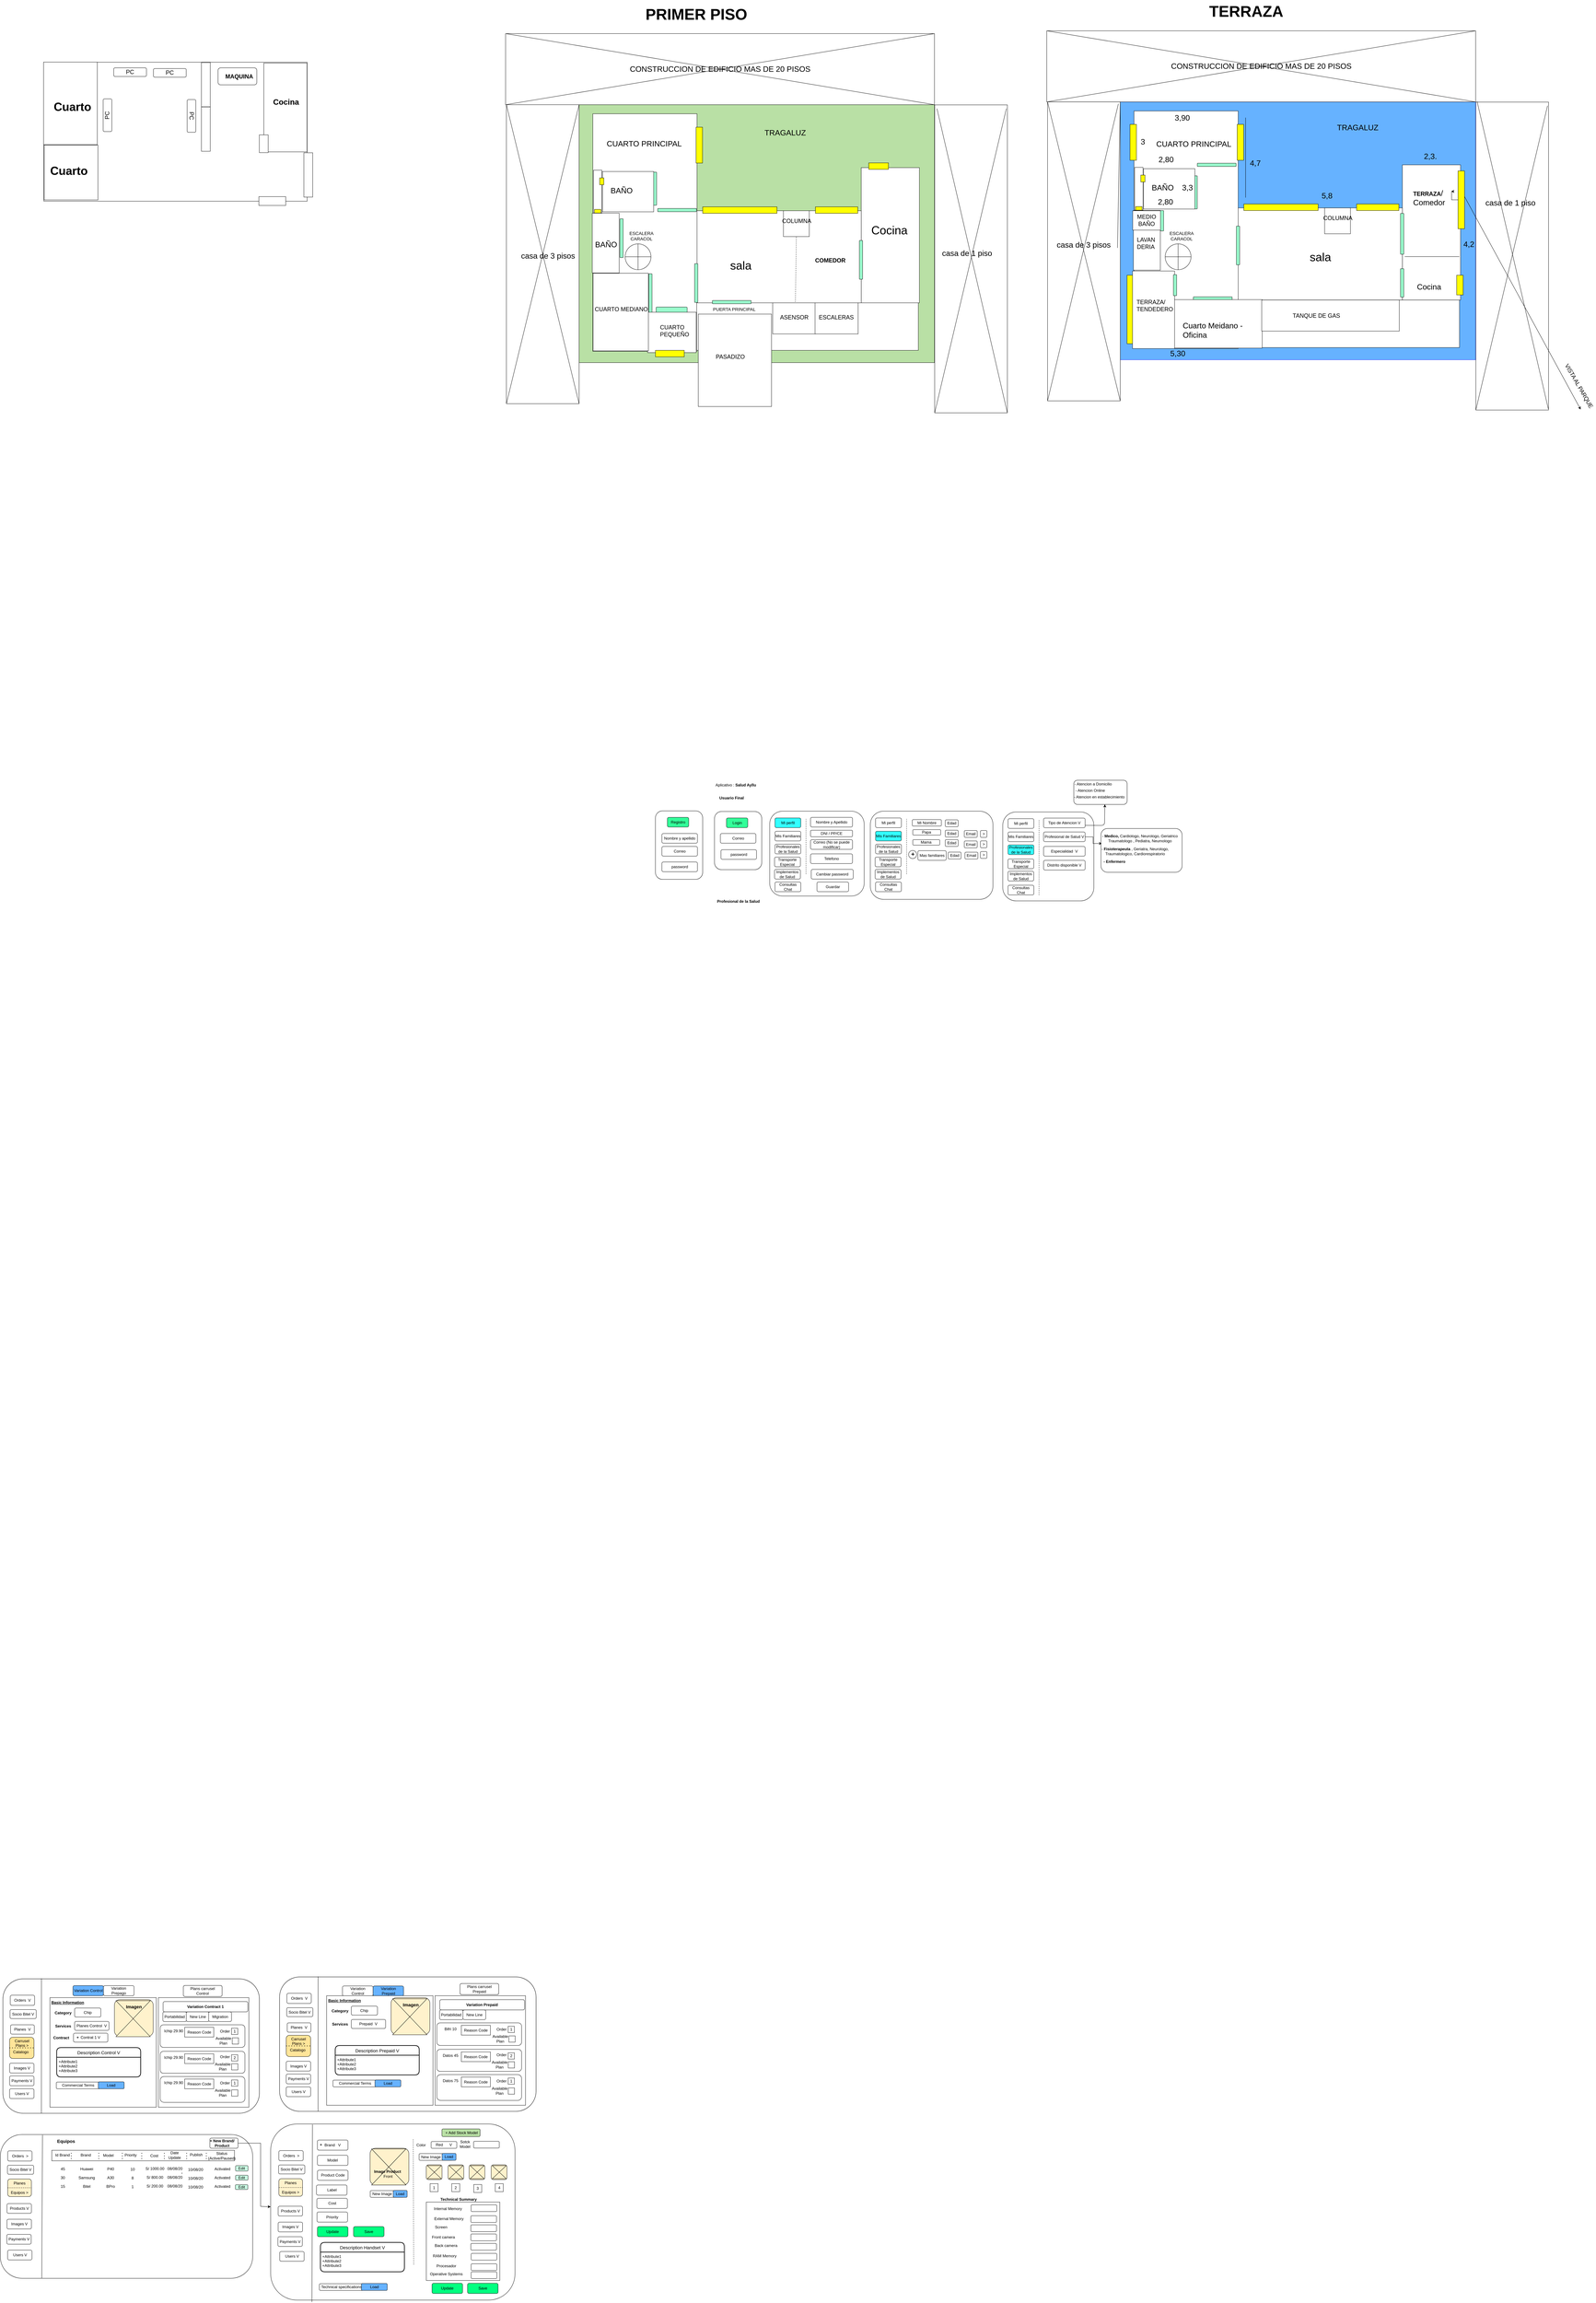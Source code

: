 <mxfile version="20.8.5" type="github">
  <diagram id="y0MvCqDMI1tPlNCTdOtr" name="Page-1">
    <mxGraphModel dx="6354" dy="2766" grid="1" gridSize="10" guides="1" tooltips="1" connect="1" arrows="1" fold="1" page="1" pageScale="1" pageWidth="827" pageHeight="1169" math="0" shadow="0">
      <root>
        <mxCell id="0" />
        <mxCell id="1" parent="0" />
        <mxCell id="HTa7G4qSwP5oYnX5caP1-1" value="" style="rounded=1;whiteSpace=wrap;html=1;rotation=90;" parent="1" vertex="1">
          <mxGeometry x="-126.06" y="1547.71" width="211.87" height="146.25" as="geometry" />
        </mxCell>
        <mxCell id="HTa7G4qSwP5oYnX5caP1-2" value="Registro" style="rounded=1;whiteSpace=wrap;html=1;fillColor=#33FF99;" parent="1" vertex="1">
          <mxGeometry x="-56.26" y="1534.9" width="66" height="30" as="geometry" />
        </mxCell>
        <mxCell id="HTa7G4qSwP5oYnX5caP1-3" value="Nombre y apellido" style="rounded=1;whiteSpace=wrap;html=1;" parent="1" vertex="1">
          <mxGeometry x="-73.26" y="1584.9" width="110" height="30" as="geometry" />
        </mxCell>
        <mxCell id="HTa7G4qSwP5oYnX5caP1-4" value="Correo" style="rounded=1;whiteSpace=wrap;html=1;" parent="1" vertex="1">
          <mxGeometry x="-73.26" y="1624.9" width="110" height="30" as="geometry" />
        </mxCell>
        <mxCell id="HTa7G4qSwP5oYnX5caP1-5" value="password" style="rounded=1;whiteSpace=wrap;html=1;" parent="1" vertex="1">
          <mxGeometry x="-73.26" y="1673.03" width="110" height="30" as="geometry" />
        </mxCell>
        <mxCell id="HTa7G4qSwP5oYnX5caP1-6" value="" style="rounded=1;whiteSpace=wrap;html=1;rotation=90;" parent="1" vertex="1">
          <mxGeometry x="72.67" y="1533.65" width="180" height="146.25" as="geometry" />
        </mxCell>
        <mxCell id="HTa7G4qSwP5oYnX5caP1-7" value="Login" style="rounded=1;whiteSpace=wrap;html=1;fillColor=#33FF99;" parent="1" vertex="1">
          <mxGeometry x="126.54" y="1536.77" width="66" height="30" as="geometry" />
        </mxCell>
        <mxCell id="HTa7G4qSwP5oYnX5caP1-8" value="Correo" style="rounded=1;whiteSpace=wrap;html=1;" parent="1" vertex="1">
          <mxGeometry x="107.67" y="1584.9" width="110" height="30" as="geometry" />
        </mxCell>
        <mxCell id="HTa7G4qSwP5oYnX5caP1-9" value="password" style="rounded=1;whiteSpace=wrap;html=1;" parent="1" vertex="1">
          <mxGeometry x="109.54" y="1634.9" width="110" height="30" as="geometry" />
        </mxCell>
        <mxCell id="HTa7G4qSwP5oYnX5caP1-10" value="&lt;b&gt;Usuario Final&lt;/b&gt;" style="text;html=1;align=center;verticalAlign=middle;resizable=0;points=[];autosize=1;" parent="1" vertex="1">
          <mxGeometry x="96.74" y="1464.9" width="90" height="20" as="geometry" />
        </mxCell>
        <mxCell id="HTa7G4qSwP5oYnX5caP1-11" value="&lt;b&gt;Profesional de la Salud&lt;/b&gt;" style="text;html=1;align=center;verticalAlign=middle;resizable=0;points=[];autosize=1;" parent="1" vertex="1">
          <mxGeometry x="87.67" y="1784.9" width="150" height="20" as="geometry" />
        </mxCell>
        <mxCell id="HTa7G4qSwP5oYnX5caP1-12" value="" style="rounded=1;whiteSpace=wrap;html=1;rotation=90;" parent="1" vertex="1">
          <mxGeometry x="275.42" y="1501" width="262.42" height="292.29" as="geometry" />
        </mxCell>
        <mxCell id="HTa7G4qSwP5oYnX5caP1-13" value="Mi perfil" style="rounded=1;whiteSpace=wrap;html=1;fillColor=#33FFFF;" parent="1" vertex="1">
          <mxGeometry x="276.74" y="1536.77" width="80" height="30" as="geometry" />
        </mxCell>
        <mxCell id="HTa7G4qSwP5oYnX5caP1-14" value="Mis Familiares" style="rounded=1;whiteSpace=wrap;html=1;" parent="1" vertex="1">
          <mxGeometry x="276.74" y="1577.9" width="80" height="30" as="geometry" />
        </mxCell>
        <mxCell id="HTa7G4qSwP5oYnX5caP1-15" value="Profesionales de la Salud" style="rounded=1;whiteSpace=wrap;html=1;" parent="1" vertex="1">
          <mxGeometry x="276.74" y="1617.9" width="80" height="30" as="geometry" />
        </mxCell>
        <mxCell id="HTa7G4qSwP5oYnX5caP1-16" value="Consultas Chat" style="rounded=1;whiteSpace=wrap;html=1;" parent="1" vertex="1">
          <mxGeometry x="276.74" y="1734.9" width="80" height="30" as="geometry" />
        </mxCell>
        <mxCell id="HTa7G4qSwP5oYnX5caP1-17" value="Aplicativo : &lt;b&gt;Salud Ayllu&lt;/b&gt;" style="text;html=1;align=center;verticalAlign=middle;resizable=0;points=[];autosize=1;" parent="1" vertex="1">
          <mxGeometry x="89.54" y="1424.9" width="130" height="20" as="geometry" />
        </mxCell>
        <mxCell id="HTa7G4qSwP5oYnX5caP1-18" value="Nombre y Apellido" style="rounded=1;whiteSpace=wrap;html=1;" parent="1" vertex="1">
          <mxGeometry x="386.74" y="1534.9" width="130" height="30" as="geometry" />
        </mxCell>
        <mxCell id="HTa7G4qSwP5oYnX5caP1-19" value="" style="endArrow=none;dashed=1;html=1;entryX=0.129;entryY=0.602;entryDx=0;entryDy=0;entryPerimeter=0;exitX=0.886;exitY=0.602;exitDx=0;exitDy=0;exitPerimeter=0;" parent="1" edge="1">
          <mxGeometry width="50" height="50" relative="1" as="geometry">
            <mxPoint x="372.816" y="1709.948" as="sourcePoint" />
            <mxPoint x="372.816" y="1539.911" as="targetPoint" />
          </mxGeometry>
        </mxCell>
        <mxCell id="HTa7G4qSwP5oYnX5caP1-20" value="Correo (No se puede modificar)" style="rounded=1;whiteSpace=wrap;html=1;" parent="1" vertex="1">
          <mxGeometry x="386.74" y="1603.9" width="130" height="30" as="geometry" />
        </mxCell>
        <mxCell id="HTa7G4qSwP5oYnX5caP1-21" value="Telefono" style="rounded=1;whiteSpace=wrap;html=1;" parent="1" vertex="1">
          <mxGeometry x="386.74" y="1647.9" width="130" height="30" as="geometry" />
        </mxCell>
        <mxCell id="HTa7G4qSwP5oYnX5caP1-22" value="Cambiar password" style="rounded=1;whiteSpace=wrap;html=1;" parent="1" vertex="1">
          <mxGeometry x="388.94" y="1695.9" width="130" height="30" as="geometry" />
        </mxCell>
        <mxCell id="HTa7G4qSwP5oYnX5caP1-23" value="DNI / PP/CE" style="rounded=1;whiteSpace=wrap;html=1;" parent="1" vertex="1">
          <mxGeometry x="386.74" y="1574.77" width="130" height="20.13" as="geometry" />
        </mxCell>
        <mxCell id="HTa7G4qSwP5oYnX5caP1-24" value="Guardar" style="rounded=1;whiteSpace=wrap;html=1;" parent="1" vertex="1">
          <mxGeometry x="406.74" y="1734.9" width="97.8" height="30" as="geometry" />
        </mxCell>
        <mxCell id="HTa7G4qSwP5oYnX5caP1-25" value="" style="rounded=1;whiteSpace=wrap;html=1;rotation=90;" parent="1" vertex="1">
          <mxGeometry x="625.28" y="1462.46" width="272.68" height="379.62" as="geometry" />
        </mxCell>
        <mxCell id="HTa7G4qSwP5oYnX5caP1-26" value="Mi perfil" style="rounded=1;whiteSpace=wrap;html=1;" parent="1" vertex="1">
          <mxGeometry x="588.06" y="1536.77" width="80" height="30" as="geometry" />
        </mxCell>
        <mxCell id="HTa7G4qSwP5oYnX5caP1-27" value="Mis Familiares" style="rounded=1;whiteSpace=wrap;html=1;fillColor=#33FFFF;" parent="1" vertex="1">
          <mxGeometry x="588.06" y="1577.9" width="80" height="30" as="geometry" />
        </mxCell>
        <mxCell id="HTa7G4qSwP5oYnX5caP1-28" value="Profesionales de la Salud" style="rounded=1;whiteSpace=wrap;html=1;" parent="1" vertex="1">
          <mxGeometry x="588.06" y="1617.9" width="80" height="30" as="geometry" />
        </mxCell>
        <mxCell id="HTa7G4qSwP5oYnX5caP1-29" value="Consultas Chat" style="rounded=1;whiteSpace=wrap;html=1;" parent="1" vertex="1">
          <mxGeometry x="588.06" y="1734.9" width="80" height="30" as="geometry" />
        </mxCell>
        <mxCell id="HTa7G4qSwP5oYnX5caP1-30" value="Mi Nombre" style="rounded=1;whiteSpace=wrap;html=1;" parent="1" vertex="1">
          <mxGeometry x="701.74" y="1541.9" width="90" height="20" as="geometry" />
        </mxCell>
        <mxCell id="HTa7G4qSwP5oYnX5caP1-31" value="" style="endArrow=none;dashed=1;html=1;entryX=0.129;entryY=0.602;entryDx=0;entryDy=0;entryPerimeter=0;exitX=0.886;exitY=0.602;exitDx=0;exitDy=0;exitPerimeter=0;" parent="1" edge="1">
          <mxGeometry width="50" height="50" relative="1" as="geometry">
            <mxPoint x="684.136" y="1709.948" as="sourcePoint" />
            <mxPoint x="684.136" y="1539.911" as="targetPoint" />
          </mxGeometry>
        </mxCell>
        <mxCell id="HTa7G4qSwP5oYnX5caP1-32" value="Papa" style="rounded=1;whiteSpace=wrap;html=1;" parent="1" vertex="1">
          <mxGeometry x="703.26" y="1572.9" width="86.48" height="17" as="geometry" />
        </mxCell>
        <mxCell id="HTa7G4qSwP5oYnX5caP1-33" value="Mama" style="rounded=1;whiteSpace=wrap;html=1;" parent="1" vertex="1">
          <mxGeometry x="703.26" y="1603.9" width="83.48" height="17" as="geometry" />
        </mxCell>
        <mxCell id="HTa7G4qSwP5oYnX5caP1-34" value="Mas familiares" style="rounded=1;whiteSpace=wrap;html=1;" parent="1" vertex="1">
          <mxGeometry x="719.16" y="1637.9" width="87.58" height="30" as="geometry" />
        </mxCell>
        <mxCell id="HTa7G4qSwP5oYnX5caP1-35" value="" style="rounded=1;whiteSpace=wrap;html=1;rotation=90;" parent="1" vertex="1">
          <mxGeometry x="985.18" y="1514.83" width="275.18" height="281.91" as="geometry" />
        </mxCell>
        <mxCell id="HTa7G4qSwP5oYnX5caP1-36" value="Mi perfil" style="rounded=1;whiteSpace=wrap;html=1;" parent="1" vertex="1">
          <mxGeometry x="998.06" y="1539.02" width="80" height="30" as="geometry" />
        </mxCell>
        <mxCell id="HTa7G4qSwP5oYnX5caP1-37" value="Mis Familiares" style="rounded=1;whiteSpace=wrap;html=1;" parent="1" vertex="1">
          <mxGeometry x="998.06" y="1580.15" width="80" height="30" as="geometry" />
        </mxCell>
        <mxCell id="HTa7G4qSwP5oYnX5caP1-38" value="Profesionales de la Salud" style="rounded=1;whiteSpace=wrap;html=1;fillColor=#33FFFF;" parent="1" vertex="1">
          <mxGeometry x="998.06" y="1620.15" width="80" height="30" as="geometry" />
        </mxCell>
        <mxCell id="HTa7G4qSwP5oYnX5caP1-39" value="Consultas Chat" style="rounded=1;whiteSpace=wrap;html=1;" parent="1" vertex="1">
          <mxGeometry x="998.06" y="1744.9" width="80" height="30" as="geometry" />
        </mxCell>
        <mxCell id="HTa7G4qSwP5oYnX5caP1-40" value="Tipo de Atencion V" style="rounded=1;whiteSpace=wrap;html=1;" parent="1" vertex="1">
          <mxGeometry x="1108.06" y="1537.15" width="128.68" height="30" as="geometry" />
        </mxCell>
        <mxCell id="HTa7G4qSwP5oYnX5caP1-41" value="" style="endArrow=none;dashed=1;html=1;entryX=0.129;entryY=0.602;entryDx=0;entryDy=0;entryPerimeter=0;exitX=0.933;exitY=0.602;exitDx=0;exitDy=0;exitPerimeter=0;" parent="1" source="HTa7G4qSwP5oYnX5caP1-35" edge="1">
          <mxGeometry width="50" height="50" relative="1" as="geometry">
            <mxPoint x="1094.136" y="1712.198" as="sourcePoint" />
            <mxPoint x="1094.136" y="1542.161" as="targetPoint" />
          </mxGeometry>
        </mxCell>
        <mxCell id="HTa7G4qSwP5oYnX5caP1-42" value="" style="ellipse;whiteSpace=wrap;html=1;aspect=fixed;fillColor=#FFFFFF;" parent="1" vertex="1">
          <mxGeometry x="690.38" y="1637.4" width="25" height="25" as="geometry" />
        </mxCell>
        <mxCell id="HTa7G4qSwP5oYnX5caP1-43" value="&lt;b&gt;&lt;font style=&quot;font-size: 18px&quot;&gt;+&lt;/font&gt;&lt;/b&gt;" style="text;html=1;align=center;verticalAlign=middle;resizable=0;points=[];autosize=1;" parent="1" vertex="1">
          <mxGeometry x="688.06" y="1639.4" width="30" height="20" as="geometry" />
        </mxCell>
        <mxCell id="HTa7G4qSwP5oYnX5caP1-44" value="Edad" style="rounded=1;whiteSpace=wrap;html=1;" parent="1" vertex="1">
          <mxGeometry x="803.74" y="1542.65" width="40" height="21.25" as="geometry" />
        </mxCell>
        <mxCell id="HTa7G4qSwP5oYnX5caP1-45" value="Edad" style="rounded=1;whiteSpace=wrap;html=1;" parent="1" vertex="1">
          <mxGeometry x="803.74" y="1574.65" width="40" height="21.25" as="geometry" />
        </mxCell>
        <mxCell id="HTa7G4qSwP5oYnX5caP1-46" value="Edad" style="rounded=1;whiteSpace=wrap;html=1;" parent="1" vertex="1">
          <mxGeometry x="803.74" y="1603.65" width="40" height="21.25" as="geometry" />
        </mxCell>
        <mxCell id="HTa7G4qSwP5oYnX5caP1-47" value="Email" style="rounded=1;whiteSpace=wrap;html=1;" parent="1" vertex="1">
          <mxGeometry x="862.74" y="1575.65" width="40" height="21.25" as="geometry" />
        </mxCell>
        <mxCell id="HTa7G4qSwP5oYnX5caP1-48" value="Email" style="rounded=1;whiteSpace=wrap;html=1;" parent="1" vertex="1">
          <mxGeometry x="862.74" y="1607.9" width="40" height="21.25" as="geometry" />
        </mxCell>
        <mxCell id="HTa7G4qSwP5oYnX5caP1-49" value="Edad" style="rounded=1;whiteSpace=wrap;html=1;" parent="1" vertex="1">
          <mxGeometry x="812.74" y="1642.4" width="40" height="21.25" as="geometry" />
        </mxCell>
        <mxCell id="HTa7G4qSwP5oYnX5caP1-50" value="Email" style="rounded=1;whiteSpace=wrap;html=1;" parent="1" vertex="1">
          <mxGeometry x="864.74" y="1642.65" width="40" height="21.25" as="geometry" />
        </mxCell>
        <mxCell id="HTa7G4qSwP5oYnX5caP1-51" value="&amp;gt;" style="rounded=1;whiteSpace=wrap;html=1;" parent="1" vertex="1">
          <mxGeometry x="912.74" y="1575.65" width="20" height="21.25" as="geometry" />
        </mxCell>
        <mxCell id="HTa7G4qSwP5oYnX5caP1-52" value="&amp;gt;" style="rounded=1;whiteSpace=wrap;html=1;" parent="1" vertex="1">
          <mxGeometry x="912.74" y="1607.65" width="20" height="21.25" as="geometry" />
        </mxCell>
        <mxCell id="HTa7G4qSwP5oYnX5caP1-53" value="&amp;gt;" style="rounded=1;whiteSpace=wrap;html=1;" parent="1" vertex="1">
          <mxGeometry x="912.74" y="1640.65" width="20" height="21.25" as="geometry" />
        </mxCell>
        <mxCell id="HTa7G4qSwP5oYnX5caP1-54" value="" style="rounded=1;whiteSpace=wrap;html=1;fillColor=#FFFFFF;" parent="1" vertex="1">
          <mxGeometry x="1201.74" y="1420" width="165" height="74.9" as="geometry" />
        </mxCell>
        <mxCell id="HTa7G4qSwP5oYnX5caP1-55" value="- Atencion a Domicilio" style="text;html=1;align=center;verticalAlign=middle;resizable=0;points=[];autosize=1;" parent="1" vertex="1">
          <mxGeometry x="1195.74" y="1421.9" width="130" height="20" as="geometry" />
        </mxCell>
        <mxCell id="HTa7G4qSwP5oYnX5caP1-56" value="- Atencion Online" style="text;html=1;align=center;verticalAlign=middle;resizable=0;points=[];autosize=1;" parent="1" vertex="1">
          <mxGeometry x="1201.74" y="1441.9" width="100" height="20" as="geometry" />
        </mxCell>
        <mxCell id="HTa7G4qSwP5oYnX5caP1-57" value="- Atencion en establecimiento" style="text;html=1;align=center;verticalAlign=middle;resizable=0;points=[];autosize=1;" parent="1" vertex="1">
          <mxGeometry x="1194.74" y="1461.9" width="170" height="20" as="geometry" />
        </mxCell>
        <mxCell id="HTa7G4qSwP5oYnX5caP1-58" value="" style="endArrow=classic;html=1;exitX=1;exitY=0.75;exitDx=0;exitDy=0;entryX=0.582;entryY=1;entryDx=0;entryDy=0;entryPerimeter=0;" parent="1" source="HTa7G4qSwP5oYnX5caP1-40" target="HTa7G4qSwP5oYnX5caP1-54" edge="1">
          <mxGeometry width="50" height="50" relative="1" as="geometry">
            <mxPoint x="1181.74" y="1534.9" as="sourcePoint" />
            <mxPoint x="1231.74" y="1484.9" as="targetPoint" />
            <Array as="points">
              <mxPoint x="1296.74" y="1559.9" />
            </Array>
          </mxGeometry>
        </mxCell>
        <mxCell id="HTa7G4qSwP5oYnX5caP1-59" style="edgeStyle=orthogonalEdgeStyle;rounded=0;orthogonalLoop=1;jettySize=auto;html=1;exitX=1;exitY=0.5;exitDx=0;exitDy=0;entryX=0.012;entryY=0.342;entryDx=0;entryDy=0;entryPerimeter=0;" parent="1" source="HTa7G4qSwP5oYnX5caP1-60" target="HTa7G4qSwP5oYnX5caP1-61" edge="1">
          <mxGeometry relative="1" as="geometry" />
        </mxCell>
        <mxCell id="HTa7G4qSwP5oYnX5caP1-60" value="Profesional de Salud V" style="rounded=1;whiteSpace=wrap;html=1;" parent="1" vertex="1">
          <mxGeometry x="1108.06" y="1580.15" width="128.68" height="30" as="geometry" />
        </mxCell>
        <mxCell id="HTa7G4qSwP5oYnX5caP1-61" value="" style="rounded=1;whiteSpace=wrap;html=1;fillColor=#FFFFFF;" parent="1" vertex="1">
          <mxGeometry x="1285.74" y="1569.32" width="251" height="135.58" as="geometry" />
        </mxCell>
        <mxCell id="HTa7G4qSwP5oYnX5caP1-62" value="&lt;div&gt;-&lt;b&gt; Fisioterapeuta &lt;/b&gt;, Geriatra, Neurologo, &lt;br&gt;&lt;/div&gt;&lt;div&gt;Traumatologico, Cardiorespiratorio&lt;/div&gt;" style="text;html=1;align=center;verticalAlign=middle;resizable=0;points=[];autosize=1;" parent="1" vertex="1">
          <mxGeometry x="1280.74" y="1624.9" width="220" height="30" as="geometry" />
        </mxCell>
        <mxCell id="HTa7G4qSwP5oYnX5caP1-63" value="&lt;b&gt;- Enfermero&lt;/b&gt;" style="text;html=1;align=center;verticalAlign=middle;resizable=0;points=[];autosize=1;" parent="1" vertex="1">
          <mxGeometry x="1286.74" y="1661.9" width="80" height="20" as="geometry" />
        </mxCell>
        <mxCell id="HTa7G4qSwP5oYnX5caP1-64" value="Transporte Especial" style="rounded=1;whiteSpace=wrap;html=1;" parent="1" vertex="1">
          <mxGeometry x="997.74" y="1663.65" width="80" height="30" as="geometry" />
        </mxCell>
        <mxCell id="HTa7G4qSwP5oYnX5caP1-65" value="&lt;div&gt;Implementos &lt;br&gt;&lt;/div&gt;&lt;div&gt;de Salud&lt;br&gt;&lt;/div&gt;" style="rounded=1;whiteSpace=wrap;html=1;" parent="1" vertex="1">
          <mxGeometry x="997.74" y="1701.71" width="80" height="30" as="geometry" />
        </mxCell>
        <mxCell id="HTa7G4qSwP5oYnX5caP1-66" value="Transporte Especial" style="rounded=1;whiteSpace=wrap;html=1;" parent="1" vertex="1">
          <mxGeometry x="586.74" y="1657.84" width="80" height="30" as="geometry" />
        </mxCell>
        <mxCell id="HTa7G4qSwP5oYnX5caP1-67" value="&lt;div&gt;Implementos &lt;br&gt;&lt;/div&gt;&lt;div&gt;de Salud&lt;br&gt;&lt;/div&gt;" style="rounded=1;whiteSpace=wrap;html=1;" parent="1" vertex="1">
          <mxGeometry x="586.74" y="1695.9" width="80" height="30" as="geometry" />
        </mxCell>
        <mxCell id="HTa7G4qSwP5oYnX5caP1-68" value="Transporte Especial" style="rounded=1;whiteSpace=wrap;html=1;" parent="1" vertex="1">
          <mxGeometry x="275.42" y="1657.84" width="80" height="30" as="geometry" />
        </mxCell>
        <mxCell id="HTa7G4qSwP5oYnX5caP1-69" value="&lt;div&gt;Implementos &lt;br&gt;&lt;/div&gt;&lt;div&gt;de Salud&lt;br&gt;&lt;/div&gt;" style="rounded=1;whiteSpace=wrap;html=1;" parent="1" vertex="1">
          <mxGeometry x="275.42" y="1695.9" width="80" height="30" as="geometry" />
        </mxCell>
        <mxCell id="HTa7G4qSwP5oYnX5caP1-70" value="Especialidad&amp;nbsp; V" style="rounded=1;whiteSpace=wrap;html=1;" parent="1" vertex="1">
          <mxGeometry x="1108.06" y="1624.9" width="128.68" height="30" as="geometry" />
        </mxCell>
        <mxCell id="HTa7G4qSwP5oYnX5caP1-71" value="&lt;div&gt;-&lt;b&gt; Medico,&lt;/b&gt; Cardiologo, Neurologo, Geriatrico&lt;br&gt;&lt;/div&gt;&lt;div&gt;Traumatologo , Pediatra, Neumologo&lt;/div&gt;" style="text;html=1;align=center;verticalAlign=middle;resizable=0;points=[];autosize=1;" parent="1" vertex="1">
          <mxGeometry x="1285.74" y="1584.9" width="240" height="30" as="geometry" />
        </mxCell>
        <mxCell id="HTa7G4qSwP5oYnX5caP1-72" value="Distrito disponible V" style="rounded=1;whiteSpace=wrap;html=1;" parent="1" vertex="1">
          <mxGeometry x="1108.06" y="1667.9" width="128.68" height="30" as="geometry" />
        </mxCell>
        <mxCell id="mVTbrcH1SR3zDorAHqVb-15" value="" style="rounded=0;whiteSpace=wrap;html=1;fillColor=#B9E0A5;" parent="1" vertex="1">
          <mxGeometry x="-329.55" y="-670" width="1100" height="798" as="geometry" />
        </mxCell>
        <mxCell id="mVTbrcH1SR3zDorAHqVb-16" value="" style="rounded=0;whiteSpace=wrap;html=1;rotation=90;" parent="1" vertex="1">
          <mxGeometry x="424.59" y="-356.15" width="418.29" height="180" as="geometry" />
        </mxCell>
        <mxCell id="mVTbrcH1SR3zDorAHqVb-17" value="" style="rounded=0;whiteSpace=wrap;html=1;" parent="1" vertex="1">
          <mxGeometry x="33.74" y="-342" width="510" height="285" as="geometry" />
        </mxCell>
        <mxCell id="mVTbrcH1SR3zDorAHqVb-18" value="" style="rounded=0;whiteSpace=wrap;html=1;rotation=90;" parent="1" vertex="1">
          <mxGeometry x="-493.3" y="-435.75" width="735" height="322.5" as="geometry" />
        </mxCell>
        <mxCell id="mVTbrcH1SR3zDorAHqVb-20" value="Vista a aparque" style="text;html=1;align=center;verticalAlign=middle;resizable=0;points=[];autosize=1;" parent="1" vertex="1">
          <mxGeometry x="860.45" y="-162" width="100" height="20" as="geometry" />
        </mxCell>
        <mxCell id="mVTbrcH1SR3zDorAHqVb-21" value="&lt;font style=&quot;font-size: 24px&quot;&gt;CONSTRUCCION DE EDIFICIO MAS DE 20 PISOS&lt;/font&gt;" style="rounded=0;whiteSpace=wrap;html=1;" parent="1" vertex="1">
          <mxGeometry x="-557.05" y="-890" width="1327.5" height="220" as="geometry" />
        </mxCell>
        <mxCell id="mVTbrcH1SR3zDorAHqVb-22" value="" style="rounded=0;whiteSpace=wrap;html=1;rotation=90;" parent="1" vertex="1">
          <mxGeometry x="-904.55" y="-320" width="925" height="225" as="geometry" />
        </mxCell>
        <mxCell id="mVTbrcH1SR3zDorAHqVb-24" value="" style="rounded=0;whiteSpace=wrap;html=1;rotation=90;" parent="1" vertex="1">
          <mxGeometry x="407.18" y="-305.55" width="952.82" height="225" as="geometry" />
        </mxCell>
        <mxCell id="mVTbrcH1SR3zDorAHqVb-27" value="" style="rounded=0;whiteSpace=wrap;html=1;" parent="1" vertex="1">
          <mxGeometry x="34.45" y="-57" width="686" height="147" as="geometry" />
        </mxCell>
        <mxCell id="mVTbrcH1SR3zDorAHqVb-28" value="&lt;font style=&quot;font-size: 36px&quot;&gt;Cocina&lt;/font&gt;" style="text;whiteSpace=wrap;html=1;" parent="1" vertex="1">
          <mxGeometry x="572.95" y="-310" width="190" height="30" as="geometry" />
        </mxCell>
        <mxCell id="mVTbrcH1SR3zDorAHqVb-29" value="&lt;font style=&quot;font-size: 36px&quot;&gt;sala&lt;/font&gt;" style="text;whiteSpace=wrap;html=1;" parent="1" vertex="1">
          <mxGeometry x="136.0" y="-200.68" width="190" height="30" as="geometry" />
        </mxCell>
        <mxCell id="mVTbrcH1SR3zDorAHqVb-30" value="" style="whiteSpace=wrap;html=1;aspect=fixed;" parent="1" vertex="1">
          <mxGeometry x="302.95" y="-342" width="80" height="80" as="geometry" />
        </mxCell>
        <mxCell id="mVTbrcH1SR3zDorAHqVb-31" value="&lt;font style=&quot;font-size: 18px&quot;&gt;COLUMNA&lt;/font&gt;" style="text;whiteSpace=wrap;html=1;" parent="1" vertex="1">
          <mxGeometry x="296.95" y="-327" width="190" height="30" as="geometry" />
        </mxCell>
        <mxCell id="mVTbrcH1SR3zDorAHqVb-32" value="" style="rounded=1;whiteSpace=wrap;html=1;rotation=90;fillColor=#99FFCC;" parent="1" vertex="1">
          <mxGeometry x="482.95" y="-195" width="120" height="10" as="geometry" />
        </mxCell>
        <mxCell id="mVTbrcH1SR3zDorAHqVb-33" value="" style="rounded=1;whiteSpace=wrap;html=1;rotation=90;fillColor=#99FFCC;" parent="1" vertex="1">
          <mxGeometry x="-27.05" y="-123.25" width="120" height="10" as="geometry" />
        </mxCell>
        <mxCell id="mVTbrcH1SR3zDorAHqVb-34" value="" style="rounded=1;whiteSpace=wrap;html=1;rotation=-180;fillColor=#99FFCC;" parent="1" vertex="1">
          <mxGeometry x="-91.26" y="-44" width="96.22" height="17" as="geometry" />
        </mxCell>
        <mxCell id="mVTbrcH1SR3zDorAHqVb-35" value="" style="rounded=1;whiteSpace=wrap;html=1;rotation=-90;fillColor=#99FFCC;" parent="1" vertex="1">
          <mxGeometry x="-168.8" y="-92" width="120" height="10" as="geometry" />
        </mxCell>
        <mxCell id="mVTbrcH1SR3zDorAHqVb-36" value="" style="rounded=1;whiteSpace=wrap;html=1;rotation=-180;fillColor=#99FFCC;" parent="1" vertex="1">
          <mxGeometry x="-86.26" y="-349" width="120" height="10" as="geometry" />
        </mxCell>
        <mxCell id="mVTbrcH1SR3zDorAHqVb-37" value="" style="rounded=1;whiteSpace=wrap;html=1;rotation=90;fillColor=#99FFCC;" parent="1" vertex="1">
          <mxGeometry x="-145.85" y="-415.21" width="102.41" height="10" as="geometry" />
        </mxCell>
        <mxCell id="mVTbrcH1SR3zDorAHqVb-38" value="" style="rounded=1;whiteSpace=wrap;html=1;rotation=90;fillColor=#99FFCC;" parent="1" vertex="1">
          <mxGeometry x="-258.26" y="-262" width="120" height="10" as="geometry" />
        </mxCell>
        <mxCell id="mVTbrcH1SR3zDorAHqVb-39" value="" style="rounded=1;whiteSpace=wrap;html=1;rotation=0;fillColor=#99FFCC;" parent="1" vertex="1">
          <mxGeometry x="82.95" y="-64.25" width="120" height="10" as="geometry" />
        </mxCell>
        <mxCell id="mVTbrcH1SR3zDorAHqVb-40" value="&lt;font style=&quot;font-size: 14px&quot;&gt;PUERTA PRINCIPAL&lt;/font&gt;" style="text;whiteSpace=wrap;html=1;" parent="1" vertex="1">
          <mxGeometry x="82.95" y="-52" width="190" height="30" as="geometry" />
        </mxCell>
        <mxCell id="mVTbrcH1SR3zDorAHqVb-41" value="" style="rounded=0;whiteSpace=wrap;html=1;rotation=90;" parent="1" vertex="1">
          <mxGeometry x="-104.8" y="-40.75" width="125" height="150.5" as="geometry" />
        </mxCell>
        <mxCell id="mVTbrcH1SR3zDorAHqVb-42" value="" style="rounded=0;whiteSpace=wrap;html=1;rotation=90;" parent="1" vertex="1">
          <mxGeometry x="-320.67" y="-114.12" width="240" height="171.25" as="geometry" />
        </mxCell>
        <mxCell id="mVTbrcH1SR3zDorAHqVb-43" value="&lt;font style=&quot;font-size: 18px&quot;&gt;CUARTO MEDIANO&lt;/font&gt;" style="text;whiteSpace=wrap;html=1;" parent="1" vertex="1">
          <mxGeometry x="-283.26" y="-54.25" width="190" height="30" as="geometry" />
        </mxCell>
        <mxCell id="mVTbrcH1SR3zDorAHqVb-44" value="&lt;div&gt;&lt;font style=&quot;font-size: 18px&quot;&gt;CUARTO &lt;br&gt;&lt;/font&gt;&lt;/div&gt;&lt;div&gt;&lt;font style=&quot;font-size: 18px&quot;&gt;PEQUEÑO&lt;/font&gt;&lt;/div&gt;" style="text;whiteSpace=wrap;html=1;" parent="1" vertex="1">
          <mxGeometry x="-80.67" y="1.5" width="190" height="30" as="geometry" />
        </mxCell>
        <mxCell id="mVTbrcH1SR3zDorAHqVb-45" value="" style="rounded=0;whiteSpace=wrap;html=1;rotation=90;" parent="1" vertex="1">
          <mxGeometry x="-339.56" y="-283.6" width="184.92" height="83.31" as="geometry" />
        </mxCell>
        <mxCell id="mVTbrcH1SR3zDorAHqVb-46" value="&lt;font style=&quot;font-size: 24px&quot;&gt;BAÑO&lt;/font&gt;" style="text;whiteSpace=wrap;html=1;" parent="1" vertex="1">
          <mxGeometry x="-281.55" y="-258" width="190" height="30" as="geometry" />
        </mxCell>
        <mxCell id="mVTbrcH1SR3zDorAHqVb-47" value="" style="rounded=0;whiteSpace=wrap;html=1;rotation=90;" parent="1" vertex="1">
          <mxGeometry x="-240.44" y="-480.3" width="124.82" height="158.6" as="geometry" />
        </mxCell>
        <mxCell id="mVTbrcH1SR3zDorAHqVb-48" value="&lt;font style=&quot;font-size: 24px&quot;&gt;BAÑO&lt;/font&gt;" style="text;whiteSpace=wrap;html=1;" parent="1" vertex="1">
          <mxGeometry x="-233.86" y="-425.21" width="91.21" height="30" as="geometry" />
        </mxCell>
        <mxCell id="mVTbrcH1SR3zDorAHqVb-49" value="&lt;font style=&quot;font-size: 24px&quot;&gt;CUARTO PRINCIPAL&lt;/font&gt;" style="text;whiteSpace=wrap;html=1;" parent="1" vertex="1">
          <mxGeometry x="-245.8" y="-570" width="240" height="30" as="geometry" />
        </mxCell>
        <mxCell id="mVTbrcH1SR3zDorAHqVb-50" value="" style="rounded=0;whiteSpace=wrap;html=1;fillColor=#FFFF00;" parent="1" vertex="1">
          <mxGeometry x="52.95" y="-354" width="230" height="20" as="geometry" />
        </mxCell>
        <mxCell id="mVTbrcH1SR3zDorAHqVb-51" value="" style="rounded=0;whiteSpace=wrap;html=1;fillColor=#FFFF00;" parent="1" vertex="1">
          <mxGeometry x="401.94" y="-354" width="131.01" height="20" as="geometry" />
        </mxCell>
        <mxCell id="mVTbrcH1SR3zDorAHqVb-52" value="" style="rounded=0;whiteSpace=wrap;html=1;fillColor=#FFFF00;" parent="1" vertex="1">
          <mxGeometry x="566.94" y="-490" width="61.01" height="20" as="geometry" />
        </mxCell>
        <mxCell id="mVTbrcH1SR3zDorAHqVb-54" value="" style="rounded=0;whiteSpace=wrap;html=1;fillColor=#FFFF00;rotation=-90;" parent="1" vertex="1">
          <mxGeometry x="-13.06" y="-555" width="111.01" height="20" as="geometry" />
        </mxCell>
        <mxCell id="mVTbrcH1SR3zDorAHqVb-56" value="" style="rounded=0;whiteSpace=wrap;html=1;fillColor=#FFFF00;rotation=-180;" parent="1" vertex="1">
          <mxGeometry x="-93.26" y="90" width="89.21" height="20" as="geometry" />
        </mxCell>
        <mxCell id="mVTbrcH1SR3zDorAHqVb-57" value="" style="rounded=0;whiteSpace=wrap;html=1;fillColor=#FFFFFF;rotation=90;" parent="1" vertex="1">
          <mxGeometry x="-338.11" y="-414.28" width="132.23" height="25.91" as="geometry" />
        </mxCell>
        <mxCell id="mVTbrcH1SR3zDorAHqVb-58" value="" style="endArrow=none;html=1;entryX=0;entryY=0;entryDx=0;entryDy=0;exitX=1;exitY=1;exitDx=0;exitDy=0;" parent="1" source="mVTbrcH1SR3zDorAHqVb-22" target="mVTbrcH1SR3zDorAHqVb-22" edge="1">
          <mxGeometry width="50" height="50" relative="1" as="geometry">
            <mxPoint x="152.95" y="-340" as="sourcePoint" />
            <mxPoint x="202.95" y="-390" as="targetPoint" />
          </mxGeometry>
        </mxCell>
        <mxCell id="mVTbrcH1SR3zDorAHqVb-59" value="" style="endArrow=none;html=1;entryX=0;entryY=1;entryDx=0;entryDy=0;exitX=1;exitY=0;exitDx=0;exitDy=0;startArrow=none;" parent="1" source="mVTbrcH1SR3zDorAHqVb-22" target="mVTbrcH1SR3zDorAHqVb-22" edge="1">
          <mxGeometry width="50" height="50" relative="1" as="geometry">
            <mxPoint x="-564.55" y="130" as="sourcePoint" />
            <mxPoint x="-339.55" y="-780.0" as="targetPoint" />
          </mxGeometry>
        </mxCell>
        <mxCell id="mVTbrcH1SR3zDorAHqVb-60" value="" style="endArrow=none;html=1;entryX=1;entryY=0;entryDx=0;entryDy=0;exitX=0;exitY=1;exitDx=0;exitDy=0;" parent="1" source="mVTbrcH1SR3zDorAHqVb-21" target="mVTbrcH1SR3zDorAHqVb-21" edge="1">
          <mxGeometry width="50" height="50" relative="1" as="geometry">
            <mxPoint x="-554.55" y="130" as="sourcePoint" />
            <mxPoint x="-329.55" y="-780.0" as="targetPoint" />
          </mxGeometry>
        </mxCell>
        <mxCell id="mVTbrcH1SR3zDorAHqVb-61" value="" style="endArrow=none;html=1;entryX=1;entryY=0;entryDx=0;entryDy=0;exitX=0;exitY=0;exitDx=0;exitDy=0;" parent="1" source="mVTbrcH1SR3zDorAHqVb-21" target="mVTbrcH1SR3zDorAHqVb-15" edge="1">
          <mxGeometry width="50" height="50" relative="1" as="geometry">
            <mxPoint x="-329.55" y="-767.0" as="sourcePoint" />
            <mxPoint x="770.45" y="-877.0" as="targetPoint" />
          </mxGeometry>
        </mxCell>
        <mxCell id="mVTbrcH1SR3zDorAHqVb-62" value="" style="endArrow=none;html=1;entryX=1.007;entryY=0.015;entryDx=0;entryDy=0;exitX=1;exitY=0;exitDx=0;exitDy=0;entryPerimeter=0;startArrow=none;" parent="1" target="mVTbrcH1SR3zDorAHqVb-15" edge="1" source="mVTbrcH1SR3zDorAHqVb-24">
          <mxGeometry width="50" height="50" relative="1" as="geometry">
            <mxPoint x="995.45" y="280" as="sourcePoint" />
            <mxPoint x="770.45" y="-630.0" as="targetPoint" />
          </mxGeometry>
        </mxCell>
        <mxCell id="mVTbrcH1SR3zDorAHqVb-63" value="" style="endArrow=none;html=1;entryX=0.012;entryY=0.014;entryDx=0;entryDy=0;exitX=1;exitY=1;exitDx=0;exitDy=0;entryPerimeter=0;" parent="1" source="mVTbrcH1SR3zDorAHqVb-24" target="mVTbrcH1SR3zDorAHqVb-24" edge="1">
          <mxGeometry width="50" height="50" relative="1" as="geometry">
            <mxPoint x="995.45" y="130" as="sourcePoint" />
            <mxPoint x="770.45" y="-780.0" as="targetPoint" />
          </mxGeometry>
        </mxCell>
        <mxCell id="mVTbrcH1SR3zDorAHqVb-64" value="" style="rounded=0;whiteSpace=wrap;html=1;fillColor=#FFFFFF;rotation=90;" parent="1" vertex="1">
          <mxGeometry x="288.26" y="-75.6" width="96.12" height="133.35" as="geometry" />
        </mxCell>
        <mxCell id="mVTbrcH1SR3zDorAHqVb-65" value="&lt;font style=&quot;font-size: 18px&quot;&gt;ASENSOR&lt;/font&gt;" style="text;html=1;align=center;verticalAlign=middle;resizable=0;points=[];autosize=1;" parent="1" vertex="1">
          <mxGeometry x="286.32" y="-22" width="100" height="20" as="geometry" />
        </mxCell>
        <mxCell id="mVTbrcH1SR3zDorAHqVb-66" value="" style="rounded=0;whiteSpace=wrap;html=1;fillColor=#FFFFFF;rotation=90;" parent="1" vertex="1">
          <mxGeometry x="419.38" y="-75.6" width="96.12" height="133.35" as="geometry" />
        </mxCell>
        <mxCell id="mVTbrcH1SR3zDorAHqVb-67" value="&lt;font style=&quot;font-size: 18px&quot;&gt;ESCALERAS&lt;/font&gt;" style="text;html=1;align=center;verticalAlign=middle;resizable=0;points=[];autosize=1;" parent="1" vertex="1">
          <mxGeometry x="405.5" y="-22" width="120" height="20" as="geometry" />
        </mxCell>
        <mxCell id="mVTbrcH1SR3zDorAHqVb-68" value="" style="rounded=0;whiteSpace=wrap;html=1;fillColor=#FFFF00;rotation=-90;" parent="1" vertex="1">
          <mxGeometry x="-270.04" y="-439.48" width="21.25" height="12.99" as="geometry" />
        </mxCell>
        <mxCell id="mVTbrcH1SR3zDorAHqVb-69" value="" style="rounded=0;whiteSpace=wrap;html=1;fillColor=#FFFF00;rotation=-90;" parent="1" vertex="1">
          <mxGeometry x="-277.58" y="-350.53" width="11.17" height="20" as="geometry" />
        </mxCell>
        <mxCell id="mVTbrcH1SR3zDorAHqVb-70" value="" style="shape=orEllipse;perimeter=ellipsePerimeter;whiteSpace=wrap;html=1;backgroundOutline=1;fillColor=#FFFFFF;" parent="1" vertex="1">
          <mxGeometry x="-187.05" y="-239.5" width="80" height="80" as="geometry" />
        </mxCell>
        <mxCell id="mVTbrcH1SR3zDorAHqVb-71" value="&lt;div&gt;&lt;font style=&quot;font-size: 14px&quot;&gt;ESCALERA&lt;/font&gt;&lt;/div&gt;&lt;div&gt;&lt;font style=&quot;font-size: 14px&quot;&gt; CARACOL&lt;/font&gt;&lt;/div&gt;" style="text;html=1;align=center;verticalAlign=middle;resizable=0;points=[];autosize=1;" parent="1" vertex="1">
          <mxGeometry x="-181.55" y="-283.6" width="90" height="40" as="geometry" />
        </mxCell>
        <mxCell id="mVTbrcH1SR3zDorAHqVb-72" value="" style="rounded=0;whiteSpace=wrap;html=1;fillColor=#FFFFFF;rotation=90;" parent="1" vertex="1">
          <mxGeometry x="9.75" y="7.42" width="285.93" height="226.71" as="geometry" />
        </mxCell>
        <mxCell id="mVTbrcH1SR3zDorAHqVb-73" value="&lt;font style=&quot;font-size: 18px&quot;&gt;PASADIZO&lt;/font&gt;" style="text;html=1;align=center;verticalAlign=middle;resizable=0;points=[];autosize=1;" parent="1" vertex="1">
          <mxGeometry x="82.95" y="99.5" width="110" height="20" as="geometry" />
        </mxCell>
        <mxCell id="mVTbrcH1SR3zDorAHqVb-75" value="" style="rounded=0;whiteSpace=wrap;html=1;strokeColor=#3333FF;fillColor=#66B2FF;" parent="1" vertex="1">
          <mxGeometry x="1345.45" y="-678.68" width="1100" height="798" as="geometry" />
        </mxCell>
        <mxCell id="mVTbrcH1SR3zDorAHqVb-76" value="" style="rounded=0;whiteSpace=wrap;html=1;rotation=90;" parent="1" vertex="1">
          <mxGeometry x="2099.59" y="-364.83" width="418.29" height="180" as="geometry" />
        </mxCell>
        <mxCell id="mVTbrcH1SR3zDorAHqVb-77" value="" style="rounded=0;whiteSpace=wrap;html=1;" parent="1" vertex="1">
          <mxGeometry x="1708.74" y="-350.68" width="510" height="285" as="geometry" />
        </mxCell>
        <mxCell id="mVTbrcH1SR3zDorAHqVb-78" value="" style="rounded=0;whiteSpace=wrap;html=1;rotation=90;" parent="1" vertex="1">
          <mxGeometry x="1181.7" y="-444.43" width="735" height="322.5" as="geometry" />
        </mxCell>
        <mxCell id="mVTbrcH1SR3zDorAHqVb-79" value="Vista a aparque" style="text;html=1;align=center;verticalAlign=middle;resizable=0;points=[];autosize=1;" parent="1" vertex="1">
          <mxGeometry x="2535.45" y="-170.68" width="100" height="20" as="geometry" />
        </mxCell>
        <mxCell id="mVTbrcH1SR3zDorAHqVb-80" value="&lt;font style=&quot;font-size: 24px&quot;&gt;CONSTRUCCION DE EDIFICIO MAS DE 20 PISOS&lt;/font&gt;" style="rounded=0;whiteSpace=wrap;html=1;" parent="1" vertex="1">
          <mxGeometry x="1117.95" y="-898.68" width="1327.5" height="220" as="geometry" />
        </mxCell>
        <mxCell id="mVTbrcH1SR3zDorAHqVb-81" value="" style="rounded=0;whiteSpace=wrap;html=1;rotation=90;" parent="1" vertex="1">
          <mxGeometry x="770.45" y="-328.68" width="925" height="225" as="geometry" />
        </mxCell>
        <mxCell id="mVTbrcH1SR3zDorAHqVb-83" value="" style="rounded=0;whiteSpace=wrap;html=1;rotation=90;" parent="1" vertex="1">
          <mxGeometry x="2082.18" y="-314.23" width="952.82" height="225" as="geometry" />
        </mxCell>
        <mxCell id="mVTbrcH1SR3zDorAHqVb-84" value="&lt;font style=&quot;font-size: 24px&quot;&gt;casa de 1 piso&lt;/font&gt;" style="text;whiteSpace=wrap;html=1;" parent="1" vertex="1">
          <mxGeometry x="2474.09" y="-386.68" width="190" height="30" as="geometry" />
        </mxCell>
        <mxCell id="mVTbrcH1SR3zDorAHqVb-85" value="" style="rounded=0;whiteSpace=wrap;html=1;" parent="1" vertex="1">
          <mxGeometry x="1780" y="-65.68" width="615.45" height="147" as="geometry" />
        </mxCell>
        <mxCell id="mVTbrcH1SR3zDorAHqVb-86" value="&lt;font style=&quot;font-size: 24px&quot;&gt;Cocina&lt;/font&gt;" style="text;whiteSpace=wrap;html=1;" parent="1" vertex="1">
          <mxGeometry x="2262.29" y="-126.73" width="120" height="30" as="geometry" />
        </mxCell>
        <mxCell id="mVTbrcH1SR3zDorAHqVb-87" value="&lt;font style=&quot;font-size: 36px&quot;&gt;sala&lt;/font&gt;" style="text;whiteSpace=wrap;html=1;" parent="1" vertex="1">
          <mxGeometry x="1930" y="-226.95" width="190" height="30" as="geometry" />
        </mxCell>
        <mxCell id="mVTbrcH1SR3zDorAHqVb-88" value="" style="whiteSpace=wrap;html=1;aspect=fixed;" parent="1" vertex="1">
          <mxGeometry x="1977.95" y="-350.68" width="80" height="80" as="geometry" />
        </mxCell>
        <mxCell id="mVTbrcH1SR3zDorAHqVb-89" value="&lt;font style=&quot;font-size: 18px&quot;&gt;COLUMNA&lt;/font&gt;" style="text;whiteSpace=wrap;html=1;" parent="1" vertex="1">
          <mxGeometry x="1971.95" y="-335.68" width="190" height="30" as="geometry" />
        </mxCell>
        <mxCell id="mVTbrcH1SR3zDorAHqVb-90" value="" style="rounded=1;whiteSpace=wrap;html=1;rotation=90;fillColor=#99FFCC;" parent="1" vertex="1">
          <mxGeometry x="2173.98" y="-123.73" width="87.95" height="10" as="geometry" />
        </mxCell>
        <mxCell id="mVTbrcH1SR3zDorAHqVb-91" value="" style="rounded=1;whiteSpace=wrap;html=1;rotation=90;fillColor=#99FFCC;" parent="1" vertex="1">
          <mxGeometry x="1650" y="-239.5" width="120" height="10" as="geometry" />
        </mxCell>
        <mxCell id="mVTbrcH1SR3zDorAHqVb-93" value="" style="rounded=1;whiteSpace=wrap;html=1;rotation=-180;fillColor=#99FFCC;" parent="1" vertex="1">
          <mxGeometry x="1571.74" y="-75.6" width="120" height="10" as="geometry" />
        </mxCell>
        <mxCell id="mVTbrcH1SR3zDorAHqVb-94" value="" style="rounded=1;whiteSpace=wrap;html=1;rotation=-180;fillColor=#99FFCC;" parent="1" vertex="1">
          <mxGeometry x="1584" y="-488.98" width="120" height="10" as="geometry" />
        </mxCell>
        <mxCell id="mVTbrcH1SR3zDorAHqVb-95" value="" style="rounded=1;whiteSpace=wrap;html=1;rotation=90;fillColor=#99FFCC;" parent="1" vertex="1">
          <mxGeometry x="1527.59" y="-403.89" width="102.41" height="10" as="geometry" />
        </mxCell>
        <mxCell id="mVTbrcH1SR3zDorAHqVb-96" value="" style="rounded=1;whiteSpace=wrap;html=1;rotation=90;fillColor=#99FFCC;" parent="1" vertex="1">
          <mxGeometry x="1443.11" y="-316.05" width="63.26" height="10" as="geometry" />
        </mxCell>
        <mxCell id="mVTbrcH1SR3zDorAHqVb-100" value="" style="rounded=0;whiteSpace=wrap;html=1;rotation=90;" parent="1" vertex="1">
          <mxGeometry x="1571.4" y="-130.41" width="150" height="276.81" as="geometry" />
        </mxCell>
        <mxCell id="mVTbrcH1SR3zDorAHqVb-101" value="&lt;font style=&quot;font-size: 24px;&quot;&gt;Cuarto Meidano - Oficina&lt;/font&gt;" style="text;whiteSpace=wrap;html=1;" parent="1" vertex="1">
          <mxGeometry x="1536.74" y="-7.18" width="190" height="30" as="geometry" />
        </mxCell>
        <mxCell id="mVTbrcH1SR3zDorAHqVb-103" value="" style="rounded=0;whiteSpace=wrap;html=1;rotation=90;" parent="1" vertex="1">
          <mxGeometry x="1335.44" y="-292.28" width="184.92" height="83.31" as="geometry" />
        </mxCell>
        <mxCell id="mVTbrcH1SR3zDorAHqVb-104" value="&lt;div&gt;&lt;font style=&quot;font-size: 18px&quot;&gt;LAVAN&lt;/font&gt;&lt;/div&gt;&lt;div&gt;&lt;font style=&quot;font-size: 18px&quot;&gt;DERIA&lt;/font&gt;&lt;/div&gt;" style="text;whiteSpace=wrap;html=1;" parent="1" vertex="1">
          <mxGeometry x="1394.63" y="-269.5" width="66.55" height="30" as="geometry" />
        </mxCell>
        <mxCell id="mVTbrcH1SR3zDorAHqVb-105" value="" style="rounded=0;whiteSpace=wrap;html=1;rotation=90;" parent="1" vertex="1">
          <mxGeometry x="1434.56" y="-488.98" width="124.82" height="158.6" as="geometry" />
        </mxCell>
        <mxCell id="mVTbrcH1SR3zDorAHqVb-106" value="&lt;font style=&quot;font-size: 24px&quot;&gt;BAÑO&lt;/font&gt;" style="text;whiteSpace=wrap;html=1;" parent="1" vertex="1">
          <mxGeometry x="1441.14" y="-433.89" width="91.21" height="30" as="geometry" />
        </mxCell>
        <mxCell id="mVTbrcH1SR3zDorAHqVb-107" value="&lt;font style=&quot;font-size: 24px&quot;&gt;CUARTO PRINCIPAL&lt;/font&gt;" style="text;whiteSpace=wrap;html=1;" parent="1" vertex="1">
          <mxGeometry x="1455.45" y="-568.68" width="240" height="30" as="geometry" />
        </mxCell>
        <mxCell id="mVTbrcH1SR3zDorAHqVb-108" value="" style="rounded=0;whiteSpace=wrap;html=1;fillColor=#FFFF00;" parent="1" vertex="1">
          <mxGeometry x="1727.95" y="-362.68" width="230" height="20" as="geometry" />
        </mxCell>
        <mxCell id="mVTbrcH1SR3zDorAHqVb-109" value="" style="rounded=0;whiteSpace=wrap;html=1;fillColor=#FFFF00;" parent="1" vertex="1">
          <mxGeometry x="2076.94" y="-362.68" width="131.01" height="20" as="geometry" />
        </mxCell>
        <mxCell id="mVTbrcH1SR3zDorAHqVb-110" value="" style="rounded=0;whiteSpace=wrap;html=1;fillColor=#FFFF00;rotation=90;" parent="1" vertex="1">
          <mxGeometry x="2366.28" y="-121.93" width="61.01" height="20" as="geometry" />
        </mxCell>
        <mxCell id="mVTbrcH1SR3zDorAHqVb-111" value="" style="rounded=0;whiteSpace=wrap;html=1;fillColor=#FFFF00;rotation=-90;" parent="1" vertex="1">
          <mxGeometry x="1661.94" y="-563.68" width="111.01" height="20" as="geometry" />
        </mxCell>
        <mxCell id="mVTbrcH1SR3zDorAHqVb-112" value="" style="rounded=0;whiteSpace=wrap;html=1;fillColor=#FFFF00;rotation=-90;" parent="1" vertex="1">
          <mxGeometry x="1270.5" y="-46.5" width="212" height="20" as="geometry" />
        </mxCell>
        <mxCell id="mVTbrcH1SR3zDorAHqVb-114" value="" style="rounded=0;whiteSpace=wrap;html=1;fillColor=#FFFFFF;rotation=90;" parent="1" vertex="1">
          <mxGeometry x="1336.89" y="-422.96" width="132.23" height="25.91" as="geometry" />
        </mxCell>
        <mxCell id="mVTbrcH1SR3zDorAHqVb-115" value="" style="endArrow=none;html=1;entryX=0;entryY=0;entryDx=0;entryDy=0;exitX=1;exitY=1;exitDx=0;exitDy=0;startArrow=none;" parent="1" source="mVTbrcH1SR3zDorAHqVb-82" target="mVTbrcH1SR3zDorAHqVb-81" edge="1">
          <mxGeometry width="50" height="50" relative="1" as="geometry">
            <mxPoint x="1827.95" y="-348.68" as="sourcePoint" />
            <mxPoint x="1877.95" y="-398.68" as="targetPoint" />
          </mxGeometry>
        </mxCell>
        <mxCell id="mVTbrcH1SR3zDorAHqVb-116" value="" style="endArrow=none;html=1;entryX=0;entryY=1;entryDx=0;entryDy=0;exitX=1;exitY=0;exitDx=0;exitDy=0;" parent="1" source="mVTbrcH1SR3zDorAHqVb-81" target="mVTbrcH1SR3zDorAHqVb-81" edge="1">
          <mxGeometry width="50" height="50" relative="1" as="geometry">
            <mxPoint x="1110.45" y="121.32" as="sourcePoint" />
            <mxPoint x="1335.45" y="-788.68" as="targetPoint" />
          </mxGeometry>
        </mxCell>
        <mxCell id="mVTbrcH1SR3zDorAHqVb-117" value="" style="endArrow=none;html=1;entryX=1;entryY=0;entryDx=0;entryDy=0;exitX=0;exitY=1;exitDx=0;exitDy=0;" parent="1" source="mVTbrcH1SR3zDorAHqVb-80" target="mVTbrcH1SR3zDorAHqVb-80" edge="1">
          <mxGeometry width="50" height="50" relative="1" as="geometry">
            <mxPoint x="1120.45" y="121.32" as="sourcePoint" />
            <mxPoint x="1345.45" y="-788.68" as="targetPoint" />
          </mxGeometry>
        </mxCell>
        <mxCell id="mVTbrcH1SR3zDorAHqVb-118" value="" style="endArrow=none;html=1;entryX=1;entryY=0;entryDx=0;entryDy=0;exitX=0;exitY=0;exitDx=0;exitDy=0;" parent="1" source="mVTbrcH1SR3zDorAHqVb-80" target="mVTbrcH1SR3zDorAHqVb-75" edge="1">
          <mxGeometry width="50" height="50" relative="1" as="geometry">
            <mxPoint x="1345.45" y="-775.68" as="sourcePoint" />
            <mxPoint x="2445.45" y="-885.68" as="targetPoint" />
          </mxGeometry>
        </mxCell>
        <mxCell id="mVTbrcH1SR3zDorAHqVb-119" value="" style="endArrow=none;html=1;exitX=1;exitY=0;exitDx=0;exitDy=0;" parent="1" edge="1">
          <mxGeometry width="50" height="50" relative="1" as="geometry">
            <mxPoint x="2670.45" y="271.32" as="sourcePoint" />
            <mxPoint x="2450" y="-680" as="targetPoint" />
          </mxGeometry>
        </mxCell>
        <mxCell id="mVTbrcH1SR3zDorAHqVb-120" value="" style="endArrow=none;html=1;entryX=0.012;entryY=0.014;entryDx=0;entryDy=0;exitX=1;exitY=1;exitDx=0;exitDy=0;entryPerimeter=0;" parent="1" source="mVTbrcH1SR3zDorAHqVb-83" target="mVTbrcH1SR3zDorAHqVb-83" edge="1">
          <mxGeometry width="50" height="50" relative="1" as="geometry">
            <mxPoint x="2670.45" y="121.32" as="sourcePoint" />
            <mxPoint x="2445.45" y="-788.68" as="targetPoint" />
          </mxGeometry>
        </mxCell>
        <mxCell id="mVTbrcH1SR3zDorAHqVb-123" value="" style="rounded=0;whiteSpace=wrap;html=1;fillColor=#FFFFFF;rotation=90;" parent="1" vertex="1">
          <mxGeometry x="1948.17" y="-230.51" width="96.12" height="425.79" as="geometry" />
        </mxCell>
        <mxCell id="mVTbrcH1SR3zDorAHqVb-125" value="" style="rounded=0;whiteSpace=wrap;html=1;fillColor=#FFFF00;rotation=-90;" parent="1" vertex="1">
          <mxGeometry x="1404.96" y="-448.16" width="21.25" height="12.99" as="geometry" />
        </mxCell>
        <mxCell id="mVTbrcH1SR3zDorAHqVb-126" value="" style="rounded=0;whiteSpace=wrap;html=1;fillColor=#FFFF00;rotation=-90;" parent="1" vertex="1">
          <mxGeometry x="1397.42" y="-359.21" width="11.17" height="20" as="geometry" />
        </mxCell>
        <mxCell id="mVTbrcH1SR3zDorAHqVb-130" value="&lt;font style=&quot;font-size: 18px&quot;&gt;TANQUE DE GAS&lt;/font&gt;" style="text;html=1;align=center;verticalAlign=middle;resizable=0;points=[];autosize=1;" parent="1" vertex="1">
          <mxGeometry x="1872" y="-27" width="160" height="20" as="geometry" />
        </mxCell>
        <mxCell id="mVTbrcH1SR3zDorAHqVb-133" value="" style="endArrow=none;html=1;" parent="1" edge="1">
          <mxGeometry width="50" height="50" relative="1" as="geometry">
            <mxPoint x="2226" y="-200" as="sourcePoint" />
            <mxPoint x="2395" y="-200" as="targetPoint" />
            <Array as="points">
              <mxPoint x="2296" y="-200" />
            </Array>
          </mxGeometry>
        </mxCell>
        <mxCell id="mVTbrcH1SR3zDorAHqVb-134" value="&lt;div&gt;&lt;font style=&quot;font-size: 24px&quot;&gt;&lt;b&gt;&lt;font style=&quot;font-size: 18px&quot;&gt;TERRAZA&lt;/font&gt;&lt;/b&gt;/&lt;/font&gt;&lt;/div&gt;&lt;div&gt;&lt;font style=&quot;font-size: 24px&quot;&gt;Comedor&lt;br&gt;&lt;/font&gt;&lt;/div&gt;" style="text;whiteSpace=wrap;html=1;" parent="1" vertex="1">
          <mxGeometry x="2250" y="-416.68" width="120" height="30" as="geometry" />
        </mxCell>
        <mxCell id="mVTbrcH1SR3zDorAHqVb-6" value="" style="endArrow=classic;html=1;" parent="1" edge="1">
          <mxGeometry width="50" height="50" relative="1" as="geometry">
            <mxPoint x="2400.45" y="-405.21" as="sourcePoint" />
            <mxPoint x="2770.45" y="272.79" as="targetPoint" />
          </mxGeometry>
        </mxCell>
        <mxCell id="mVTbrcH1SR3zDorAHqVb-135" value="&lt;font style=&quot;font-size: 18px&quot;&gt;VISTA AL PARQUE&lt;/font&gt;" style="text;html=1;align=center;verticalAlign=middle;resizable=0;points=[];autosize=1;rotation=60;" parent="1" vertex="1">
          <mxGeometry x="2680" y="190" width="170" height="20" as="geometry" />
        </mxCell>
        <mxCell id="mVTbrcH1SR3zDorAHqVb-136" value="" style="rounded=0;whiteSpace=wrap;html=1;rotation=90;" parent="1" vertex="1">
          <mxGeometry x="1328.54" y="-100.53" width="240" height="130.07" as="geometry" />
        </mxCell>
        <mxCell id="mVTbrcH1SR3zDorAHqVb-137" value="&lt;div&gt;&lt;font style=&quot;font-size: 18px&quot;&gt;TERRAZA/&lt;/font&gt;&lt;/div&gt;&lt;div&gt;&lt;font style=&quot;font-size: 18px&quot;&gt;TENDEDERO&lt;br&gt;&lt;/font&gt;&lt;/div&gt;" style="text;whiteSpace=wrap;html=1;" parent="1" vertex="1">
          <mxGeometry x="1393.5" y="-75.6" width="106.5" height="54" as="geometry" />
        </mxCell>
        <mxCell id="B_jd62QVZYPn1DrVgohh-6" value="" style="edgeStyle=orthogonalEdgeStyle;rounded=0;orthogonalLoop=1;jettySize=auto;html=1;fontSize=24;" edge="1" parent="1" source="mVTbrcH1SR3zDorAHqVb-139" target="mVTbrcH1SR3zDorAHqVb-134">
          <mxGeometry relative="1" as="geometry" />
        </mxCell>
        <mxCell id="mVTbrcH1SR3zDorAHqVb-139" value="" style="rounded=0;whiteSpace=wrap;html=1;fillColor=#FFFF00;rotation=90;" parent="1" vertex="1">
          <mxGeometry x="2311.5" y="-385.71" width="179" height="20" as="geometry" />
        </mxCell>
        <mxCell id="mVTbrcH1SR3zDorAHqVb-140" value="" style="endArrow=none;dashed=1;html=1;entryX=0.5;entryY=1;entryDx=0;entryDy=0;" parent="1" target="mVTbrcH1SR3zDorAHqVb-30" edge="1">
          <mxGeometry width="50" height="50" relative="1" as="geometry">
            <mxPoint x="340" y="-60" as="sourcePoint" />
            <mxPoint x="340" y="-271" as="targetPoint" />
          </mxGeometry>
        </mxCell>
        <mxCell id="mVTbrcH1SR3zDorAHqVb-142" value="&lt;b&gt;&lt;font style=&quot;font-size: 18px&quot;&gt;COMEDOR&lt;/font&gt;&lt;/b&gt;" style="text;whiteSpace=wrap;html=1;" parent="1" vertex="1">
          <mxGeometry x="398.5" y="-205" width="190" height="30" as="geometry" />
        </mxCell>
        <mxCell id="mVTbrcH1SR3zDorAHqVb-144" value="" style="rounded=1;whiteSpace=wrap;html=1;rotation=90;fillColor=#99FFCC;" parent="1" vertex="1">
          <mxGeometry x="2154.69" y="-275.67" width="126.53" height="10" as="geometry" />
        </mxCell>
        <mxCell id="mVTbrcH1SR3zDorAHqVb-145" value="" style="rounded=1;whiteSpace=wrap;html=1;rotation=-90;fillColor=#99FFCC;" parent="1" vertex="1">
          <mxGeometry x="1482.5" y="-116.73" width="65" height="10" as="geometry" />
        </mxCell>
        <mxCell id="mVTbrcH1SR3zDorAHqVb-146" value="" style="rounded=0;whiteSpace=wrap;html=1;fillColor=#FFFF00;rotation=-90;" parent="1" vertex="1">
          <mxGeometry x="1330.13" y="-563.68" width="111.01" height="20" as="geometry" />
        </mxCell>
        <mxCell id="mVTbrcH1SR3zDorAHqVb-147" value="&lt;div&gt;&lt;font style=&quot;font-size: 18px&quot;&gt;MEDIO&lt;/font&gt;&lt;/div&gt;&lt;div&gt;&lt;font style=&quot;font-size: 18px&quot;&gt;BAÑO&lt;br&gt;&lt;/font&gt;&lt;/div&gt;" style="rounded=0;whiteSpace=wrap;html=1;fillColor=#FFFFFF;" parent="1" vertex="1">
          <mxGeometry x="1384" y="-342" width="86" height="60" as="geometry" />
        </mxCell>
        <mxCell id="mVTbrcH1SR3zDorAHqVb-148" value="" style="shape=orEllipse;perimeter=ellipsePerimeter;whiteSpace=wrap;html=1;backgroundOutline=1;fillColor=#FFFFFF;" parent="1" vertex="1">
          <mxGeometry x="1484.5" y="-239.5" width="80" height="80" as="geometry" />
        </mxCell>
        <mxCell id="mVTbrcH1SR3zDorAHqVb-149" value="&lt;div&gt;&lt;font style=&quot;font-size: 14px&quot;&gt;ESCALERA&lt;/font&gt;&lt;/div&gt;&lt;div&gt;&lt;font style=&quot;font-size: 14px&quot;&gt; CARACOL&lt;/font&gt;&lt;/div&gt;" style="text;html=1;align=center;verticalAlign=middle;resizable=0;points=[];autosize=1;" parent="1" vertex="1">
          <mxGeometry x="1490" y="-283.6" width="90" height="40" as="geometry" />
        </mxCell>
        <mxCell id="JYmNuX4NXv4MnhDAqqSF-1" value="&lt;font style=&quot;font-size: 24px&quot;&gt;4,2&lt;/font&gt;" style="text;html=1;align=center;verticalAlign=middle;resizable=0;points=[];autosize=1;" parent="1" vertex="1">
          <mxGeometry x="2399" y="-248" width="50" height="20" as="geometry" />
        </mxCell>
        <mxCell id="JYmNuX4NXv4MnhDAqqSF-2" value="&lt;font style=&quot;font-size: 24px&quot;&gt;2,3.&lt;/font&gt;" style="text;html=1;align=center;verticalAlign=middle;resizable=0;points=[];autosize=1;" parent="1" vertex="1">
          <mxGeometry x="2275" y="-520" width="60" height="20" as="geometry" />
        </mxCell>
        <mxCell id="JYmNuX4NXv4MnhDAqqSF-3" value="&lt;font style=&quot;font-size: 24px&quot;&gt;5,8&lt;/font&gt;" style="text;html=1;align=center;verticalAlign=middle;resizable=0;points=[];autosize=1;" parent="1" vertex="1">
          <mxGeometry x="1960.32" y="-398" width="50" height="20" as="geometry" />
        </mxCell>
        <mxCell id="JYmNuX4NXv4MnhDAqqSF-4" value="&lt;font style=&quot;font-size: 24px&quot;&gt;4,7&lt;/font&gt;" style="text;html=1;align=center;verticalAlign=middle;resizable=0;points=[];autosize=1;" parent="1" vertex="1">
          <mxGeometry x="1738" y="-498.98" width="50" height="20" as="geometry" />
        </mxCell>
        <mxCell id="JYmNuX4NXv4MnhDAqqSF-5" value="&lt;font style=&quot;font-size: 24px&quot;&gt;3,90&lt;/font&gt;" style="text;html=1;align=center;verticalAlign=middle;resizable=0;points=[];autosize=1;" parent="1" vertex="1">
          <mxGeometry x="1507" y="-638.68" width="60" height="20" as="geometry" />
        </mxCell>
        <mxCell id="JYmNuX4NXv4MnhDAqqSF-6" value="&lt;font style=&quot;font-size: 24px&quot;&gt;3&lt;/font&gt;" style="text;html=1;align=center;verticalAlign=middle;resizable=0;points=[];autosize=1;" parent="1" vertex="1">
          <mxGeometry x="1400" y="-565.0" width="30" height="20" as="geometry" />
        </mxCell>
        <mxCell id="JYmNuX4NXv4MnhDAqqSF-7" value="" style="endArrow=none;html=1;exitX=0.25;exitY=0;exitDx=0;exitDy=0;entryX=0.4;entryY=0.086;entryDx=0;entryDy=0;entryPerimeter=0;" parent="1" edge="1">
          <mxGeometry width="50" height="50" relative="1" as="geometry">
            <mxPoint x="1733.45" y="-382.68" as="sourcePoint" />
            <mxPoint x="1733.45" y="-630.052" as="targetPoint" />
          </mxGeometry>
        </mxCell>
        <mxCell id="JYmNuX4NXv4MnhDAqqSF-8" value="&lt;font style=&quot;font-size: 24px&quot;&gt;2,80&lt;/font&gt;" style="text;html=1;align=center;verticalAlign=middle;resizable=0;points=[];autosize=1;" parent="1" vertex="1">
          <mxGeometry x="1457" y="-510.0" width="60" height="20" as="geometry" />
        </mxCell>
        <mxCell id="JYmNuX4NXv4MnhDAqqSF-9" value="&lt;font style=&quot;font-size: 24px&quot;&gt;3,3&lt;/font&gt;" style="text;html=1;align=center;verticalAlign=middle;resizable=0;points=[];autosize=1;" parent="1" vertex="1">
          <mxGeometry x="1528.36" y="-422.96" width="50" height="20" as="geometry" />
        </mxCell>
        <mxCell id="JYmNuX4NXv4MnhDAqqSF-10" value="&lt;font style=&quot;font-size: 24px&quot;&gt;2,80&lt;/font&gt;" style="text;html=1;align=center;verticalAlign=middle;resizable=0;points=[];autosize=1;" parent="1" vertex="1">
          <mxGeometry x="1455.45" y="-379.21" width="60" height="20" as="geometry" />
        </mxCell>
        <mxCell id="JYmNuX4NXv4MnhDAqqSF-12" value="&lt;font style=&quot;font-size: 24px&quot;&gt;5,30&lt;/font&gt;" style="text;html=1;align=center;verticalAlign=middle;resizable=0;points=[];autosize=1;" parent="1" vertex="1">
          <mxGeometry x="1493" y="89.75" width="60" height="20" as="geometry" />
        </mxCell>
        <mxCell id="65Ek00tLqhpVI4wB596t-12" value="" style="endArrow=none;dashed=1;html=1;dashPattern=1 3;strokeWidth=2;" parent="1" edge="1">
          <mxGeometry width="50" height="50" relative="1" as="geometry">
            <mxPoint x="-1238.908" y="-719.94" as="sourcePoint" />
            <mxPoint x="-1243.25" y="-717.74" as="targetPoint" />
          </mxGeometry>
        </mxCell>
        <mxCell id="65Ek00tLqhpVI4wB596t-14" value="" style="endArrow=none;dashed=1;html=1;dashPattern=1 3;strokeWidth=2;" parent="1" edge="1">
          <mxGeometry width="50" height="50" relative="1" as="geometry">
            <mxPoint x="-1243.25" y="-737.74" as="sourcePoint" />
            <mxPoint x="-1244.17" y="-738.038" as="targetPoint" />
          </mxGeometry>
        </mxCell>
        <mxCell id="65Ek00tLqhpVI4wB596t-37" value="" style="rounded=0;whiteSpace=wrap;html=1;rotation=90;" parent="1" vertex="1">
          <mxGeometry x="-1793.76" y="-993.97" width="430" height="815" as="geometry" />
        </mxCell>
        <mxCell id="65Ek00tLqhpVI4wB596t-38" value="" style="rounded=0;whiteSpace=wrap;html=1;rotation=90;" parent="1" vertex="1">
          <mxGeometry x="-1375.96" y="-728.28" width="274.53" height="133.73" as="geometry" />
        </mxCell>
        <mxCell id="65Ek00tLqhpVI4wB596t-39" value="" style="rounded=0;whiteSpace=wrap;html=1;rotation=90;" parent="1" vertex="1">
          <mxGeometry x="-1236.31" y="-466.45" width="137.11" height="27.34" as="geometry" />
        </mxCell>
        <mxCell id="65Ek00tLqhpVI4wB596t-40" value="" style="rounded=0;whiteSpace=wrap;html=1;rotation=90;" parent="1" vertex="1">
          <mxGeometry x="-2031.66" y="-757.33" width="255.45" height="166.39" as="geometry" />
        </mxCell>
        <mxCell id="65Ek00tLqhpVI4wB596t-41" value="" style="rounded=0;whiteSpace=wrap;html=1;rotation=90;" parent="1" vertex="1">
          <mxGeometry x="-1987.04" y="-543.5" width="169.89" height="166.39" as="geometry" />
        </mxCell>
        <mxCell id="65Ek00tLqhpVI4wB596t-42" value="&lt;font style=&quot;font-size: 36px&quot;&gt;&lt;b&gt;Cuarto&lt;/b&gt;&lt;/font&gt;" style="text;html=1;align=center;verticalAlign=middle;resizable=0;points=[];autosize=1;strokeColor=none;" parent="1" vertex="1">
          <mxGeometry x="-1973.69" y="-480.57" width="130" height="30" as="geometry" />
        </mxCell>
        <mxCell id="65Ek00tLqhpVI4wB596t-43" value="&lt;font style=&quot;font-size: 36px&quot;&gt;&lt;b&gt;Cuarto&lt;/b&gt;&lt;/font&gt;" style="text;html=1;align=center;verticalAlign=middle;resizable=0;points=[];autosize=1;strokeColor=none;" parent="1" vertex="1">
          <mxGeometry x="-1963.04" y="-678.68" width="130" height="30" as="geometry" />
        </mxCell>
        <mxCell id="65Ek00tLqhpVI4wB596t-45" value="&lt;font style=&quot;font-size: 24px&quot;&gt;&lt;b&gt;Cocina&lt;/b&gt;&lt;/font&gt;" style="text;html=1;align=center;verticalAlign=middle;resizable=0;points=[];autosize=1;strokeColor=none;" parent="1" vertex="1">
          <mxGeometry x="-1286.64" y="-688.14" width="100" height="20" as="geometry" />
        </mxCell>
        <mxCell id="65Ek00tLqhpVI4wB596t-46" value="&lt;font style=&quot;font-size: 18px&quot;&gt;PC&lt;/font&gt;" style="rounded=1;whiteSpace=wrap;html=1;" parent="1" vertex="1">
          <mxGeometry x="-1647.0" y="-781.99" width="101.4" height="26.81" as="geometry" />
        </mxCell>
        <mxCell id="65Ek00tLqhpVI4wB596t-47" value="&lt;font style=&quot;font-size: 18px&quot;&gt;PC&lt;/font&gt;" style="rounded=1;whiteSpace=wrap;html=1;" parent="1" vertex="1">
          <mxGeometry x="-1770.02" y="-784.16" width="101.4" height="26.81" as="geometry" />
        </mxCell>
        <mxCell id="65Ek00tLqhpVI4wB596t-48" value="&lt;font style=&quot;font-size: 18px&quot;&gt;PC&lt;/font&gt;" style="rounded=1;whiteSpace=wrap;html=1;rotation=-90;" parent="1" vertex="1">
          <mxGeometry x="-1840.02" y="-650.95" width="101.4" height="26.81" as="geometry" />
        </mxCell>
        <mxCell id="65Ek00tLqhpVI4wB596t-49" value="" style="rounded=0;whiteSpace=wrap;html=1;rotation=90;" parent="1" vertex="1">
          <mxGeometry x="-1553.39" y="-745.78" width="137.11" height="27.34" as="geometry" />
        </mxCell>
        <mxCell id="65Ek00tLqhpVI4wB596t-50" value="" style="rounded=0;whiteSpace=wrap;html=1;rotation=90;" parent="1" vertex="1">
          <mxGeometry x="-1553.39" y="-608.21" width="137.11" height="27.34" as="geometry" />
        </mxCell>
        <mxCell id="65Ek00tLqhpVI4wB596t-51" value="" style="rounded=0;whiteSpace=wrap;html=1;rotation=90;" parent="1" vertex="1">
          <mxGeometry x="-1333.1" y="-562.93" width="55.05" height="27.34" as="geometry" />
        </mxCell>
        <mxCell id="65Ek00tLqhpVI4wB596t-52" value="" style="rounded=0;whiteSpace=wrap;html=1;rotation=-180;" parent="1" vertex="1">
          <mxGeometry x="-1320.66" y="-385.68" width="83.02" height="27.34" as="geometry" />
        </mxCell>
        <mxCell id="65Ek00tLqhpVI4wB596t-53" value="&lt;font style=&quot;font-size: 18px&quot;&gt;PC&lt;/font&gt;" style="rounded=1;whiteSpace=wrap;html=1;rotation=90;" parent="1" vertex="1">
          <mxGeometry x="-1580.01" y="-648.68" width="101.4" height="26.81" as="geometry" />
        </mxCell>
        <mxCell id="65Ek00tLqhpVI4wB596t-55" value="" style="rounded=1;whiteSpace=wrap;html=1;" parent="1" vertex="1">
          <mxGeometry x="-1447.1" y="-784.16" width="120" height="52.69" as="geometry" />
        </mxCell>
        <mxCell id="65Ek00tLqhpVI4wB596t-54" value="&lt;font style=&quot;font-size: 18px&quot;&gt;&lt;b&gt;MAQUINA&lt;/b&gt;&lt;/font&gt;" style="text;html=1;align=center;verticalAlign=middle;resizable=0;points=[];autosize=1;strokeColor=none;" parent="1" vertex="1">
          <mxGeometry x="-1431.76" y="-767.11" width="100" height="20" as="geometry" />
        </mxCell>
        <mxCell id="d5ky2tss_7Emb2lWA8z1-3" value="Description Control  V" style="swimlane;childLayout=stackLayout;horizontal=1;startSize=30;horizontalStack=0;rounded=1;fontSize=14;fontStyle=0;strokeWidth=2;resizeParent=0;resizeLast=1;shadow=0;dashed=0;align=center;" parent="1" vertex="1">
          <mxGeometry x="-1100.82" y="5332.63" width="260" height="91" as="geometry" />
        </mxCell>
        <mxCell id="d5ky2tss_7Emb2lWA8z1-4" value="+Attribute1&#xa;+Attribute2&#xa;+Attribute3" style="align=left;strokeColor=none;fillColor=none;spacingLeft=4;fontSize=12;verticalAlign=top;resizable=0;rotatable=0;part=1;" parent="d5ky2tss_7Emb2lWA8z1-3" vertex="1">
          <mxGeometry y="30" width="260" height="61" as="geometry" />
        </mxCell>
        <mxCell id="d5ky2tss_7Emb2lWA8z1-5" value="Description Control  V" style="swimlane;childLayout=stackLayout;horizontal=1;startSize=30;horizontalStack=0;rounded=1;fontSize=14;fontStyle=0;strokeWidth=2;resizeParent=0;resizeLast=1;shadow=0;dashed=0;align=center;" parent="1" vertex="1">
          <mxGeometry x="-1100.82" y="5332.63" width="260" height="91" as="geometry" />
        </mxCell>
        <mxCell id="d5ky2tss_7Emb2lWA8z1-6" value="+Attribute1&#xa;+Attribute2&#xa;+Attribute3" style="align=left;strokeColor=none;fillColor=none;spacingLeft=4;fontSize=12;verticalAlign=top;resizable=0;rotatable=0;part=1;" parent="d5ky2tss_7Emb2lWA8z1-5" vertex="1">
          <mxGeometry y="30" width="260" height="61" as="geometry" />
        </mxCell>
        <mxCell id="d5ky2tss_7Emb2lWA8z1-7" value="Description Control V" style="swimlane;childLayout=stackLayout;horizontal=1;startSize=30;horizontalStack=0;rounded=1;fontSize=14;fontStyle=0;strokeWidth=2;resizeParent=0;resizeLast=1;shadow=0;dashed=0;align=center;" parent="1" vertex="1">
          <mxGeometry x="-1090.21" y="5335.24" width="260" height="91" as="geometry" />
        </mxCell>
        <mxCell id="d5ky2tss_7Emb2lWA8z1-8" value="+Attribute1&#xa;+Attribute2&#xa;+Attribute3" style="align=left;strokeColor=none;fillColor=none;spacingLeft=4;fontSize=12;verticalAlign=top;resizable=0;rotatable=0;part=1;" parent="d5ky2tss_7Emb2lWA8z1-7" vertex="1">
          <mxGeometry y="30" width="260" height="61" as="geometry" />
        </mxCell>
        <mxCell id="d5ky2tss_7Emb2lWA8z1-9" value="" style="rounded=1;whiteSpace=wrap;html=1;rotation=90;" parent="1" vertex="1">
          <mxGeometry x="-1178.51" y="5471.88" width="544.89" height="756.37" as="geometry" />
        </mxCell>
        <mxCell id="d5ky2tss_7Emb2lWA8z1-10" value="Description Control  V" style="swimlane;childLayout=stackLayout;horizontal=1;startSize=30;horizontalStack=0;rounded=1;fontSize=14;fontStyle=0;strokeWidth=2;resizeParent=0;resizeLast=1;shadow=0;dashed=0;align=center;" parent="1" vertex="1">
          <mxGeometry x="-1957.14" y="5338.59" width="260" height="91" as="geometry" />
        </mxCell>
        <mxCell id="d5ky2tss_7Emb2lWA8z1-11" value="+Attribute1&#xa;+Attribute2&#xa;+Attribute3" style="align=left;strokeColor=none;fillColor=none;spacingLeft=4;fontSize=12;verticalAlign=top;resizable=0;rotatable=0;part=1;" parent="d5ky2tss_7Emb2lWA8z1-10" vertex="1">
          <mxGeometry y="30" width="260" height="61" as="geometry" />
        </mxCell>
        <mxCell id="d5ky2tss_7Emb2lWA8z1-12" value="Description Control  V" style="swimlane;childLayout=stackLayout;horizontal=1;startSize=30;horizontalStack=0;rounded=1;fontSize=14;fontStyle=0;strokeWidth=2;resizeParent=0;resizeLast=1;shadow=0;dashed=0;align=center;" parent="1" vertex="1">
          <mxGeometry x="-1957.14" y="5338.59" width="260" height="91" as="geometry" />
        </mxCell>
        <mxCell id="d5ky2tss_7Emb2lWA8z1-13" value="+Attribute1&#xa;+Attribute2&#xa;+Attribute3" style="align=left;strokeColor=none;fillColor=none;spacingLeft=4;fontSize=12;verticalAlign=top;resizable=0;rotatable=0;part=1;" parent="d5ky2tss_7Emb2lWA8z1-12" vertex="1">
          <mxGeometry y="30" width="260" height="61" as="geometry" />
        </mxCell>
        <mxCell id="d5ky2tss_7Emb2lWA8z1-14" value="Description Handset V" style="swimlane;childLayout=stackLayout;horizontal=1;startSize=30;horizontalStack=0;rounded=1;fontSize=14;fontStyle=0;strokeWidth=2;resizeParent=0;resizeLast=1;shadow=0;dashed=0;align=center;" parent="1" vertex="1">
          <mxGeometry x="-1130.2" y="5944" width="260" height="91" as="geometry" />
        </mxCell>
        <mxCell id="d5ky2tss_7Emb2lWA8z1-15" value="+Attribute1&#xa;+Attribute2&#xa;+Attribute3" style="align=left;strokeColor=none;fillColor=none;spacingLeft=4;fontSize=12;verticalAlign=top;resizable=0;rotatable=0;part=1;" parent="d5ky2tss_7Emb2lWA8z1-14" vertex="1">
          <mxGeometry y="30" width="260" height="61" as="geometry" />
        </mxCell>
        <mxCell id="d5ky2tss_7Emb2lWA8z1-16" value="" style="rounded=1;whiteSpace=wrap;html=1;rotation=90;" parent="1" vertex="1">
          <mxGeometry x="-1923.96" y="4939.6" width="415.86" height="793.87" as="geometry" />
        </mxCell>
        <mxCell id="d5ky2tss_7Emb2lWA8z1-17" value="" style="rounded=1;whiteSpace=wrap;html=1;fillColor=#FFFFFF;" parent="1" vertex="1">
          <mxGeometry x="-2090.28" y="5179.17" width="75.43" height="31.49" as="geometry" />
        </mxCell>
        <mxCell id="d5ky2tss_7Emb2lWA8z1-18" value="" style="endArrow=none;html=1;" parent="1" edge="1">
          <mxGeometry width="50" height="50" relative="1" as="geometry">
            <mxPoint x="-1985.85" y="5456.66" as="sourcePoint" />
            <mxPoint x="-1985.37" y="5179.95" as="targetPoint" />
          </mxGeometry>
        </mxCell>
        <mxCell id="d5ky2tss_7Emb2lWA8z1-19" value="Images V" style="rounded=1;whiteSpace=wrap;html=1;fillColor=#FFFFFF;" parent="1" vertex="1">
          <mxGeometry x="-2092.41" y="5389.57" width="75.56" height="30.25" as="geometry" />
        </mxCell>
        <mxCell id="d5ky2tss_7Emb2lWA8z1-20" value="Users V" style="rounded=1;whiteSpace=wrap;html=1;fillColor=#FFFFFF;" parent="1" vertex="1">
          <mxGeometry x="-2092.41" y="5468.66" width="75.56" height="30.25" as="geometry" />
        </mxCell>
        <mxCell id="d5ky2tss_7Emb2lWA8z1-21" value="Socio Bitel V" style="rounded=1;whiteSpace=wrap;html=1;fillColor=#FFFFFF;" parent="1" vertex="1">
          <mxGeometry x="-2090.97" y="5223.68" width="81.12" height="27.77" as="geometry" />
        </mxCell>
        <mxCell id="d5ky2tss_7Emb2lWA8z1-22" value="&lt;div&gt;Planes&amp;nbsp; V&lt;br&gt;&lt;/div&gt;" style="rounded=1;whiteSpace=wrap;html=1;fillColor=#FFFFFF;" parent="1" vertex="1">
          <mxGeometry x="-2089.28" y="5270.7" width="73.43" height="28.89" as="geometry" />
        </mxCell>
        <mxCell id="d5ky2tss_7Emb2lWA8z1-23" value="Carrusel Plans &amp;gt;&lt;div&gt;&lt;br&gt;&lt;/div&gt;&lt;div&gt;&lt;br&gt;&lt;/div&gt;" style="rounded=1;whiteSpace=wrap;html=1;fillColor=#FFE599;" parent="1" vertex="1">
          <mxGeometry x="-2092.41" y="5309.23" width="75.56" height="65.81" as="geometry" />
        </mxCell>
        <mxCell id="d5ky2tss_7Emb2lWA8z1-24" value="" style="endArrow=none;dashed=1;html=1;dashPattern=1 3;strokeWidth=2;" parent="1" edge="1">
          <mxGeometry width="50" height="50" relative="1" as="geometry">
            <mxPoint x="-1549.978" y="5247.81" as="sourcePoint" />
            <mxPoint x="-1554.32" y="5250.01" as="targetPoint" />
          </mxGeometry>
        </mxCell>
        <mxCell id="d5ky2tss_7Emb2lWA8z1-25" value="Orders&amp;nbsp; V" style="text;html=1;align=center;verticalAlign=middle;resizable=0;points=[];autosize=1;" parent="1" vertex="1">
          <mxGeometry x="-2087.57" y="5185.01" width="70" height="20" as="geometry" />
        </mxCell>
        <mxCell id="d5ky2tss_7Emb2lWA8z1-26" value="" style="endArrow=none;dashed=1;html=1;dashPattern=1 3;strokeWidth=2;" parent="1" edge="1">
          <mxGeometry width="50" height="50" relative="1" as="geometry">
            <mxPoint x="-1554.32" y="5230.01" as="sourcePoint" />
            <mxPoint x="-1555.24" y="5229.712" as="targetPoint" />
          </mxGeometry>
        </mxCell>
        <mxCell id="d5ky2tss_7Emb2lWA8z1-27" value="" style="rounded=1;whiteSpace=wrap;html=1;rotation=90;" parent="1" vertex="1">
          <mxGeometry x="-1952.86" y="5442.19" width="444.86" height="780.92" as="geometry" />
        </mxCell>
        <mxCell id="d5ky2tss_7Emb2lWA8z1-28" value="" style="rounded=1;whiteSpace=wrap;html=1;fillColor=#FFFFFF;" parent="1" vertex="1">
          <mxGeometry x="-2098.2" y="5660.79" width="75.43" height="31.49" as="geometry" />
        </mxCell>
        <mxCell id="d5ky2tss_7Emb2lWA8z1-29" value="" style="endArrow=none;html=1;exitX=0.998;exitY=0.836;exitDx=0;exitDy=0;exitPerimeter=0;entryX=0.003;entryY=0.833;entryDx=0;entryDy=0;entryPerimeter=0;" parent="1" source="d5ky2tss_7Emb2lWA8z1-27" target="d5ky2tss_7Emb2lWA8z1-27" edge="1">
          <mxGeometry width="50" height="50" relative="1" as="geometry">
            <mxPoint x="-1993.77" y="5946.28" as="sourcePoint" />
            <mxPoint x="-1993.29" y="5669.57" as="targetPoint" />
          </mxGeometry>
        </mxCell>
        <mxCell id="d5ky2tss_7Emb2lWA8z1-30" value="Images V" style="rounded=1;whiteSpace=wrap;html=1;fillColor=#FFFFFF;" parent="1" vertex="1">
          <mxGeometry x="-2100.33" y="5872.19" width="75.56" height="30.25" as="geometry" />
        </mxCell>
        <mxCell id="d5ky2tss_7Emb2lWA8z1-31" value="Users V" style="rounded=1;whiteSpace=wrap;html=1;fillColor=#FFFFFF;" parent="1" vertex="1">
          <mxGeometry x="-2098.49" y="5968" width="75.56" height="30.25" as="geometry" />
        </mxCell>
        <mxCell id="d5ky2tss_7Emb2lWA8z1-32" value="Socio Bitel V" style="rounded=1;whiteSpace=wrap;html=1;fillColor=#FFFFFF;" parent="1" vertex="1">
          <mxGeometry x="-2098.89" y="5705.3" width="81.12" height="27.77" as="geometry" />
        </mxCell>
        <mxCell id="d5ky2tss_7Emb2lWA8z1-33" value="&lt;div&gt;Planes&lt;br&gt;&lt;/div&gt;&lt;div&gt;&lt;br&gt;&lt;/div&gt;&lt;div&gt;Equipos &amp;gt;&lt;br&gt;&lt;/div&gt;" style="rounded=1;whiteSpace=wrap;html=1;fillColor=#FFF2CC;" parent="1" vertex="1">
          <mxGeometry x="-2098.2" y="5747.77" width="73.43" height="54.51" as="geometry" />
        </mxCell>
        <mxCell id="d5ky2tss_7Emb2lWA8z1-34" value="Products V" style="rounded=1;whiteSpace=wrap;html=1;fillColor=#FFFFFF;" parent="1" vertex="1">
          <mxGeometry x="-2100.33" y="5823.85" width="75.56" height="30.25" as="geometry" />
        </mxCell>
        <mxCell id="d5ky2tss_7Emb2lWA8z1-35" value="" style="endArrow=none;dashed=1;html=1;dashPattern=1 3;strokeWidth=2;" parent="1" edge="1">
          <mxGeometry width="50" height="50" relative="1" as="geometry">
            <mxPoint x="-1557.898" y="5729.43" as="sourcePoint" />
            <mxPoint x="-1562.24" y="5731.63" as="targetPoint" />
          </mxGeometry>
        </mxCell>
        <mxCell id="d5ky2tss_7Emb2lWA8z1-36" value="Orders&amp;nbsp; &amp;gt;" style="text;html=1;align=center;verticalAlign=middle;resizable=0;points=[];autosize=1;" parent="1" vertex="1">
          <mxGeometry x="-2095.49" y="5666.63" width="70" height="20" as="geometry" />
        </mxCell>
        <mxCell id="d5ky2tss_7Emb2lWA8z1-37" value="" style="endArrow=none;dashed=1;html=1;dashPattern=1 3;strokeWidth=2;" parent="1" edge="1">
          <mxGeometry width="50" height="50" relative="1" as="geometry">
            <mxPoint x="-1562.24" y="5711.63" as="sourcePoint" />
            <mxPoint x="-1563.16" y="5711.332" as="targetPoint" />
          </mxGeometry>
        </mxCell>
        <mxCell id="d5ky2tss_7Emb2lWA8z1-38" value="" style="endArrow=none;dashed=1;html=1;exitX=0;exitY=0.5;exitDx=0;exitDy=0;entryX=1;entryY=0.5;entryDx=0;entryDy=0;" parent="1" source="d5ky2tss_7Emb2lWA8z1-33" target="d5ky2tss_7Emb2lWA8z1-33" edge="1">
          <mxGeometry width="50" height="50" relative="1" as="geometry">
            <mxPoint x="-1692.77" y="5762.28" as="sourcePoint" />
            <mxPoint x="-1642.77" y="5712.28" as="targetPoint" />
          </mxGeometry>
        </mxCell>
        <mxCell id="d5ky2tss_7Emb2lWA8z1-39" value="Payments V" style="rounded=1;whiteSpace=wrap;html=1;fillColor=#FFFFFF;" parent="1" vertex="1">
          <mxGeometry x="-2101.05" y="5919.28" width="75.56" height="30.25" as="geometry" />
        </mxCell>
        <mxCell id="d5ky2tss_7Emb2lWA8z1-40" value="" style="rounded=0;whiteSpace=wrap;html=1;fillColor=#FFFFFF;" parent="1" vertex="1">
          <mxGeometry x="-1961.7" y="5658.94" width="565.52" height="32.65" as="geometry" />
        </mxCell>
        <mxCell id="d5ky2tss_7Emb2lWA8z1-41" value="Model" style="text;html=1;align=center;verticalAlign=middle;resizable=0;points=[];autosize=1;" parent="1" vertex="1">
          <mxGeometry x="-1812.49" y="5665.26" width="50" height="20" as="geometry" />
        </mxCell>
        <mxCell id="d5ky2tss_7Emb2lWA8z1-42" value="&lt;div&gt;&lt;font style=&quot;font-size: 12px&quot;&gt;Priority&lt;/font&gt;&lt;br&gt;&lt;/div&gt;" style="text;html=1;align=center;verticalAlign=middle;resizable=0;points=[];autosize=1;" parent="1" vertex="1">
          <mxGeometry x="-1743.22" y="5664.27" width="50" height="20" as="geometry" />
        </mxCell>
        <mxCell id="d5ky2tss_7Emb2lWA8z1-43" value="Publish" style="text;html=1;align=center;verticalAlign=middle;resizable=0;points=[];autosize=1;" parent="1" vertex="1">
          <mxGeometry x="-1545.18" y="5663" width="60" height="20" as="geometry" />
        </mxCell>
        <mxCell id="d5ky2tss_7Emb2lWA8z1-44" value="Brand" style="text;html=1;align=center;verticalAlign=middle;resizable=0;points=[];autosize=1;" parent="1" vertex="1">
          <mxGeometry x="-1882.12" y="5664.45" width="50" height="20" as="geometry" />
        </mxCell>
        <mxCell id="d5ky2tss_7Emb2lWA8z1-45" value="&lt;div&gt;Date&lt;/div&gt;&lt;div&gt;Update&lt;br&gt;&lt;/div&gt;" style="text;html=1;align=center;verticalAlign=middle;resizable=0;points=[];autosize=1;" parent="1" vertex="1">
          <mxGeometry x="-1607.18" y="5658.94" width="50" height="30" as="geometry" />
        </mxCell>
        <mxCell id="d5ky2tss_7Emb2lWA8z1-46" value="Id Brand" style="text;html=1;align=center;verticalAlign=middle;resizable=0;points=[];autosize=1;" parent="1" vertex="1">
          <mxGeometry x="-1959.49" y="5664.46" width="60" height="20" as="geometry" />
        </mxCell>
        <mxCell id="d5ky2tss_7Emb2lWA8z1-47" value="Cost" style="text;html=1;align=center;verticalAlign=middle;resizable=0;points=[];autosize=1;" parent="1" vertex="1">
          <mxGeometry x="-1665.43" y="5666.46" width="40" height="20" as="geometry" />
        </mxCell>
        <mxCell id="d5ky2tss_7Emb2lWA8z1-48" value="" style="endArrow=none;dashed=1;html=1;dashPattern=1 3;strokeWidth=2;" parent="1" edge="1">
          <mxGeometry width="50" height="50" relative="1" as="geometry">
            <mxPoint x="-1683.29" y="5667.35" as="sourcePoint" />
            <mxPoint x="-1683.29" y="5687.35" as="targetPoint" />
          </mxGeometry>
        </mxCell>
        <mxCell id="d5ky2tss_7Emb2lWA8z1-49" value="" style="endArrow=none;dashed=1;html=1;dashPattern=1 3;strokeWidth=2;" parent="1" edge="1">
          <mxGeometry width="50" height="50" relative="1" as="geometry">
            <mxPoint x="-1743.29" y="5667.35" as="sourcePoint" />
            <mxPoint x="-1743.29" y="5687.35" as="targetPoint" />
          </mxGeometry>
        </mxCell>
        <mxCell id="d5ky2tss_7Emb2lWA8z1-50" value="" style="endArrow=none;dashed=1;html=1;dashPattern=1 3;strokeWidth=2;" parent="1" edge="1">
          <mxGeometry width="50" height="50" relative="1" as="geometry">
            <mxPoint x="-1901.29" y="5667.35" as="sourcePoint" />
            <mxPoint x="-1901.29" y="5687.35" as="targetPoint" />
          </mxGeometry>
        </mxCell>
        <mxCell id="d5ky2tss_7Emb2lWA8z1-51" value="" style="endArrow=none;dashed=1;html=1;dashPattern=1 3;strokeWidth=2;" parent="1" edge="1">
          <mxGeometry width="50" height="50" relative="1" as="geometry">
            <mxPoint x="-1613.29" y="5667.35" as="sourcePoint" />
            <mxPoint x="-1613.29" y="5687.35" as="targetPoint" />
          </mxGeometry>
        </mxCell>
        <mxCell id="d5ky2tss_7Emb2lWA8z1-52" value="" style="endArrow=none;dashed=1;html=1;dashPattern=1 3;strokeWidth=2;" parent="1" edge="1">
          <mxGeometry width="50" height="50" relative="1" as="geometry">
            <mxPoint x="-1816.29" y="5667.35" as="sourcePoint" />
            <mxPoint x="-1816.29" y="5687.35" as="targetPoint" />
          </mxGeometry>
        </mxCell>
        <mxCell id="d5ky2tss_7Emb2lWA8z1-53" value="" style="endArrow=none;dashed=1;html=1;dashPattern=1 3;strokeWidth=2;" parent="1" edge="1">
          <mxGeometry width="50" height="50" relative="1" as="geometry">
            <mxPoint x="-1544.29" y="5667.35" as="sourcePoint" />
            <mxPoint x="-1544.29" y="5687.35" as="targetPoint" />
          </mxGeometry>
        </mxCell>
        <mxCell id="d5ky2tss_7Emb2lWA8z1-54" value="" style="endArrow=none;dashed=1;html=1;dashPattern=1 3;strokeWidth=2;" parent="1" edge="1">
          <mxGeometry width="50" height="50" relative="1" as="geometry">
            <mxPoint x="-1483.29" y="5667.35" as="sourcePoint" />
            <mxPoint x="-1483.29" y="5687.35" as="targetPoint" />
          </mxGeometry>
        </mxCell>
        <mxCell id="d5ky2tss_7Emb2lWA8z1-55" value="&lt;div&gt;Status &lt;br&gt;&lt;/div&gt;&lt;div&gt;(Active/Paused)&lt;/div&gt;" style="text;html=1;align=center;verticalAlign=middle;resizable=0;points=[];autosize=1;" parent="1" vertex="1">
          <mxGeometry x="-1485.86" y="5661.26" width="100" height="30" as="geometry" />
        </mxCell>
        <mxCell id="d5ky2tss_7Emb2lWA8z1-56" value="P40" style="text;html=1;align=center;verticalAlign=middle;resizable=0;points=[];autosize=1;" parent="1" vertex="1">
          <mxGeometry x="-1799.91" y="5707.27" width="40" height="20" as="geometry" />
        </mxCell>
        <mxCell id="d5ky2tss_7Emb2lWA8z1-57" value="10" style="text;html=1;align=center;verticalAlign=middle;resizable=0;points=[];autosize=1;" parent="1" vertex="1">
          <mxGeometry x="-1726.82" y="5707.51" width="30" height="20" as="geometry" />
        </mxCell>
        <mxCell id="d5ky2tss_7Emb2lWA8z1-58" value="S/ 1000.00" style="text;html=1;align=center;verticalAlign=middle;resizable=0;points=[];autosize=1;" parent="1" vertex="1">
          <mxGeometry x="-1678.41" y="5705.69" width="70" height="20" as="geometry" />
        </mxCell>
        <mxCell id="d5ky2tss_7Emb2lWA8z1-59" value="10/08/20" style="text;html=1;align=center;verticalAlign=middle;resizable=0;points=[];autosize=1;" parent="1" vertex="1">
          <mxGeometry x="-1546.79" y="5709.39" width="60" height="20" as="geometry" />
        </mxCell>
        <mxCell id="d5ky2tss_7Emb2lWA8z1-60" value="45" style="text;html=1;align=center;verticalAlign=middle;resizable=0;points=[];autosize=1;" parent="1" vertex="1">
          <mxGeometry x="-1943.18" y="5706.51" width="30" height="20" as="geometry" />
        </mxCell>
        <mxCell id="d5ky2tss_7Emb2lWA8z1-61" value="Huawei" style="text;html=1;align=center;verticalAlign=middle;resizable=0;points=[];autosize=1;" parent="1" vertex="1">
          <mxGeometry x="-1884.18" y="5707.27" width="60" height="20" as="geometry" />
        </mxCell>
        <mxCell id="d5ky2tss_7Emb2lWA8z1-62" value="Activated" style="text;html=1;align=center;verticalAlign=middle;resizable=0;points=[];autosize=1;" parent="1" vertex="1">
          <mxGeometry x="-1463.88" y="5707.27" width="60" height="20" as="geometry" />
        </mxCell>
        <mxCell id="d5ky2tss_7Emb2lWA8z1-63" value="08/08/20" style="text;html=1;align=center;verticalAlign=middle;resizable=0;points=[];autosize=1;" parent="1" vertex="1">
          <mxGeometry x="-1611.18" y="5705.69" width="60" height="20" as="geometry" />
        </mxCell>
        <mxCell id="d5ky2tss_7Emb2lWA8z1-64" value="A30" style="text;html=1;align=center;verticalAlign=middle;resizable=0;points=[];autosize=1;" parent="1" vertex="1">
          <mxGeometry x="-1799.91" y="5734.27" width="40" height="20" as="geometry" />
        </mxCell>
        <mxCell id="d5ky2tss_7Emb2lWA8z1-65" value="8" style="text;html=1;align=center;verticalAlign=middle;resizable=0;points=[];autosize=1;" parent="1" vertex="1">
          <mxGeometry x="-1721.82" y="5734.51" width="20" height="20" as="geometry" />
        </mxCell>
        <mxCell id="d5ky2tss_7Emb2lWA8z1-66" value="S/ 800.00" style="text;html=1;align=center;verticalAlign=middle;resizable=0;points=[];autosize=1;" parent="1" vertex="1">
          <mxGeometry x="-1678.41" y="5732.69" width="70" height="20" as="geometry" />
        </mxCell>
        <mxCell id="d5ky2tss_7Emb2lWA8z1-67" value="10/08/20" style="text;html=1;align=center;verticalAlign=middle;resizable=0;points=[];autosize=1;" parent="1" vertex="1">
          <mxGeometry x="-1546.79" y="5736.39" width="60" height="20" as="geometry" />
        </mxCell>
        <mxCell id="d5ky2tss_7Emb2lWA8z1-68" value="30" style="text;html=1;align=center;verticalAlign=middle;resizable=0;points=[];autosize=1;" parent="1" vertex="1">
          <mxGeometry x="-1943.18" y="5733.51" width="30" height="20" as="geometry" />
        </mxCell>
        <mxCell id="d5ky2tss_7Emb2lWA8z1-69" value="Samsung" style="text;html=1;align=center;verticalAlign=middle;resizable=0;points=[];autosize=1;" parent="1" vertex="1">
          <mxGeometry x="-1889.18" y="5734.27" width="70" height="20" as="geometry" />
        </mxCell>
        <mxCell id="d5ky2tss_7Emb2lWA8z1-70" value="Activated" style="text;html=1;align=center;verticalAlign=middle;resizable=0;points=[];autosize=1;" parent="1" vertex="1">
          <mxGeometry x="-1463.88" y="5734.27" width="60" height="20" as="geometry" />
        </mxCell>
        <mxCell id="d5ky2tss_7Emb2lWA8z1-71" value="08/08/20" style="text;html=1;align=center;verticalAlign=middle;resizable=0;points=[];autosize=1;" parent="1" vertex="1">
          <mxGeometry x="-1611.18" y="5732.69" width="60" height="20" as="geometry" />
        </mxCell>
        <mxCell id="d5ky2tss_7Emb2lWA8z1-72" value="BPro" style="text;html=1;align=center;verticalAlign=middle;resizable=0;points=[];autosize=1;" parent="1" vertex="1">
          <mxGeometry x="-1799.91" y="5761.27" width="40" height="20" as="geometry" />
        </mxCell>
        <mxCell id="d5ky2tss_7Emb2lWA8z1-73" value="1" style="text;html=1;align=center;verticalAlign=middle;resizable=0;points=[];autosize=1;" parent="1" vertex="1">
          <mxGeometry x="-1721.82" y="5761.51" width="20" height="20" as="geometry" />
        </mxCell>
        <mxCell id="d5ky2tss_7Emb2lWA8z1-74" value="S/ 200.00" style="text;html=1;align=center;verticalAlign=middle;resizable=0;points=[];autosize=1;" parent="1" vertex="1">
          <mxGeometry x="-1678.41" y="5759.69" width="70" height="20" as="geometry" />
        </mxCell>
        <mxCell id="d5ky2tss_7Emb2lWA8z1-75" value="10/08/20" style="text;html=1;align=center;verticalAlign=middle;resizable=0;points=[];autosize=1;" parent="1" vertex="1">
          <mxGeometry x="-1546.79" y="5763.39" width="60" height="20" as="geometry" />
        </mxCell>
        <mxCell id="d5ky2tss_7Emb2lWA8z1-76" value="15" style="text;html=1;align=center;verticalAlign=middle;resizable=0;points=[];autosize=1;" parent="1" vertex="1">
          <mxGeometry x="-1943.18" y="5760.51" width="30" height="20" as="geometry" />
        </mxCell>
        <mxCell id="d5ky2tss_7Emb2lWA8z1-77" value="Bitel" style="text;html=1;align=center;verticalAlign=middle;resizable=0;points=[];autosize=1;" parent="1" vertex="1">
          <mxGeometry x="-1874.18" y="5761.27" width="40" height="20" as="geometry" />
        </mxCell>
        <mxCell id="d5ky2tss_7Emb2lWA8z1-78" value="Activated" style="text;html=1;align=center;verticalAlign=middle;resizable=0;points=[];autosize=1;" parent="1" vertex="1">
          <mxGeometry x="-1463.88" y="5761.27" width="60" height="20" as="geometry" />
        </mxCell>
        <mxCell id="d5ky2tss_7Emb2lWA8z1-79" value="08/08/20" style="text;html=1;align=center;verticalAlign=middle;resizable=0;points=[];autosize=1;" parent="1" vertex="1">
          <mxGeometry x="-1611.18" y="5759.69" width="60" height="20" as="geometry" />
        </mxCell>
        <mxCell id="d5ky2tss_7Emb2lWA8z1-80" value="Edit" style="rounded=1;whiteSpace=wrap;html=1;fillColor=#CCFFE6;" parent="1" vertex="1">
          <mxGeometry x="-1392.77" y="5706.5" width="38.36" height="16.77" as="geometry" />
        </mxCell>
        <mxCell id="d5ky2tss_7Emb2lWA8z1-81" value="Edit" style="rounded=1;whiteSpace=wrap;html=1;fillColor=#CCFFE6;" parent="1" vertex="1">
          <mxGeometry x="-1392.77" y="5736.19" width="38.36" height="15.08" as="geometry" />
        </mxCell>
        <mxCell id="d5ky2tss_7Emb2lWA8z1-82" value="Edit" style="rounded=1;whiteSpace=wrap;html=1;fillColor=#CCFFE6;" parent="1" vertex="1">
          <mxGeometry x="-1393.34" y="5765.51" width="38.36" height="14.76" as="geometry" />
        </mxCell>
        <mxCell id="d5ky2tss_7Emb2lWA8z1-83" value="" style="endArrow=none;dashed=1;html=1;dashPattern=1 3;strokeWidth=2;exitX=0;exitY=0.5;exitDx=0;exitDy=0;entryX=1;entryY=0.5;entryDx=0;entryDy=0;" parent="1" source="d5ky2tss_7Emb2lWA8z1-23" target="d5ky2tss_7Emb2lWA8z1-23" edge="1">
          <mxGeometry width="50" height="50" relative="1" as="geometry">
            <mxPoint x="-1503.54" y="5175.04" as="sourcePoint" />
            <mxPoint x="-1453.54" y="5125.04" as="targetPoint" />
          </mxGeometry>
        </mxCell>
        <mxCell id="d5ky2tss_7Emb2lWA8z1-84" value="Catalogo" style="text;html=1;align=center;verticalAlign=middle;resizable=0;points=[];autosize=1;" parent="1" vertex="1">
          <mxGeometry x="-2092.57" y="5345.04" width="70" height="20" as="geometry" />
        </mxCell>
        <mxCell id="d5ky2tss_7Emb2lWA8z1-85" value="Payments V" style="rounded=1;whiteSpace=wrap;html=1;fillColor=#FFFFFF;" parent="1" vertex="1">
          <mxGeometry x="-2092.41" y="5429.05" width="75.56" height="30.25" as="geometry" />
        </mxCell>
        <mxCell id="d5ky2tss_7Emb2lWA8z1-86" value="&lt;font style=&quot;font-size: 14px&quot;&gt;&lt;b&gt;Equipos&lt;/b&gt;&lt;/font&gt;" style="text;html=1;align=center;verticalAlign=middle;resizable=0;points=[];autosize=1;" parent="1" vertex="1">
          <mxGeometry x="-1953.18" y="5621.28" width="70" height="20" as="geometry" />
        </mxCell>
        <mxCell id="d5ky2tss_7Emb2lWA8z1-87" style="edgeStyle=orthogonalEdgeStyle;rounded=0;orthogonalLoop=1;jettySize=auto;html=1;exitX=1;exitY=0.5;exitDx=0;exitDy=0;" parent="1" source="d5ky2tss_7Emb2lWA8z1-88" target="d5ky2tss_7Emb2lWA8z1-9" edge="1">
          <mxGeometry relative="1" as="geometry">
            <Array as="points">
              <mxPoint x="-1315.35" y="5637.54" />
              <mxPoint x="-1315.35" y="5832.54" />
            </Array>
          </mxGeometry>
        </mxCell>
        <mxCell id="d5ky2tss_7Emb2lWA8z1-88" value="" style="rounded=1;whiteSpace=wrap;html=1;fillColor=#FFFFFF;" parent="1" vertex="1">
          <mxGeometry x="-1472.4" y="5621.28" width="87.05" height="31.49" as="geometry" />
        </mxCell>
        <mxCell id="d5ky2tss_7Emb2lWA8z1-89" value="&lt;div&gt;&lt;b&gt;+ New Brand/&lt;/b&gt;&lt;/div&gt;&lt;div&gt;&lt;b&gt;Product&lt;/b&gt;&lt;/div&gt;" style="text;html=1;align=center;verticalAlign=middle;resizable=0;points=[];autosize=1;" parent="1" vertex="1">
          <mxGeometry x="-1479.69" y="5622.02" width="90" height="30" as="geometry" />
        </mxCell>
        <mxCell id="d5ky2tss_7Emb2lWA8z1-90" value="Variation Control" style="rounded=1;whiteSpace=wrap;html=1;fillColor=#66B2FF;" parent="1" vertex="1">
          <mxGeometry x="-1896.25" y="5149.45" width="94.56" height="31.43" as="geometry" />
        </mxCell>
        <mxCell id="d5ky2tss_7Emb2lWA8z1-91" value="Variation Prepago" style="rounded=1;whiteSpace=wrap;html=1;fillColor=#FFFFFF;" parent="1" vertex="1">
          <mxGeometry x="-1801.69" y="5149.45" width="94.56" height="31.43" as="geometry" />
        </mxCell>
        <mxCell id="d5ky2tss_7Emb2lWA8z1-92" value="" style="rounded=0;whiteSpace=wrap;html=1;fillColor=#FFFFFF;rotation=90;" parent="1" vertex="1">
          <mxGeometry x="-1972.22" y="5191.52" width="338.95" height="329.32" as="geometry" />
        </mxCell>
        <mxCell id="d5ky2tss_7Emb2lWA8z1-93" value="&lt;u&gt;&lt;b&gt;Basic Information&lt;/b&gt;&lt;/u&gt;" style="text;html=1;align=center;verticalAlign=middle;resizable=0;points=[];autosize=1;" parent="1" vertex="1">
          <mxGeometry x="-1967.73" y="5192.34" width="110" height="20" as="geometry" />
        </mxCell>
        <mxCell id="d5ky2tss_7Emb2lWA8z1-94" value="&lt;b&gt;Category&lt;/b&gt;" style="text;html=1;align=center;verticalAlign=middle;resizable=0;points=[];autosize=1;" parent="1" vertex="1">
          <mxGeometry x="-1961.7" y="5223.68" width="70" height="20" as="geometry" />
        </mxCell>
        <mxCell id="d5ky2tss_7Emb2lWA8z1-95" value="Chips V" style="rounded=1;whiteSpace=wrap;html=1;fillColor=#FFFFFF;" parent="1" vertex="1">
          <mxGeometry x="-1891.01" y="5218.91" width="81.12" height="27.77" as="geometry" />
        </mxCell>
        <mxCell id="d5ky2tss_7Emb2lWA8z1-96" value="&lt;b&gt;Type&lt;/b&gt;" style="text;html=1;align=center;verticalAlign=middle;resizable=0;points=[];autosize=1;" parent="1" vertex="1">
          <mxGeometry x="-1946.7" y="5265.04" width="40" height="20" as="geometry" />
        </mxCell>
        <mxCell id="d5ky2tss_7Emb2lWA8z1-97" value="Planes Control&amp;nbsp; V" style="rounded=1;whiteSpace=wrap;html=1;fillColor=#FFFFFF;" parent="1" vertex="1">
          <mxGeometry x="-1891.01" y="5260.27" width="106.29" height="27.77" as="geometry" />
        </mxCell>
        <mxCell id="d5ky2tss_7Emb2lWA8z1-98" value="Technical specifications" style="rounded=1;whiteSpace=wrap;html=1;fillColor=#FFFFFF;" parent="1" vertex="1">
          <mxGeometry x="-1947.7" y="5447.83" width="135.54" height="20.83" as="geometry" />
        </mxCell>
        <mxCell id="d5ky2tss_7Emb2lWA8z1-99" value="Load" style="rounded=1;whiteSpace=wrap;html=1;fillColor=#66B2FF;" parent="1" vertex="1">
          <mxGeometry x="-1817.7" y="5447.15" width="80" height="21.51" as="geometry" />
        </mxCell>
        <mxCell id="d5ky2tss_7Emb2lWA8z1-100" value="" style="rounded=1;whiteSpace=wrap;html=1;fillColor=#FFF2CC;" parent="1" vertex="1">
          <mxGeometry x="-1767.8" y="5193.7" width="120" height="113.88" as="geometry" />
        </mxCell>
        <mxCell id="d5ky2tss_7Emb2lWA8z1-101" value="" style="shape=collate;whiteSpace=wrap;html=1;fillColor=#FFF2CC;" parent="1" vertex="1">
          <mxGeometry x="-1763.06" y="5196.08" width="106.26" height="111.5" as="geometry" />
        </mxCell>
        <mxCell id="d5ky2tss_7Emb2lWA8z1-102" value="&lt;font style=&quot;font-size: 14px&quot;&gt;&lt;b&gt;Imagen&lt;/b&gt;&lt;/font&gt;" style="text;html=1;align=center;verticalAlign=middle;resizable=0;points=[];autosize=1;" parent="1" vertex="1">
          <mxGeometry x="-1737.7" y="5205.01" width="60" height="20" as="geometry" />
        </mxCell>
        <mxCell id="d5ky2tss_7Emb2lWA8z1-103" value="" style="rounded=0;whiteSpace=wrap;html=1;fillColor=#FFFFFF;rotation=90;" parent="1" vertex="1">
          <mxGeometry x="-1661.24" y="5216.11" width="338.95" height="280.14" as="geometry" />
        </mxCell>
        <mxCell id="d5ky2tss_7Emb2lWA8z1-104" value="Plans carrusel" style="rounded=1;whiteSpace=wrap;html=1;" parent="1" vertex="1">
          <mxGeometry x="-1554.55" y="5149.01" width="120" height="34.31" as="geometry" />
        </mxCell>
        <mxCell id="d5ky2tss_7Emb2lWA8z1-105" value="&lt;b&gt;Contract&lt;/b&gt;" style="text;html=1;align=center;verticalAlign=middle;resizable=0;points=[];autosize=1;" parent="1" vertex="1">
          <mxGeometry x="-1963.22" y="5301.36" width="60" height="20" as="geometry" />
        </mxCell>
        <mxCell id="d5ky2tss_7Emb2lWA8z1-106" value="Contrat 1 V" style="rounded=1;whiteSpace=wrap;html=1;fillColor=#FFFFFF;" parent="1" vertex="1">
          <mxGeometry x="-1894.53" y="5296.59" width="106.29" height="27.77" as="geometry" />
        </mxCell>
        <mxCell id="d5ky2tss_7Emb2lWA8z1-107" value="&lt;div&gt;&lt;b&gt;Variation Contract 1&lt;/b&gt;&lt;/div&gt;" style="rounded=1;whiteSpace=wrap;html=1;" parent="1" vertex="1">
          <mxGeometry x="-1617.17" y="5198.91" width="262.45" height="31.79" as="geometry" />
        </mxCell>
        <mxCell id="d5ky2tss_7Emb2lWA8z1-108" value="Portabilidad" style="rounded=1;whiteSpace=wrap;html=1;" parent="1" vertex="1">
          <mxGeometry x="-1617.86" y="5230.73" width="73.14" height="29.97" as="geometry" />
        </mxCell>
        <mxCell id="d5ky2tss_7Emb2lWA8z1-109" value="New Line" style="rounded=1;whiteSpace=wrap;html=1;" parent="1" vertex="1">
          <mxGeometry x="-1545.42" y="5230.73" width="70.7" height="29.97" as="geometry" />
        </mxCell>
        <mxCell id="d5ky2tss_7Emb2lWA8z1-110" value="Migration" style="rounded=1;whiteSpace=wrap;html=1;" parent="1" vertex="1">
          <mxGeometry x="-1476.15" y="5230.73" width="70.7" height="29.97" as="geometry" />
        </mxCell>
        <mxCell id="d5ky2tss_7Emb2lWA8z1-111" value="&lt;div&gt;&lt;br&gt;&lt;/div&gt;" style="rounded=1;whiteSpace=wrap;html=1;" parent="1" vertex="1">
          <mxGeometry x="-1626.34" y="5270.7" width="262.45" height="70" as="geometry" />
        </mxCell>
        <mxCell id="d5ky2tss_7Emb2lWA8z1-112" value="Ichip 29.90" style="text;html=1;align=center;verticalAlign=middle;resizable=0;points=[];autosize=1;" parent="1" vertex="1">
          <mxGeometry x="-1619.78" y="5279.59" width="70" height="20" as="geometry" />
        </mxCell>
        <mxCell id="d5ky2tss_7Emb2lWA8z1-113" value="Reason Code" style="whiteSpace=wrap;html=1;" parent="1" vertex="1">
          <mxGeometry x="-1550.38" y="5278.58" width="90" height="30" as="geometry" />
        </mxCell>
        <mxCell id="d5ky2tss_7Emb2lWA8z1-114" value="&lt;div&gt;Habilitar&lt;/div&gt;&lt;div&gt; Plan&lt;/div&gt;" style="text;html=1;align=center;verticalAlign=middle;resizable=0;points=[];autosize=1;" parent="1" vertex="1">
          <mxGeometry x="-1460.7" y="5304.7" width="60" height="30" as="geometry" />
        </mxCell>
        <mxCell id="d5ky2tss_7Emb2lWA8z1-115" value="" style="whiteSpace=wrap;html=1;aspect=fixed;" parent="1" vertex="1">
          <mxGeometry x="-1403.16" y="5311.03" width="19.34" height="19.34" as="geometry" />
        </mxCell>
        <mxCell id="d5ky2tss_7Emb2lWA8z1-116" value="Order" style="text;html=1;align=center;verticalAlign=middle;resizable=0;points=[];autosize=1;" parent="1" vertex="1">
          <mxGeometry x="-1451.18" y="5281.36" width="50" height="20" as="geometry" />
        </mxCell>
        <mxCell id="d5ky2tss_7Emb2lWA8z1-117" value="1" style="whiteSpace=wrap;html=1;aspect=fixed;" parent="1" vertex="1">
          <mxGeometry x="-1405.45" y="5281.36" width="19.34" height="19.34" as="geometry" />
        </mxCell>
        <mxCell id="d5ky2tss_7Emb2lWA8z1-118" value="&lt;div&gt;&lt;br&gt;&lt;/div&gt;" style="rounded=1;whiteSpace=wrap;html=1;" parent="1" vertex="1">
          <mxGeometry x="-1626.34" y="5352.7" width="262.45" height="68" as="geometry" />
        </mxCell>
        <mxCell id="d5ky2tss_7Emb2lWA8z1-119" value="Ichip 29.90" style="text;html=1;align=center;verticalAlign=middle;resizable=0;points=[];autosize=1;" parent="1" vertex="1">
          <mxGeometry x="-1619.78" y="5361.59" width="70" height="20" as="geometry" />
        </mxCell>
        <mxCell id="d5ky2tss_7Emb2lWA8z1-120" value="Reason Code" style="whiteSpace=wrap;html=1;" parent="1" vertex="1">
          <mxGeometry x="-1550.38" y="5360.58" width="90" height="30" as="geometry" />
        </mxCell>
        <mxCell id="d5ky2tss_7Emb2lWA8z1-121" value="Order" style="text;html=1;align=center;verticalAlign=middle;resizable=0;points=[];autosize=1;" parent="1" vertex="1">
          <mxGeometry x="-1451.18" y="5360.36" width="50" height="20" as="geometry" />
        </mxCell>
        <mxCell id="d5ky2tss_7Emb2lWA8z1-122" value="2" style="whiteSpace=wrap;html=1;aspect=fixed;" parent="1" vertex="1">
          <mxGeometry x="-1405.45" y="5363.36" width="19.34" height="19.34" as="geometry" />
        </mxCell>
        <mxCell id="d5ky2tss_7Emb2lWA8z1-123" value="&lt;div&gt;&lt;br&gt;&lt;/div&gt;" style="rounded=1;whiteSpace=wrap;html=1;" parent="1" vertex="1">
          <mxGeometry x="-1626.34" y="5430.7" width="262.45" height="80" as="geometry" />
        </mxCell>
        <mxCell id="d5ky2tss_7Emb2lWA8z1-124" value="Ichip 29.90" style="text;html=1;align=center;verticalAlign=middle;resizable=0;points=[];autosize=1;" parent="1" vertex="1">
          <mxGeometry x="-1619.78" y="5439.59" width="70" height="20" as="geometry" />
        </mxCell>
        <mxCell id="d5ky2tss_7Emb2lWA8z1-125" value="Reason Code" style="whiteSpace=wrap;html=1;" parent="1" vertex="1">
          <mxGeometry x="-1550.38" y="5438.58" width="90" height="30" as="geometry" />
        </mxCell>
        <mxCell id="d5ky2tss_7Emb2lWA8z1-126" value="Order" style="text;html=1;align=center;verticalAlign=middle;resizable=0;points=[];autosize=1;" parent="1" vertex="1">
          <mxGeometry x="-1451.18" y="5441.36" width="50" height="20" as="geometry" />
        </mxCell>
        <mxCell id="d5ky2tss_7Emb2lWA8z1-127" value="1" style="whiteSpace=wrap;html=1;aspect=fixed;" parent="1" vertex="1">
          <mxGeometry x="-1405.45" y="5441.36" width="19.34" height="19.34" as="geometry" />
        </mxCell>
        <mxCell id="d5ky2tss_7Emb2lWA8z1-128" value="&lt;div&gt;Habilitar&lt;/div&gt;&lt;div&gt; Plan&lt;/div&gt;" style="text;html=1;align=center;verticalAlign=middle;resizable=0;points=[];autosize=1;" parent="1" vertex="1">
          <mxGeometry x="-1462.7" y="5384.7" width="60" height="30" as="geometry" />
        </mxCell>
        <mxCell id="d5ky2tss_7Emb2lWA8z1-129" value="" style="whiteSpace=wrap;html=1;aspect=fixed;" parent="1" vertex="1">
          <mxGeometry x="-1405.16" y="5391.03" width="19.34" height="19.34" as="geometry" />
        </mxCell>
        <mxCell id="d5ky2tss_7Emb2lWA8z1-130" value="&lt;div&gt;Habilitar&lt;/div&gt;&lt;div&gt; Plan&lt;/div&gt;" style="text;html=1;align=center;verticalAlign=middle;resizable=0;points=[];autosize=1;" parent="1" vertex="1">
          <mxGeometry x="-1462.7" y="5465.7" width="60" height="30" as="geometry" />
        </mxCell>
        <mxCell id="d5ky2tss_7Emb2lWA8z1-131" value="" style="whiteSpace=wrap;html=1;aspect=fixed;" parent="1" vertex="1">
          <mxGeometry x="-1405.16" y="5472.03" width="19.34" height="19.34" as="geometry" />
        </mxCell>
        <mxCell id="d5ky2tss_7Emb2lWA8z1-132" value="" style="rounded=1;whiteSpace=wrap;html=1;rotation=90;" parent="1" vertex="1">
          <mxGeometry x="-1923.96" y="4939.6" width="415.86" height="793.87" as="geometry" />
        </mxCell>
        <mxCell id="d5ky2tss_7Emb2lWA8z1-133" value="" style="rounded=1;whiteSpace=wrap;html=1;fillColor=#FFFFFF;" parent="1" vertex="1">
          <mxGeometry x="-2090.28" y="5179.17" width="75.43" height="31.49" as="geometry" />
        </mxCell>
        <mxCell id="d5ky2tss_7Emb2lWA8z1-134" value="" style="endArrow=none;html=1;exitX=1;exitY=0.85;exitDx=0;exitDy=0;exitPerimeter=0;" parent="1" source="d5ky2tss_7Emb2lWA8z1-132" edge="1">
          <mxGeometry width="50" height="50" relative="1" as="geometry">
            <mxPoint x="-1985.85" y="5456.66" as="sourcePoint" />
            <mxPoint x="-1993.72" y="5127.38" as="targetPoint" />
          </mxGeometry>
        </mxCell>
        <mxCell id="d5ky2tss_7Emb2lWA8z1-135" value="Images V" style="rounded=1;whiteSpace=wrap;html=1;fillColor=#FFFFFF;" parent="1" vertex="1">
          <mxGeometry x="-2092.41" y="5389.57" width="75.56" height="30.25" as="geometry" />
        </mxCell>
        <mxCell id="d5ky2tss_7Emb2lWA8z1-136" value="Users V" style="rounded=1;whiteSpace=wrap;html=1;fillColor=#FFFFFF;" parent="1" vertex="1">
          <mxGeometry x="-2092.41" y="5468.66" width="75.56" height="30.25" as="geometry" />
        </mxCell>
        <mxCell id="d5ky2tss_7Emb2lWA8z1-137" value="Socio Bitel V" style="rounded=1;whiteSpace=wrap;html=1;fillColor=#FFFFFF;" parent="1" vertex="1">
          <mxGeometry x="-2090.97" y="5223.68" width="81.12" height="27.77" as="geometry" />
        </mxCell>
        <mxCell id="d5ky2tss_7Emb2lWA8z1-138" value="&lt;div&gt;Planes&amp;nbsp; V&lt;br&gt;&lt;/div&gt;" style="rounded=1;whiteSpace=wrap;html=1;fillColor=#FFFFFF;" parent="1" vertex="1">
          <mxGeometry x="-2089.28" y="5270.7" width="73.43" height="28.89" as="geometry" />
        </mxCell>
        <mxCell id="d5ky2tss_7Emb2lWA8z1-139" value="Carrusel Plans &amp;gt;&lt;div&gt;&lt;br&gt;&lt;/div&gt;&lt;div&gt;&lt;br&gt;&lt;/div&gt;" style="rounded=1;whiteSpace=wrap;html=1;fillColor=#FFE599;" parent="1" vertex="1">
          <mxGeometry x="-2092.41" y="5309.23" width="75.56" height="65.81" as="geometry" />
        </mxCell>
        <mxCell id="d5ky2tss_7Emb2lWA8z1-140" value="" style="endArrow=none;dashed=1;html=1;dashPattern=1 3;strokeWidth=2;" parent="1" edge="1">
          <mxGeometry width="50" height="50" relative="1" as="geometry">
            <mxPoint x="-1549.978" y="5247.81" as="sourcePoint" />
            <mxPoint x="-1554.32" y="5250.01" as="targetPoint" />
          </mxGeometry>
        </mxCell>
        <mxCell id="d5ky2tss_7Emb2lWA8z1-141" value="Orders&amp;nbsp; V" style="text;html=1;align=center;verticalAlign=middle;resizable=0;points=[];autosize=1;" parent="1" vertex="1">
          <mxGeometry x="-2087.57" y="5185.01" width="70" height="20" as="geometry" />
        </mxCell>
        <mxCell id="d5ky2tss_7Emb2lWA8z1-142" value="" style="endArrow=none;dashed=1;html=1;dashPattern=1 3;strokeWidth=2;" parent="1" edge="1">
          <mxGeometry width="50" height="50" relative="1" as="geometry">
            <mxPoint x="-1554.32" y="5230.01" as="sourcePoint" />
            <mxPoint x="-1555.24" y="5229.712" as="targetPoint" />
          </mxGeometry>
        </mxCell>
        <mxCell id="d5ky2tss_7Emb2lWA8z1-143" value="" style="endArrow=none;dashed=1;html=1;dashPattern=1 3;strokeWidth=2;exitX=0;exitY=0.5;exitDx=0;exitDy=0;entryX=1;entryY=0.5;entryDx=0;entryDy=0;" parent="1" source="d5ky2tss_7Emb2lWA8z1-139" target="d5ky2tss_7Emb2lWA8z1-139" edge="1">
          <mxGeometry width="50" height="50" relative="1" as="geometry">
            <mxPoint x="-1503.54" y="5175.04" as="sourcePoint" />
            <mxPoint x="-1453.54" y="5125.04" as="targetPoint" />
          </mxGeometry>
        </mxCell>
        <mxCell id="d5ky2tss_7Emb2lWA8z1-144" value="Catalogo" style="text;html=1;align=center;verticalAlign=middle;resizable=0;points=[];autosize=1;" parent="1" vertex="1">
          <mxGeometry x="-2092.57" y="5345.04" width="70" height="20" as="geometry" />
        </mxCell>
        <mxCell id="d5ky2tss_7Emb2lWA8z1-145" value="Payments V" style="rounded=1;whiteSpace=wrap;html=1;fillColor=#FFFFFF;" parent="1" vertex="1">
          <mxGeometry x="-2092.41" y="5429.05" width="75.56" height="30.25" as="geometry" />
        </mxCell>
        <mxCell id="d5ky2tss_7Emb2lWA8z1-146" value="Variation Control" style="rounded=1;whiteSpace=wrap;html=1;fillColor=#66B2FF;" parent="1" vertex="1">
          <mxGeometry x="-1896.25" y="5149.45" width="94.56" height="31.43" as="geometry" />
        </mxCell>
        <mxCell id="d5ky2tss_7Emb2lWA8z1-147" value="Variation Prepago" style="rounded=1;whiteSpace=wrap;html=1;fillColor=#FFFFFF;" parent="1" vertex="1">
          <mxGeometry x="-1801.69" y="5149.45" width="94.56" height="31.43" as="geometry" />
        </mxCell>
        <mxCell id="d5ky2tss_7Emb2lWA8z1-148" value="" style="rounded=0;whiteSpace=wrap;html=1;fillColor=#FFFFFF;rotation=90;" parent="1" vertex="1">
          <mxGeometry x="-1972.22" y="5191.52" width="338.95" height="329.32" as="geometry" />
        </mxCell>
        <mxCell id="d5ky2tss_7Emb2lWA8z1-149" value="&lt;u&gt;&lt;b&gt;Basic Information&lt;/b&gt;&lt;/u&gt;" style="text;html=1;align=center;verticalAlign=middle;resizable=0;points=[];autosize=1;" parent="1" vertex="1">
          <mxGeometry x="-1967.73" y="5192.34" width="110" height="20" as="geometry" />
        </mxCell>
        <mxCell id="d5ky2tss_7Emb2lWA8z1-150" value="&lt;b&gt;Category&lt;/b&gt;" style="text;html=1;align=center;verticalAlign=middle;resizable=0;points=[];autosize=1;" parent="1" vertex="1">
          <mxGeometry x="-1961.7" y="5223.68" width="70" height="20" as="geometry" />
        </mxCell>
        <mxCell id="d5ky2tss_7Emb2lWA8z1-151" value="Chip" style="rounded=1;whiteSpace=wrap;html=1;fillColor=#FFFFFF;" parent="1" vertex="1">
          <mxGeometry x="-1891.01" y="5218.91" width="81.12" height="27.77" as="geometry" />
        </mxCell>
        <mxCell id="d5ky2tss_7Emb2lWA8z1-152" value="&lt;b&gt;Services&lt;/b&gt;" style="text;html=1;align=center;verticalAlign=middle;resizable=0;points=[];autosize=1;" parent="1" vertex="1">
          <mxGeometry x="-1961.7" y="5265.04" width="70" height="20" as="geometry" />
        </mxCell>
        <mxCell id="d5ky2tss_7Emb2lWA8z1-153" value="Planes Control&amp;nbsp; V" style="rounded=1;whiteSpace=wrap;html=1;fillColor=#FFFFFF;" parent="1" vertex="1">
          <mxGeometry x="-1891.01" y="5260.27" width="106.29" height="27.77" as="geometry" />
        </mxCell>
        <mxCell id="d5ky2tss_7Emb2lWA8z1-154" value="Commercial Terms" style="rounded=1;whiteSpace=wrap;html=1;fillColor=#FFFFFF;" parent="1" vertex="1">
          <mxGeometry x="-1947.7" y="5447.83" width="135.54" height="20.83" as="geometry" />
        </mxCell>
        <mxCell id="d5ky2tss_7Emb2lWA8z1-155" value="Load" style="rounded=1;whiteSpace=wrap;html=1;fillColor=#66B2FF;" parent="1" vertex="1">
          <mxGeometry x="-1817.7" y="5447.15" width="80" height="21.51" as="geometry" />
        </mxCell>
        <mxCell id="d5ky2tss_7Emb2lWA8z1-156" value="" style="rounded=1;whiteSpace=wrap;html=1;fillColor=#FFF2CC;" parent="1" vertex="1">
          <mxGeometry x="-1767.8" y="5192.7" width="120" height="113.88" as="geometry" />
        </mxCell>
        <mxCell id="d5ky2tss_7Emb2lWA8z1-157" value="" style="shape=collate;whiteSpace=wrap;html=1;fillColor=#FFF2CC;" parent="1" vertex="1">
          <mxGeometry x="-1763.06" y="5196.08" width="106.26" height="111.5" as="geometry" />
        </mxCell>
        <mxCell id="d5ky2tss_7Emb2lWA8z1-158" value="&lt;font style=&quot;font-size: 14px&quot;&gt;&lt;b&gt;Imagen&lt;/b&gt;&lt;/font&gt;" style="text;html=1;align=center;verticalAlign=middle;resizable=0;points=[];autosize=1;" parent="1" vertex="1">
          <mxGeometry x="-1737.7" y="5205.01" width="60" height="20" as="geometry" />
        </mxCell>
        <mxCell id="d5ky2tss_7Emb2lWA8z1-159" value="" style="rounded=0;whiteSpace=wrap;html=1;fillColor=#FFFFFF;rotation=90;" parent="1" vertex="1">
          <mxGeometry x="-1661.24" y="5216.11" width="338.95" height="280.14" as="geometry" />
        </mxCell>
        <mxCell id="d5ky2tss_7Emb2lWA8z1-160" value="Plans carrusel Control" style="rounded=1;whiteSpace=wrap;html=1;" parent="1" vertex="1">
          <mxGeometry x="-1554.55" y="5149.01" width="120" height="34.31" as="geometry" />
        </mxCell>
        <mxCell id="d5ky2tss_7Emb2lWA8z1-161" value="&lt;b&gt;Contract&lt;/b&gt;" style="text;html=1;align=center;verticalAlign=middle;resizable=0;points=[];autosize=1;" parent="1" vertex="1">
          <mxGeometry x="-1963.22" y="5301.36" width="60" height="20" as="geometry" />
        </mxCell>
        <mxCell id="d5ky2tss_7Emb2lWA8z1-162" value="Contrat 1 V" style="rounded=1;whiteSpace=wrap;html=1;fillColor=#FFFFFF;" parent="1" vertex="1">
          <mxGeometry x="-1894.53" y="5296.59" width="106.29" height="27.77" as="geometry" />
        </mxCell>
        <mxCell id="d5ky2tss_7Emb2lWA8z1-163" value="&lt;div&gt;&lt;b&gt;Variation Contract 1&lt;/b&gt;&lt;/div&gt;" style="rounded=1;whiteSpace=wrap;html=1;" parent="1" vertex="1">
          <mxGeometry x="-1617.17" y="5198.91" width="262.45" height="31.79" as="geometry" />
        </mxCell>
        <mxCell id="d5ky2tss_7Emb2lWA8z1-164" value="Portabilidad" style="rounded=1;whiteSpace=wrap;html=1;" parent="1" vertex="1">
          <mxGeometry x="-1617.86" y="5230.73" width="73.14" height="29.97" as="geometry" />
        </mxCell>
        <mxCell id="d5ky2tss_7Emb2lWA8z1-165" value="New Line" style="rounded=1;whiteSpace=wrap;html=1;" parent="1" vertex="1">
          <mxGeometry x="-1545.42" y="5230.73" width="70.7" height="29.97" as="geometry" />
        </mxCell>
        <mxCell id="d5ky2tss_7Emb2lWA8z1-166" value="Migration" style="rounded=1;whiteSpace=wrap;html=1;" parent="1" vertex="1">
          <mxGeometry x="-1476.15" y="5230.73" width="70.7" height="29.97" as="geometry" />
        </mxCell>
        <mxCell id="d5ky2tss_7Emb2lWA8z1-167" value="&lt;div&gt;&lt;br&gt;&lt;/div&gt;" style="rounded=1;whiteSpace=wrap;html=1;" parent="1" vertex="1">
          <mxGeometry x="-1626.34" y="5270.7" width="262.45" height="70" as="geometry" />
        </mxCell>
        <mxCell id="d5ky2tss_7Emb2lWA8z1-168" value="Ichip 29.90" style="text;html=1;align=center;verticalAlign=middle;resizable=0;points=[];autosize=1;" parent="1" vertex="1">
          <mxGeometry x="-1619.78" y="5279.59" width="70" height="20" as="geometry" />
        </mxCell>
        <mxCell id="d5ky2tss_7Emb2lWA8z1-169" value="Reason Code" style="whiteSpace=wrap;html=1;" parent="1" vertex="1">
          <mxGeometry x="-1550.38" y="5278.58" width="90" height="30" as="geometry" />
        </mxCell>
        <mxCell id="d5ky2tss_7Emb2lWA8z1-170" value="&lt;div&gt;Available&lt;/div&gt;&lt;div&gt; Plan&lt;/div&gt;" style="text;html=1;align=center;verticalAlign=middle;resizable=0;points=[];autosize=1;" parent="1" vertex="1">
          <mxGeometry x="-1460.7" y="5304.7" width="60" height="30" as="geometry" />
        </mxCell>
        <mxCell id="d5ky2tss_7Emb2lWA8z1-171" value="" style="whiteSpace=wrap;html=1;aspect=fixed;" parent="1" vertex="1">
          <mxGeometry x="-1403.16" y="5311.03" width="19.34" height="19.34" as="geometry" />
        </mxCell>
        <mxCell id="d5ky2tss_7Emb2lWA8z1-172" value="Order" style="text;html=1;align=center;verticalAlign=middle;resizable=0;points=[];autosize=1;" parent="1" vertex="1">
          <mxGeometry x="-1451.18" y="5281.36" width="50" height="20" as="geometry" />
        </mxCell>
        <mxCell id="d5ky2tss_7Emb2lWA8z1-173" value="1" style="whiteSpace=wrap;html=1;aspect=fixed;" parent="1" vertex="1">
          <mxGeometry x="-1405.45" y="5281.36" width="19.34" height="19.34" as="geometry" />
        </mxCell>
        <mxCell id="d5ky2tss_7Emb2lWA8z1-174" value="&lt;div&gt;&lt;br&gt;&lt;/div&gt;" style="rounded=1;whiteSpace=wrap;html=1;" parent="1" vertex="1">
          <mxGeometry x="-1626.34" y="5352.7" width="262.45" height="68" as="geometry" />
        </mxCell>
        <mxCell id="d5ky2tss_7Emb2lWA8z1-175" value="Ichip 29.90" style="text;html=1;align=center;verticalAlign=middle;resizable=0;points=[];autosize=1;" parent="1" vertex="1">
          <mxGeometry x="-1619.78" y="5361.59" width="70" height="20" as="geometry" />
        </mxCell>
        <mxCell id="d5ky2tss_7Emb2lWA8z1-176" value="Reason Code" style="whiteSpace=wrap;html=1;" parent="1" vertex="1">
          <mxGeometry x="-1550.38" y="5360.58" width="90" height="30" as="geometry" />
        </mxCell>
        <mxCell id="d5ky2tss_7Emb2lWA8z1-177" value="Order" style="text;html=1;align=center;verticalAlign=middle;resizable=0;points=[];autosize=1;" parent="1" vertex="1">
          <mxGeometry x="-1451.18" y="5360.36" width="50" height="20" as="geometry" />
        </mxCell>
        <mxCell id="d5ky2tss_7Emb2lWA8z1-178" value="2" style="whiteSpace=wrap;html=1;aspect=fixed;" parent="1" vertex="1">
          <mxGeometry x="-1405.45" y="5363.36" width="19.34" height="19.34" as="geometry" />
        </mxCell>
        <mxCell id="d5ky2tss_7Emb2lWA8z1-179" value="&lt;div&gt;&lt;br&gt;&lt;/div&gt;" style="rounded=1;whiteSpace=wrap;html=1;" parent="1" vertex="1">
          <mxGeometry x="-1626.34" y="5430.7" width="262.45" height="80" as="geometry" />
        </mxCell>
        <mxCell id="d5ky2tss_7Emb2lWA8z1-180" value="Ichip 29.90" style="text;html=1;align=center;verticalAlign=middle;resizable=0;points=[];autosize=1;" parent="1" vertex="1">
          <mxGeometry x="-1619.78" y="5439.59" width="70" height="20" as="geometry" />
        </mxCell>
        <mxCell id="d5ky2tss_7Emb2lWA8z1-181" value="Reason Code" style="whiteSpace=wrap;html=1;" parent="1" vertex="1">
          <mxGeometry x="-1550.38" y="5438.58" width="90" height="30" as="geometry" />
        </mxCell>
        <mxCell id="d5ky2tss_7Emb2lWA8z1-182" value="Order" style="text;html=1;align=center;verticalAlign=middle;resizable=0;points=[];autosize=1;" parent="1" vertex="1">
          <mxGeometry x="-1451.18" y="5441.36" width="50" height="20" as="geometry" />
        </mxCell>
        <mxCell id="d5ky2tss_7Emb2lWA8z1-183" value="1" style="whiteSpace=wrap;html=1;aspect=fixed;" parent="1" vertex="1">
          <mxGeometry x="-1405.45" y="5441.36" width="19.34" height="19.34" as="geometry" />
        </mxCell>
        <mxCell id="d5ky2tss_7Emb2lWA8z1-184" value="&lt;div&gt;Available&lt;/div&gt;&lt;div&gt; Plan&lt;/div&gt;" style="text;html=1;align=center;verticalAlign=middle;resizable=0;points=[];autosize=1;" parent="1" vertex="1">
          <mxGeometry x="-1462.7" y="5384.7" width="60" height="30" as="geometry" />
        </mxCell>
        <mxCell id="d5ky2tss_7Emb2lWA8z1-185" value="" style="whiteSpace=wrap;html=1;aspect=fixed;" parent="1" vertex="1">
          <mxGeometry x="-1405.16" y="5391.03" width="19.34" height="19.34" as="geometry" />
        </mxCell>
        <mxCell id="d5ky2tss_7Emb2lWA8z1-186" value="&lt;div&gt;Available&lt;/div&gt;&lt;div&gt; Plan&lt;/div&gt;" style="text;html=1;align=center;verticalAlign=middle;resizable=0;points=[];autosize=1;" parent="1" vertex="1">
          <mxGeometry x="-1462.7" y="5465.7" width="60" height="30" as="geometry" />
        </mxCell>
        <mxCell id="d5ky2tss_7Emb2lWA8z1-187" value="" style="whiteSpace=wrap;html=1;aspect=fixed;" parent="1" vertex="1">
          <mxGeometry x="-1405.16" y="5472.03" width="19.34" height="19.34" as="geometry" />
        </mxCell>
        <mxCell id="d5ky2tss_7Emb2lWA8z1-188" value="" style="rounded=1;whiteSpace=wrap;html=1;fillColor=#FFFFFF;" parent="1" vertex="1">
          <mxGeometry x="-1258.94" y="5659.9" width="75.43" height="31.49" as="geometry" />
        </mxCell>
        <mxCell id="d5ky2tss_7Emb2lWA8z1-189" value="" style="endArrow=none;html=1;exitX=1.011;exitY=0.831;exitDx=0;exitDy=0;exitPerimeter=0;entryX=0.003;entryY=0.829;entryDx=0;entryDy=0;entryPerimeter=0;" parent="1" source="d5ky2tss_7Emb2lWA8z1-9" target="d5ky2tss_7Emb2lWA8z1-9" edge="1">
          <mxGeometry width="50" height="50" relative="1" as="geometry">
            <mxPoint x="-1154.51" y="5945.39" as="sourcePoint" />
            <mxPoint x="-1154.03" y="5668.68" as="targetPoint" />
          </mxGeometry>
        </mxCell>
        <mxCell id="d5ky2tss_7Emb2lWA8z1-190" value="Images V" style="rounded=1;whiteSpace=wrap;html=1;fillColor=#FFFFFF;" parent="1" vertex="1">
          <mxGeometry x="-1261.07" y="5881.3" width="75.56" height="30.25" as="geometry" />
        </mxCell>
        <mxCell id="d5ky2tss_7Emb2lWA8z1-191" value="Users V" style="rounded=1;whiteSpace=wrap;html=1;fillColor=#FFFFFF;" parent="1" vertex="1">
          <mxGeometry x="-1256.23" y="5972.11" width="75.56" height="30.25" as="geometry" />
        </mxCell>
        <mxCell id="d5ky2tss_7Emb2lWA8z1-192" value="Socio Bitel V" style="rounded=1;whiteSpace=wrap;html=1;fillColor=#FFFFFF;" parent="1" vertex="1">
          <mxGeometry x="-1259.63" y="5704.41" width="81.12" height="27.77" as="geometry" />
        </mxCell>
        <mxCell id="d5ky2tss_7Emb2lWA8z1-193" value="&lt;div&gt;Planes &lt;br&gt;&lt;/div&gt;&lt;div&gt;&lt;br&gt;&lt;/div&gt;&lt;div&gt;Equipos &amp;gt;&lt;br&gt;&lt;/div&gt;" style="rounded=1;whiteSpace=wrap;html=1;fillColor=#FFF2CC;" parent="1" vertex="1">
          <mxGeometry x="-1258.94" y="5746.88" width="73.43" height="54.51" as="geometry" />
        </mxCell>
        <mxCell id="d5ky2tss_7Emb2lWA8z1-194" value="Products V" style="rounded=1;whiteSpace=wrap;html=1;fillColor=#FFFFFF;" parent="1" vertex="1">
          <mxGeometry x="-1261.07" y="5831.96" width="75.56" height="30.25" as="geometry" />
        </mxCell>
        <mxCell id="d5ky2tss_7Emb2lWA8z1-195" value="" style="endArrow=none;dashed=1;html=1;dashPattern=1 3;strokeWidth=2;" parent="1" edge="1">
          <mxGeometry width="50" height="50" relative="1" as="geometry">
            <mxPoint x="-718.638" y="5728.54" as="sourcePoint" />
            <mxPoint x="-722.98" y="5730.74" as="targetPoint" />
          </mxGeometry>
        </mxCell>
        <mxCell id="d5ky2tss_7Emb2lWA8z1-196" value="Orders&amp;nbsp; &amp;gt;" style="text;html=1;align=center;verticalAlign=middle;resizable=0;points=[];autosize=1;" parent="1" vertex="1">
          <mxGeometry x="-1256.23" y="5665.74" width="70" height="20" as="geometry" />
        </mxCell>
        <mxCell id="d5ky2tss_7Emb2lWA8z1-197" value="" style="endArrow=none;dashed=1;html=1;dashPattern=1 3;strokeWidth=2;" parent="1" edge="1">
          <mxGeometry width="50" height="50" relative="1" as="geometry">
            <mxPoint x="-722.98" y="5710.74" as="sourcePoint" />
            <mxPoint x="-723.9" y="5710.442" as="targetPoint" />
          </mxGeometry>
        </mxCell>
        <mxCell id="d5ky2tss_7Emb2lWA8z1-198" value="" style="endArrow=none;dashed=1;html=1;exitX=0;exitY=0.5;exitDx=0;exitDy=0;entryX=1;entryY=0.5;entryDx=0;entryDy=0;" parent="1" source="d5ky2tss_7Emb2lWA8z1-193" target="d5ky2tss_7Emb2lWA8z1-193" edge="1">
          <mxGeometry width="50" height="50" relative="1" as="geometry">
            <mxPoint x="-853.51" y="5761.39" as="sourcePoint" />
            <mxPoint x="-803.51" y="5711.39" as="targetPoint" />
          </mxGeometry>
        </mxCell>
        <mxCell id="d5ky2tss_7Emb2lWA8z1-199" value="Payments V" style="rounded=1;whiteSpace=wrap;html=1;fillColor=#FFFFFF;" parent="1" vertex="1">
          <mxGeometry x="-1261.79" y="5926.39" width="75.56" height="30.25" as="geometry" />
        </mxCell>
        <mxCell id="d5ky2tss_7Emb2lWA8z1-200" value="Brand&amp;nbsp;&amp;nbsp; V" style="rounded=1;whiteSpace=wrap;html=1;fillColor=#FFFFFF;" parent="1" vertex="1">
          <mxGeometry x="-1139.51" y="5627.2" width="94.56" height="31.43" as="geometry" />
        </mxCell>
        <mxCell id="d5ky2tss_7Emb2lWA8z1-201" value="Label" style="rounded=1;whiteSpace=wrap;html=1;fillColor=#FFFFFF;" parent="1" vertex="1">
          <mxGeometry x="-1142.48" y="5766.39" width="94.56" height="31.43" as="geometry" />
        </mxCell>
        <mxCell id="d5ky2tss_7Emb2lWA8z1-202" value="Priority" style="rounded=1;whiteSpace=wrap;html=1;fillColor=#FFFFFF;" parent="1" vertex="1">
          <mxGeometry x="-1140.79" y="5849.87" width="94.56" height="31.43" as="geometry" />
        </mxCell>
        <mxCell id="d5ky2tss_7Emb2lWA8z1-203" value="" style="rounded=1;whiteSpace=wrap;html=1;fillColor=#FFF2CC;" parent="1" vertex="1">
          <mxGeometry x="-976.51" y="5652.51" width="120" height="113.88" as="geometry" />
        </mxCell>
        <mxCell id="d5ky2tss_7Emb2lWA8z1-204" value="" style="shape=collate;whiteSpace=wrap;html=1;fillColor=#FFF2CC;" parent="1" vertex="1">
          <mxGeometry x="-971.77" y="5654.89" width="106.26" height="111.5" as="geometry" />
        </mxCell>
        <mxCell id="d5ky2tss_7Emb2lWA8z1-205" value="" style="endArrow=none;dashed=1;html=1;entryX=0;entryY=0.5;entryDx=0;entryDy=0;" parent="1" edge="1">
          <mxGeometry width="50" height="50" relative="1" as="geometry">
            <mxPoint x="-841.51" y="6012.39" as="sourcePoint" />
            <mxPoint x="-843.0" y="5625.335" as="targetPoint" />
          </mxGeometry>
        </mxCell>
        <mxCell id="d5ky2tss_7Emb2lWA8z1-206" value="Cost" style="rounded=1;whiteSpace=wrap;html=1;fillColor=#FFFFFF;" parent="1" vertex="1">
          <mxGeometry x="-1141.23" y="5807.53" width="94.56" height="31.43" as="geometry" />
        </mxCell>
        <mxCell id="d5ky2tss_7Emb2lWA8z1-207" value="Model" style="rounded=1;whiteSpace=wrap;html=1;fillColor=#FFFFFF;" parent="1" vertex="1">
          <mxGeometry x="-1139.51" y="5674.45" width="94.56" height="31.43" as="geometry" />
        </mxCell>
        <mxCell id="d5ky2tss_7Emb2lWA8z1-208" value="Update" style="rounded=1;whiteSpace=wrap;html=1;fillColor=#00FF80;" parent="1" vertex="1">
          <mxGeometry x="-1139.51" y="5894.96" width="94.56" height="31.43" as="geometry" />
        </mxCell>
        <mxCell id="d5ky2tss_7Emb2lWA8z1-209" value="Save" style="rounded=1;whiteSpace=wrap;html=1;fillColor=#00FF80;" parent="1" vertex="1">
          <mxGeometry x="-1027.78" y="5894.96" width="94.56" height="31.43" as="geometry" />
        </mxCell>
        <mxCell id="d5ky2tss_7Emb2lWA8z1-210" value="&amp;nbsp;+ Add Stock Model" style="rounded=1;whiteSpace=wrap;html=1;fillColor=#B9E0A5;" parent="1" vertex="1">
          <mxGeometry x="-754.1" y="5592.91" width="118.07" height="23.69" as="geometry" />
        </mxCell>
        <mxCell id="d5ky2tss_7Emb2lWA8z1-211" value="" style="rounded=0;whiteSpace=wrap;html=1;fillColor=#FFFFFF;rotation=90;" parent="1" vertex="1">
          <mxGeometry x="-810.02" y="5826.81" width="242.59" height="227.54" as="geometry" />
        </mxCell>
        <mxCell id="d5ky2tss_7Emb2lWA8z1-212" value="" style="rounded=1;whiteSpace=wrap;html=1;fillColor=#FFFFFF;" parent="1" vertex="1">
          <mxGeometry x="-663.86" y="5827.67" width="79.51" height="20.98" as="geometry" />
        </mxCell>
        <mxCell id="d5ky2tss_7Emb2lWA8z1-213" value="Internal Memory" style="text;html=1;align=center;verticalAlign=middle;resizable=0;points=[];autosize=1;" parent="1" vertex="1">
          <mxGeometry x="-786.48" y="5829.91" width="100" height="20" as="geometry" />
        </mxCell>
        <mxCell id="d5ky2tss_7Emb2lWA8z1-214" value="" style="rounded=1;whiteSpace=wrap;html=1;fillColor=#FFFFFF;" parent="1" vertex="1">
          <mxGeometry x="-664.67" y="5861.41" width="79.51" height="20.98" as="geometry" />
        </mxCell>
        <mxCell id="d5ky2tss_7Emb2lWA8z1-215" value="External Memory" style="text;html=1;align=center;verticalAlign=middle;resizable=0;points=[];autosize=1;" parent="1" vertex="1">
          <mxGeometry x="-783.05" y="5861.25" width="100" height="20" as="geometry" />
        </mxCell>
        <mxCell id="d5ky2tss_7Emb2lWA8z1-216" value="Front camera" style="text;html=1;align=center;verticalAlign=middle;resizable=0;points=[];autosize=1;" parent="1" vertex="1">
          <mxGeometry x="-795.11" y="5917.64" width="90" height="20" as="geometry" />
        </mxCell>
        <mxCell id="d5ky2tss_7Emb2lWA8z1-217" value="Back camera" style="text;html=1;align=center;verticalAlign=middle;resizable=0;points=[];autosize=1;" parent="1" vertex="1">
          <mxGeometry x="-786.51" y="5943.97" width="90" height="20" as="geometry" />
        </mxCell>
        <mxCell id="d5ky2tss_7Emb2lWA8z1-218" value="" style="rounded=1;whiteSpace=wrap;html=1;fillColor=#FFFFFF;" parent="1" vertex="1">
          <mxGeometry x="-664.67" y="5889.66" width="79.51" height="20.98" as="geometry" />
        </mxCell>
        <mxCell id="d5ky2tss_7Emb2lWA8z1-219" value="Screen " style="text;html=1;align=center;verticalAlign=middle;resizable=0;points=[];autosize=1;" parent="1" vertex="1">
          <mxGeometry x="-781.51" y="5887.39" width="50" height="20" as="geometry" />
        </mxCell>
        <mxCell id="d5ky2tss_7Emb2lWA8z1-220" value="Update" style="rounded=1;whiteSpace=wrap;html=1;fillColor=#00FF80;" parent="1" vertex="1">
          <mxGeometry x="-784.76" y="6070.55" width="94.56" height="31.43" as="geometry" />
        </mxCell>
        <mxCell id="d5ky2tss_7Emb2lWA8z1-221" value="Save" style="rounded=1;whiteSpace=wrap;html=1;fillColor=#00FF80;" parent="1" vertex="1">
          <mxGeometry x="-674.85" y="6070.55" width="94.56" height="31.43" as="geometry" />
        </mxCell>
        <mxCell id="d5ky2tss_7Emb2lWA8z1-222" value="New Image&amp;nbsp;&amp;nbsp;&amp;nbsp;&amp;nbsp;&amp;nbsp;&amp;nbsp;&amp;nbsp;&amp;nbsp;&amp;nbsp; " style="rounded=1;whiteSpace=wrap;html=1;fillColor=#FFFFFF;" parent="1" vertex="1">
          <mxGeometry x="-976.05" y="5783.76" width="104.11" height="20.83" as="geometry" />
        </mxCell>
        <mxCell id="d5ky2tss_7Emb2lWA8z1-223" value="Load" style="rounded=1;whiteSpace=wrap;html=1;fillColor=#66B2FF;" parent="1" vertex="1">
          <mxGeometry x="-904.94" y="5783.08" width="43.23" height="21.51" as="geometry" />
        </mxCell>
        <mxCell id="d5ky2tss_7Emb2lWA8z1-224" value="Product Code" style="rounded=1;whiteSpace=wrap;html=1;fillColor=#FFFFFF;" parent="1" vertex="1">
          <mxGeometry x="-1139.35" y="5720.63" width="94.56" height="31.43" as="geometry" />
        </mxCell>
        <mxCell id="d5ky2tss_7Emb2lWA8z1-225" value="" style="rounded=1;whiteSpace=wrap;html=1;fillColor=#FFFFFF;" parent="1" vertex="1">
          <mxGeometry x="-664.67" y="5917.88" width="79.51" height="20.98" as="geometry" />
        </mxCell>
        <mxCell id="d5ky2tss_7Emb2lWA8z1-226" value="" style="rounded=1;whiteSpace=wrap;html=1;fillColor=#FFFFFF;" parent="1" vertex="1">
          <mxGeometry x="-664.67" y="5947.1" width="79.51" height="20.98" as="geometry" />
        </mxCell>
        <mxCell id="d5ky2tss_7Emb2lWA8z1-227" value="RAM Memory" style="text;html=1;align=center;verticalAlign=middle;resizable=0;points=[];autosize=1;" parent="1" vertex="1">
          <mxGeometry x="-791.11" y="5975.64" width="90" height="20" as="geometry" />
        </mxCell>
        <mxCell id="d5ky2tss_7Emb2lWA8z1-228" value="Procesador" style="text;html=1;align=center;verticalAlign=middle;resizable=0;points=[];autosize=1;" parent="1" vertex="1">
          <mxGeometry x="-780.51" y="6006.87" width="80" height="20" as="geometry" />
        </mxCell>
        <mxCell id="d5ky2tss_7Emb2lWA8z1-229" value="" style="rounded=1;whiteSpace=wrap;html=1;fillColor=#FFFFFF;" parent="1" vertex="1">
          <mxGeometry x="-663.67" y="5977.88" width="79.51" height="20.98" as="geometry" />
        </mxCell>
        <mxCell id="d5ky2tss_7Emb2lWA8z1-230" value="" style="rounded=1;whiteSpace=wrap;html=1;fillColor=#FFFFFF;" parent="1" vertex="1">
          <mxGeometry x="-663.67" y="6010" width="79.51" height="20.98" as="geometry" />
        </mxCell>
        <mxCell id="d5ky2tss_7Emb2lWA8z1-231" value="Operative Systems" style="text;html=1;align=center;verticalAlign=middle;resizable=0;points=[];autosize=1;" parent="1" vertex="1">
          <mxGeometry x="-800.51" y="6031.87" width="120" height="20" as="geometry" />
        </mxCell>
        <mxCell id="d5ky2tss_7Emb2lWA8z1-232" value="" style="rounded=1;whiteSpace=wrap;html=1;fillColor=#FFFFFF;" parent="1" vertex="1">
          <mxGeometry x="-663.67" y="6035" width="79.51" height="20.98" as="geometry" />
        </mxCell>
        <mxCell id="d5ky2tss_7Emb2lWA8z1-233" value="Technical specifications" style="rounded=1;whiteSpace=wrap;html=1;fillColor=#FFFFFF;" parent="1" vertex="1">
          <mxGeometry x="-1133.4" y="6071.84" width="135.54" height="20.83" as="geometry" />
        </mxCell>
        <mxCell id="d5ky2tss_7Emb2lWA8z1-234" value="Load" style="rounded=1;whiteSpace=wrap;html=1;fillColor=#66B2FF;" parent="1" vertex="1">
          <mxGeometry x="-1003.4" y="6071.16" width="80" height="21.51" as="geometry" />
        </mxCell>
        <mxCell id="d5ky2tss_7Emb2lWA8z1-235" value="Red&amp;nbsp;&amp;nbsp;&amp;nbsp;&amp;nbsp;&amp;nbsp; V" style="rounded=1;whiteSpace=wrap;html=1;fillColor=#FFFFFF;" parent="1" vertex="1">
          <mxGeometry x="-787.61" y="5631.93" width="79.51" height="20.98" as="geometry" />
        </mxCell>
        <mxCell id="d5ky2tss_7Emb2lWA8z1-236" value="Color" style="text;html=1;align=center;verticalAlign=middle;resizable=0;points=[];autosize=1;" parent="1" vertex="1">
          <mxGeometry x="-839.26" y="5632.91" width="40" height="20" as="geometry" />
        </mxCell>
        <mxCell id="d5ky2tss_7Emb2lWA8z1-237" value="" style="rounded=1;whiteSpace=wrap;html=1;fillColor=#FFFFFF;" parent="1" vertex="1">
          <mxGeometry x="-656.16" y="5631.16" width="79.51" height="20.98" as="geometry" />
        </mxCell>
        <mxCell id="d5ky2tss_7Emb2lWA8z1-238" value="&lt;div&gt;Sotck&lt;/div&gt;&lt;div&gt;Model&lt;br&gt;&lt;/div&gt;" style="text;html=1;align=center;verticalAlign=middle;resizable=0;points=[];autosize=1;" parent="1" vertex="1">
          <mxGeometry x="-708.06" y="5624.89" width="50" height="30" as="geometry" />
        </mxCell>
        <mxCell id="d5ky2tss_7Emb2lWA8z1-239" value="" style="rounded=1;whiteSpace=wrap;html=1;fillColor=#FFF2CC;" parent="1" vertex="1">
          <mxGeometry x="-802.62" y="5703.92" width="48.82" height="45.91" as="geometry" />
        </mxCell>
        <mxCell id="d5ky2tss_7Emb2lWA8z1-240" value="New Image&amp;nbsp;&amp;nbsp;&amp;nbsp;&amp;nbsp;&amp;nbsp;&amp;nbsp;&amp;nbsp;&amp;nbsp;&amp;nbsp; " style="rounded=1;whiteSpace=wrap;html=1;fillColor=#FFFFFF;" parent="1" vertex="1">
          <mxGeometry x="-824.8" y="5669.31" width="104.11" height="20.83" as="geometry" />
        </mxCell>
        <mxCell id="d5ky2tss_7Emb2lWA8z1-241" value="Load" style="rounded=1;whiteSpace=wrap;html=1;fillColor=#66B2FF;" parent="1" vertex="1">
          <mxGeometry x="-753.69" y="5668.63" width="43.23" height="21.51" as="geometry" />
        </mxCell>
        <mxCell id="d5ky2tss_7Emb2lWA8z1-242" value="" style="shape=collate;whiteSpace=wrap;html=1;fillColor=#FFF2CC;" parent="1" vertex="1">
          <mxGeometry x="-971.77" y="5654.89" width="106.26" height="111.5" as="geometry" />
        </mxCell>
        <mxCell id="d5ky2tss_7Emb2lWA8z1-243" value="" style="shape=collate;whiteSpace=wrap;html=1;fillColor=#FFF2CC;" parent="1" vertex="1">
          <mxGeometry x="-799.14" y="5706.62" width="43.05" height="40.29" as="geometry" />
        </mxCell>
        <mxCell id="d5ky2tss_7Emb2lWA8z1-244" value="" style="rounded=1;whiteSpace=wrap;html=1;fillColor=#FFF2CC;" parent="1" vertex="1">
          <mxGeometry x="-735.3" y="5703.92" width="48.82" height="45.91" as="geometry" />
        </mxCell>
        <mxCell id="d5ky2tss_7Emb2lWA8z1-245" value="" style="shape=collate;whiteSpace=wrap;html=1;fillColor=#FFF2CC;" parent="1" vertex="1">
          <mxGeometry x="-731.82" y="5706.62" width="43.05" height="40.29" as="geometry" />
        </mxCell>
        <mxCell id="d5ky2tss_7Emb2lWA8z1-246" value="" style="rounded=1;whiteSpace=wrap;html=1;fillColor=#FFF2CC;" parent="1" vertex="1">
          <mxGeometry x="-670.04" y="5703.92" width="48.82" height="45.91" as="geometry" />
        </mxCell>
        <mxCell id="d5ky2tss_7Emb2lWA8z1-247" value="" style="shape=collate;whiteSpace=wrap;html=1;fillColor=#FFF2CC;" parent="1" vertex="1">
          <mxGeometry x="-666.56" y="5706.62" width="43.05" height="40.29" as="geometry" />
        </mxCell>
        <mxCell id="d5ky2tss_7Emb2lWA8z1-248" value="" style="rounded=1;whiteSpace=wrap;html=1;fillColor=#FFF2CC;" parent="1" vertex="1">
          <mxGeometry x="-601.67" y="5703.92" width="48.82" height="45.91" as="geometry" />
        </mxCell>
        <mxCell id="d5ky2tss_7Emb2lWA8z1-249" value="" style="shape=collate;whiteSpace=wrap;html=1;fillColor=#FFF2CC;" parent="1" vertex="1">
          <mxGeometry x="-598.19" y="5706.62" width="43.05" height="40.29" as="geometry" />
        </mxCell>
        <mxCell id="d5ky2tss_7Emb2lWA8z1-250" value="1" style="whiteSpace=wrap;html=1;aspect=fixed;" parent="1" vertex="1">
          <mxGeometry x="-790.74" y="5762.28" width="24.69" height="24.69" as="geometry" />
        </mxCell>
        <mxCell id="d5ky2tss_7Emb2lWA8z1-251" value="2" style="whiteSpace=wrap;html=1;aspect=fixed;" parent="1" vertex="1">
          <mxGeometry x="-723.75" y="5762.28" width="24.69" height="24.69" as="geometry" />
        </mxCell>
        <mxCell id="d5ky2tss_7Emb2lWA8z1-252" value="3" style="whiteSpace=wrap;html=1;aspect=fixed;" parent="1" vertex="1">
          <mxGeometry x="-655.69" y="5764.88" width="24.69" height="24.69" as="geometry" />
        </mxCell>
        <mxCell id="d5ky2tss_7Emb2lWA8z1-253" value="4" style="whiteSpace=wrap;html=1;aspect=fixed;" parent="1" vertex="1">
          <mxGeometry x="-589.03" y="5762.28" width="24.69" height="24.69" as="geometry" />
        </mxCell>
        <mxCell id="d5ky2tss_7Emb2lWA8z1-254" value="&lt;b&gt;Technical Summary&lt;/b&gt;" style="text;html=1;align=center;verticalAlign=middle;resizable=0;points=[];autosize=1;" parent="1" vertex="1">
          <mxGeometry x="-763.41" y="5801.39" width="120" height="20" as="geometry" />
        </mxCell>
        <mxCell id="d5ky2tss_7Emb2lWA8z1-255" value="&lt;b&gt;Image Product&lt;br&gt;&lt;/b&gt;&amp;nbsp;Front" style="text;html=1;align=center;verticalAlign=middle;resizable=0;points=[];autosize=1;" parent="1" vertex="1">
          <mxGeometry x="-972.84" y="5717.39" width="100" height="30" as="geometry" />
        </mxCell>
        <mxCell id="d5ky2tss_7Emb2lWA8z1-256" value="&lt;b&gt;+&lt;/b&gt;" style="text;html=1;align=center;verticalAlign=middle;resizable=0;points=[];autosize=1;" parent="1" vertex="1">
          <mxGeometry x="-1139.35" y="5631.89" width="20" height="20" as="geometry" />
        </mxCell>
        <mxCell id="d5ky2tss_7Emb2lWA8z1-257" value="&lt;b&gt;+&lt;/b&gt;" style="text;html=1;align=center;verticalAlign=middle;resizable=0;points=[];autosize=1;" parent="1" vertex="1">
          <mxGeometry x="-1891.7" y="5300.48" width="20" height="20" as="geometry" />
        </mxCell>
        <mxCell id="d5ky2tss_7Emb2lWA8z1-258" value="Description Control V" style="swimlane;childLayout=stackLayout;horizontal=1;startSize=30;horizontalStack=0;rounded=1;fontSize=14;fontStyle=0;strokeWidth=2;resizeParent=0;resizeLast=1;shadow=0;dashed=0;align=center;" parent="1" vertex="1">
          <mxGeometry x="-1946.53" y="5341.2" width="260" height="91" as="geometry" />
        </mxCell>
        <mxCell id="d5ky2tss_7Emb2lWA8z1-259" value="+Attribute1&#xa;+Attribute2&#xa;+Attribute3" style="align=left;strokeColor=none;fillColor=none;spacingLeft=4;fontSize=12;verticalAlign=top;resizable=0;rotatable=0;part=1;" parent="d5ky2tss_7Emb2lWA8z1-258" vertex="1">
          <mxGeometry y="30" width="260" height="61" as="geometry" />
        </mxCell>
        <mxCell id="d5ky2tss_7Emb2lWA8z1-260" value="" style="rounded=1;whiteSpace=wrap;html=1;rotation=90;" parent="1" vertex="1">
          <mxGeometry x="-1067.64" y="4933.64" width="415.86" height="793.87" as="geometry" />
        </mxCell>
        <mxCell id="d5ky2tss_7Emb2lWA8z1-261" value="" style="rounded=1;whiteSpace=wrap;html=1;fillColor=#FFFFFF;" parent="1" vertex="1">
          <mxGeometry x="-1233.96" y="5173.21" width="75.43" height="31.49" as="geometry" />
        </mxCell>
        <mxCell id="d5ky2tss_7Emb2lWA8z1-262" value="" style="endArrow=none;html=1;" parent="1" edge="1">
          <mxGeometry width="50" height="50" relative="1" as="geometry">
            <mxPoint x="-1129.53" y="5450.7" as="sourcePoint" />
            <mxPoint x="-1129.05" y="5173.99" as="targetPoint" />
          </mxGeometry>
        </mxCell>
        <mxCell id="d5ky2tss_7Emb2lWA8z1-263" value="Images V" style="rounded=1;whiteSpace=wrap;html=1;fillColor=#FFFFFF;" parent="1" vertex="1">
          <mxGeometry x="-1236.09" y="5383.61" width="75.56" height="30.25" as="geometry" />
        </mxCell>
        <mxCell id="d5ky2tss_7Emb2lWA8z1-264" value="Users V" style="rounded=1;whiteSpace=wrap;html=1;fillColor=#FFFFFF;" parent="1" vertex="1">
          <mxGeometry x="-1236.09" y="5462.7" width="75.56" height="30.25" as="geometry" />
        </mxCell>
        <mxCell id="d5ky2tss_7Emb2lWA8z1-265" value="Socio Bitel V" style="rounded=1;whiteSpace=wrap;html=1;fillColor=#FFFFFF;" parent="1" vertex="1">
          <mxGeometry x="-1234.65" y="5217.72" width="81.12" height="27.77" as="geometry" />
        </mxCell>
        <mxCell id="d5ky2tss_7Emb2lWA8z1-266" value="&lt;div&gt;Planes&amp;nbsp; V&lt;br&gt;&lt;/div&gt;" style="rounded=1;whiteSpace=wrap;html=1;fillColor=#FFFFFF;" parent="1" vertex="1">
          <mxGeometry x="-1232.96" y="5264.74" width="73.43" height="28.89" as="geometry" />
        </mxCell>
        <mxCell id="d5ky2tss_7Emb2lWA8z1-267" value="Carrusel Plans &amp;gt;&lt;div&gt;&lt;br&gt;&lt;/div&gt;&lt;div&gt;&lt;br&gt;&lt;/div&gt;" style="rounded=1;whiteSpace=wrap;html=1;fillColor=#FFE599;" parent="1" vertex="1">
          <mxGeometry x="-1236.09" y="5303.27" width="75.56" height="65.81" as="geometry" />
        </mxCell>
        <mxCell id="d5ky2tss_7Emb2lWA8z1-268" value="" style="endArrow=none;dashed=1;html=1;dashPattern=1 3;strokeWidth=2;" parent="1" edge="1">
          <mxGeometry width="50" height="50" relative="1" as="geometry">
            <mxPoint x="-693.658" y="5241.85" as="sourcePoint" />
            <mxPoint x="-698.0" y="5244.05" as="targetPoint" />
          </mxGeometry>
        </mxCell>
        <mxCell id="d5ky2tss_7Emb2lWA8z1-269" value="Orders&amp;nbsp; V" style="text;html=1;align=center;verticalAlign=middle;resizable=0;points=[];autosize=1;" parent="1" vertex="1">
          <mxGeometry x="-1231.25" y="5179.05" width="70" height="20" as="geometry" />
        </mxCell>
        <mxCell id="d5ky2tss_7Emb2lWA8z1-270" value="" style="endArrow=none;dashed=1;html=1;dashPattern=1 3;strokeWidth=2;" parent="1" edge="1">
          <mxGeometry width="50" height="50" relative="1" as="geometry">
            <mxPoint x="-698.0" y="5224.05" as="sourcePoint" />
            <mxPoint x="-698.92" y="5223.752" as="targetPoint" />
          </mxGeometry>
        </mxCell>
        <mxCell id="d5ky2tss_7Emb2lWA8z1-271" value="" style="endArrow=none;dashed=1;html=1;dashPattern=1 3;strokeWidth=2;exitX=0;exitY=0.5;exitDx=0;exitDy=0;entryX=1;entryY=0.5;entryDx=0;entryDy=0;" parent="1" source="d5ky2tss_7Emb2lWA8z1-267" target="d5ky2tss_7Emb2lWA8z1-267" edge="1">
          <mxGeometry width="50" height="50" relative="1" as="geometry">
            <mxPoint x="-647.22" y="5169.08" as="sourcePoint" />
            <mxPoint x="-597.22" y="5119.08" as="targetPoint" />
          </mxGeometry>
        </mxCell>
        <mxCell id="d5ky2tss_7Emb2lWA8z1-272" value="Catalogo" style="text;html=1;align=center;verticalAlign=middle;resizable=0;points=[];autosize=1;" parent="1" vertex="1">
          <mxGeometry x="-1236.25" y="5339.08" width="70" height="20" as="geometry" />
        </mxCell>
        <mxCell id="d5ky2tss_7Emb2lWA8z1-273" value="Payments V" style="rounded=1;whiteSpace=wrap;html=1;fillColor=#FFFFFF;" parent="1" vertex="1">
          <mxGeometry x="-1236.09" y="5423.09" width="75.56" height="30.25" as="geometry" />
        </mxCell>
        <mxCell id="d5ky2tss_7Emb2lWA8z1-274" value="Variation Control" style="rounded=1;whiteSpace=wrap;html=1;fillColor=#66B2FF;" parent="1" vertex="1">
          <mxGeometry x="-1039.93" y="5143.49" width="94.56" height="31.43" as="geometry" />
        </mxCell>
        <mxCell id="d5ky2tss_7Emb2lWA8z1-275" value="Variation Prepago" style="rounded=1;whiteSpace=wrap;html=1;fillColor=#FFFFFF;" parent="1" vertex="1">
          <mxGeometry x="-945.37" y="5143.49" width="94.56" height="31.43" as="geometry" />
        </mxCell>
        <mxCell id="d5ky2tss_7Emb2lWA8z1-276" value="" style="rounded=0;whiteSpace=wrap;html=1;fillColor=#FFFFFF;rotation=90;" parent="1" vertex="1">
          <mxGeometry x="-1115.9" y="5185.56" width="338.95" height="329.32" as="geometry" />
        </mxCell>
        <mxCell id="d5ky2tss_7Emb2lWA8z1-277" value="&lt;u&gt;&lt;b&gt;Basic Information&lt;/b&gt;&lt;/u&gt;" style="text;html=1;align=center;verticalAlign=middle;resizable=0;points=[];autosize=1;" parent="1" vertex="1">
          <mxGeometry x="-1111.41" y="5186.38" width="110" height="20" as="geometry" />
        </mxCell>
        <mxCell id="d5ky2tss_7Emb2lWA8z1-278" value="&lt;b&gt;Category&lt;/b&gt;" style="text;html=1;align=center;verticalAlign=middle;resizable=0;points=[];autosize=1;" parent="1" vertex="1">
          <mxGeometry x="-1105.38" y="5217.72" width="70" height="20" as="geometry" />
        </mxCell>
        <mxCell id="d5ky2tss_7Emb2lWA8z1-279" value="Chips V" style="rounded=1;whiteSpace=wrap;html=1;fillColor=#FFFFFF;" parent="1" vertex="1">
          <mxGeometry x="-1034.69" y="5212.95" width="81.12" height="27.77" as="geometry" />
        </mxCell>
        <mxCell id="d5ky2tss_7Emb2lWA8z1-280" value="&lt;b&gt;Type&lt;/b&gt;" style="text;html=1;align=center;verticalAlign=middle;resizable=0;points=[];autosize=1;" parent="1" vertex="1">
          <mxGeometry x="-1090.38" y="5259.08" width="40" height="20" as="geometry" />
        </mxCell>
        <mxCell id="d5ky2tss_7Emb2lWA8z1-281" value="Planes Control&amp;nbsp; V" style="rounded=1;whiteSpace=wrap;html=1;fillColor=#FFFFFF;" parent="1" vertex="1">
          <mxGeometry x="-1034.69" y="5254.31" width="106.29" height="27.77" as="geometry" />
        </mxCell>
        <mxCell id="d5ky2tss_7Emb2lWA8z1-282" value="Technical specifications" style="rounded=1;whiteSpace=wrap;html=1;fillColor=#FFFFFF;" parent="1" vertex="1">
          <mxGeometry x="-1091.38" y="5441.87" width="135.54" height="20.83" as="geometry" />
        </mxCell>
        <mxCell id="d5ky2tss_7Emb2lWA8z1-283" value="Load" style="rounded=1;whiteSpace=wrap;html=1;fillColor=#66B2FF;" parent="1" vertex="1">
          <mxGeometry x="-961.38" y="5441.19" width="80" height="21.51" as="geometry" />
        </mxCell>
        <mxCell id="d5ky2tss_7Emb2lWA8z1-284" value="" style="rounded=1;whiteSpace=wrap;html=1;fillColor=#FFF2CC;" parent="1" vertex="1">
          <mxGeometry x="-911.48" y="5187.74" width="120" height="113.88" as="geometry" />
        </mxCell>
        <mxCell id="d5ky2tss_7Emb2lWA8z1-285" value="" style="shape=collate;whiteSpace=wrap;html=1;fillColor=#FFF2CC;" parent="1" vertex="1">
          <mxGeometry x="-906.74" y="5190.12" width="106.26" height="111.5" as="geometry" />
        </mxCell>
        <mxCell id="d5ky2tss_7Emb2lWA8z1-286" value="&lt;font style=&quot;font-size: 14px&quot;&gt;&lt;b&gt;Imagen&lt;/b&gt;&lt;/font&gt;" style="text;html=1;align=center;verticalAlign=middle;resizable=0;points=[];autosize=1;" parent="1" vertex="1">
          <mxGeometry x="-881.38" y="5199.05" width="60" height="20" as="geometry" />
        </mxCell>
        <mxCell id="d5ky2tss_7Emb2lWA8z1-287" value="" style="rounded=0;whiteSpace=wrap;html=1;fillColor=#FFFFFF;rotation=90;" parent="1" vertex="1">
          <mxGeometry x="-804.92" y="5210.15" width="338.95" height="280.14" as="geometry" />
        </mxCell>
        <mxCell id="d5ky2tss_7Emb2lWA8z1-288" value="Plans carrusel" style="rounded=1;whiteSpace=wrap;html=1;" parent="1" vertex="1">
          <mxGeometry x="-698.23" y="5143.05" width="120" height="34.31" as="geometry" />
        </mxCell>
        <mxCell id="d5ky2tss_7Emb2lWA8z1-289" value="&lt;b&gt;Contract&lt;/b&gt;" style="text;html=1;align=center;verticalAlign=middle;resizable=0;points=[];autosize=1;" parent="1" vertex="1">
          <mxGeometry x="-1106.9" y="5295.4" width="60" height="20" as="geometry" />
        </mxCell>
        <mxCell id="d5ky2tss_7Emb2lWA8z1-290" value="Contrat 1 V" style="rounded=1;whiteSpace=wrap;html=1;fillColor=#FFFFFF;" parent="1" vertex="1">
          <mxGeometry x="-1038.21" y="5290.63" width="106.29" height="27.77" as="geometry" />
        </mxCell>
        <mxCell id="d5ky2tss_7Emb2lWA8z1-291" value="&lt;div&gt;&lt;b&gt;Variation Contract 1&lt;/b&gt;&lt;/div&gt;" style="rounded=1;whiteSpace=wrap;html=1;" parent="1" vertex="1">
          <mxGeometry x="-760.85" y="5192.95" width="262.45" height="31.79" as="geometry" />
        </mxCell>
        <mxCell id="d5ky2tss_7Emb2lWA8z1-292" value="Portabilidad" style="rounded=1;whiteSpace=wrap;html=1;" parent="1" vertex="1">
          <mxGeometry x="-761.54" y="5224.77" width="73.14" height="29.97" as="geometry" />
        </mxCell>
        <mxCell id="d5ky2tss_7Emb2lWA8z1-293" value="New Line" style="rounded=1;whiteSpace=wrap;html=1;" parent="1" vertex="1">
          <mxGeometry x="-689.1" y="5224.77" width="70.7" height="29.97" as="geometry" />
        </mxCell>
        <mxCell id="d5ky2tss_7Emb2lWA8z1-294" value="Migration" style="rounded=1;whiteSpace=wrap;html=1;" parent="1" vertex="1">
          <mxGeometry x="-619.83" y="5224.77" width="70.7" height="29.97" as="geometry" />
        </mxCell>
        <mxCell id="d5ky2tss_7Emb2lWA8z1-295" value="&lt;div&gt;&lt;br&gt;&lt;/div&gt;" style="rounded=1;whiteSpace=wrap;html=1;" parent="1" vertex="1">
          <mxGeometry x="-770.02" y="5264.74" width="262.45" height="70" as="geometry" />
        </mxCell>
        <mxCell id="d5ky2tss_7Emb2lWA8z1-296" value="Ichip 29.90" style="text;html=1;align=center;verticalAlign=middle;resizable=0;points=[];autosize=1;" parent="1" vertex="1">
          <mxGeometry x="-763.46" y="5273.63" width="70" height="20" as="geometry" />
        </mxCell>
        <mxCell id="d5ky2tss_7Emb2lWA8z1-297" value="Reason Code" style="whiteSpace=wrap;html=1;" parent="1" vertex="1">
          <mxGeometry x="-694.06" y="5272.62" width="90" height="30" as="geometry" />
        </mxCell>
        <mxCell id="d5ky2tss_7Emb2lWA8z1-298" value="&lt;div&gt;Habilitar&lt;/div&gt;&lt;div&gt; Plan&lt;/div&gt;" style="text;html=1;align=center;verticalAlign=middle;resizable=0;points=[];autosize=1;" parent="1" vertex="1">
          <mxGeometry x="-604.38" y="5298.74" width="60" height="30" as="geometry" />
        </mxCell>
        <mxCell id="d5ky2tss_7Emb2lWA8z1-299" value="" style="whiteSpace=wrap;html=1;aspect=fixed;" parent="1" vertex="1">
          <mxGeometry x="-546.84" y="5305.07" width="19.34" height="19.34" as="geometry" />
        </mxCell>
        <mxCell id="d5ky2tss_7Emb2lWA8z1-300" value="Order" style="text;html=1;align=center;verticalAlign=middle;resizable=0;points=[];autosize=1;" parent="1" vertex="1">
          <mxGeometry x="-594.86" y="5275.4" width="50" height="20" as="geometry" />
        </mxCell>
        <mxCell id="d5ky2tss_7Emb2lWA8z1-301" value="1" style="whiteSpace=wrap;html=1;aspect=fixed;" parent="1" vertex="1">
          <mxGeometry x="-549.13" y="5275.4" width="19.34" height="19.34" as="geometry" />
        </mxCell>
        <mxCell id="d5ky2tss_7Emb2lWA8z1-302" value="&lt;div&gt;&lt;br&gt;&lt;/div&gt;" style="rounded=1;whiteSpace=wrap;html=1;" parent="1" vertex="1">
          <mxGeometry x="-770.02" y="5346.74" width="262.45" height="68" as="geometry" />
        </mxCell>
        <mxCell id="d5ky2tss_7Emb2lWA8z1-303" value="Ichip 29.90" style="text;html=1;align=center;verticalAlign=middle;resizable=0;points=[];autosize=1;" parent="1" vertex="1">
          <mxGeometry x="-763.46" y="5355.63" width="70" height="20" as="geometry" />
        </mxCell>
        <mxCell id="d5ky2tss_7Emb2lWA8z1-304" value="Reason Code" style="whiteSpace=wrap;html=1;" parent="1" vertex="1">
          <mxGeometry x="-694.06" y="5354.62" width="90" height="30" as="geometry" />
        </mxCell>
        <mxCell id="d5ky2tss_7Emb2lWA8z1-305" value="Order" style="text;html=1;align=center;verticalAlign=middle;resizable=0;points=[];autosize=1;" parent="1" vertex="1">
          <mxGeometry x="-594.86" y="5354.4" width="50" height="20" as="geometry" />
        </mxCell>
        <mxCell id="d5ky2tss_7Emb2lWA8z1-306" value="2" style="whiteSpace=wrap;html=1;aspect=fixed;" parent="1" vertex="1">
          <mxGeometry x="-549.13" y="5357.4" width="19.34" height="19.34" as="geometry" />
        </mxCell>
        <mxCell id="d5ky2tss_7Emb2lWA8z1-307" value="&lt;div&gt;&lt;br&gt;&lt;/div&gt;" style="rounded=1;whiteSpace=wrap;html=1;" parent="1" vertex="1">
          <mxGeometry x="-770.02" y="5424.74" width="262.45" height="80" as="geometry" />
        </mxCell>
        <mxCell id="d5ky2tss_7Emb2lWA8z1-308" value="Ichip 29.90" style="text;html=1;align=center;verticalAlign=middle;resizable=0;points=[];autosize=1;" parent="1" vertex="1">
          <mxGeometry x="-763.46" y="5433.63" width="70" height="20" as="geometry" />
        </mxCell>
        <mxCell id="d5ky2tss_7Emb2lWA8z1-309" value="Reason Code" style="whiteSpace=wrap;html=1;" parent="1" vertex="1">
          <mxGeometry x="-694.06" y="5432.62" width="90" height="30" as="geometry" />
        </mxCell>
        <mxCell id="d5ky2tss_7Emb2lWA8z1-310" value="Order" style="text;html=1;align=center;verticalAlign=middle;resizable=0;points=[];autosize=1;" parent="1" vertex="1">
          <mxGeometry x="-594.86" y="5435.4" width="50" height="20" as="geometry" />
        </mxCell>
        <mxCell id="d5ky2tss_7Emb2lWA8z1-311" value="1" style="whiteSpace=wrap;html=1;aspect=fixed;" parent="1" vertex="1">
          <mxGeometry x="-549.13" y="5435.4" width="19.34" height="19.34" as="geometry" />
        </mxCell>
        <mxCell id="d5ky2tss_7Emb2lWA8z1-312" value="&lt;div&gt;Habilitar&lt;/div&gt;&lt;div&gt; Plan&lt;/div&gt;" style="text;html=1;align=center;verticalAlign=middle;resizable=0;points=[];autosize=1;" parent="1" vertex="1">
          <mxGeometry x="-606.38" y="5378.74" width="60" height="30" as="geometry" />
        </mxCell>
        <mxCell id="d5ky2tss_7Emb2lWA8z1-313" value="" style="whiteSpace=wrap;html=1;aspect=fixed;" parent="1" vertex="1">
          <mxGeometry x="-548.84" y="5385.07" width="19.34" height="19.34" as="geometry" />
        </mxCell>
        <mxCell id="d5ky2tss_7Emb2lWA8z1-314" value="&lt;div&gt;Habilitar&lt;/div&gt;&lt;div&gt; Plan&lt;/div&gt;" style="text;html=1;align=center;verticalAlign=middle;resizable=0;points=[];autosize=1;" parent="1" vertex="1">
          <mxGeometry x="-606.38" y="5459.74" width="60" height="30" as="geometry" />
        </mxCell>
        <mxCell id="d5ky2tss_7Emb2lWA8z1-315" value="" style="whiteSpace=wrap;html=1;aspect=fixed;" parent="1" vertex="1">
          <mxGeometry x="-548.84" y="5466.07" width="19.34" height="19.34" as="geometry" />
        </mxCell>
        <mxCell id="d5ky2tss_7Emb2lWA8z1-316" value="" style="rounded=1;whiteSpace=wrap;html=1;rotation=90;" parent="1" vertex="1">
          <mxGeometry x="-1067.64" y="4933.64" width="415.86" height="793.87" as="geometry" />
        </mxCell>
        <mxCell id="d5ky2tss_7Emb2lWA8z1-317" value="" style="rounded=1;whiteSpace=wrap;html=1;fillColor=#FFFFFF;" parent="1" vertex="1">
          <mxGeometry x="-1233.96" y="5173.21" width="75.43" height="31.49" as="geometry" />
        </mxCell>
        <mxCell id="d5ky2tss_7Emb2lWA8z1-318" value="" style="endArrow=none;html=1;exitX=1;exitY=0.85;exitDx=0;exitDy=0;exitPerimeter=0;" parent="1" source="d5ky2tss_7Emb2lWA8z1-316" edge="1">
          <mxGeometry width="50" height="50" relative="1" as="geometry">
            <mxPoint x="-1129.53" y="5450.7" as="sourcePoint" />
            <mxPoint x="-1137.4" y="5121.42" as="targetPoint" />
          </mxGeometry>
        </mxCell>
        <mxCell id="d5ky2tss_7Emb2lWA8z1-319" value="Images V" style="rounded=1;whiteSpace=wrap;html=1;fillColor=#FFFFFF;" parent="1" vertex="1">
          <mxGeometry x="-1236.09" y="5383.61" width="75.56" height="30.25" as="geometry" />
        </mxCell>
        <mxCell id="d5ky2tss_7Emb2lWA8z1-320" value="Users V" style="rounded=1;whiteSpace=wrap;html=1;fillColor=#FFFFFF;" parent="1" vertex="1">
          <mxGeometry x="-1236.09" y="5462.7" width="75.56" height="30.25" as="geometry" />
        </mxCell>
        <mxCell id="d5ky2tss_7Emb2lWA8z1-321" value="Socio Bitel V" style="rounded=1;whiteSpace=wrap;html=1;fillColor=#FFFFFF;" parent="1" vertex="1">
          <mxGeometry x="-1234.65" y="5217.72" width="81.12" height="27.77" as="geometry" />
        </mxCell>
        <mxCell id="d5ky2tss_7Emb2lWA8z1-322" value="&lt;div&gt;Planes&amp;nbsp; V&lt;br&gt;&lt;/div&gt;" style="rounded=1;whiteSpace=wrap;html=1;fillColor=#FFFFFF;" parent="1" vertex="1">
          <mxGeometry x="-1232.96" y="5264.74" width="73.43" height="28.89" as="geometry" />
        </mxCell>
        <mxCell id="d5ky2tss_7Emb2lWA8z1-323" value="Carrusel Plans &amp;gt;&lt;div&gt;&lt;br&gt;&lt;/div&gt;&lt;div&gt;&lt;br&gt;&lt;/div&gt;" style="rounded=1;whiteSpace=wrap;html=1;fillColor=#FFE599;" parent="1" vertex="1">
          <mxGeometry x="-1236.09" y="5303.27" width="75.56" height="65.81" as="geometry" />
        </mxCell>
        <mxCell id="d5ky2tss_7Emb2lWA8z1-324" value="" style="endArrow=none;dashed=1;html=1;dashPattern=1 3;strokeWidth=2;" parent="1" edge="1">
          <mxGeometry width="50" height="50" relative="1" as="geometry">
            <mxPoint x="-693.658" y="5241.85" as="sourcePoint" />
            <mxPoint x="-698.0" y="5244.05" as="targetPoint" />
          </mxGeometry>
        </mxCell>
        <mxCell id="d5ky2tss_7Emb2lWA8z1-325" value="Orders&amp;nbsp; V" style="text;html=1;align=center;verticalAlign=middle;resizable=0;points=[];autosize=1;" parent="1" vertex="1">
          <mxGeometry x="-1231.25" y="5179.05" width="70" height="20" as="geometry" />
        </mxCell>
        <mxCell id="d5ky2tss_7Emb2lWA8z1-326" value="" style="endArrow=none;dashed=1;html=1;dashPattern=1 3;strokeWidth=2;" parent="1" edge="1">
          <mxGeometry width="50" height="50" relative="1" as="geometry">
            <mxPoint x="-698.0" y="5224.05" as="sourcePoint" />
            <mxPoint x="-698.92" y="5223.752" as="targetPoint" />
          </mxGeometry>
        </mxCell>
        <mxCell id="d5ky2tss_7Emb2lWA8z1-327" value="" style="endArrow=none;dashed=1;html=1;dashPattern=1 3;strokeWidth=2;exitX=0;exitY=0.5;exitDx=0;exitDy=0;entryX=1;entryY=0.5;entryDx=0;entryDy=0;" parent="1" source="d5ky2tss_7Emb2lWA8z1-323" target="d5ky2tss_7Emb2lWA8z1-323" edge="1">
          <mxGeometry width="50" height="50" relative="1" as="geometry">
            <mxPoint x="-647.22" y="5169.08" as="sourcePoint" />
            <mxPoint x="-597.22" y="5119.08" as="targetPoint" />
          </mxGeometry>
        </mxCell>
        <mxCell id="d5ky2tss_7Emb2lWA8z1-328" value="Catalogo" style="text;html=1;align=center;verticalAlign=middle;resizable=0;points=[];autosize=1;" parent="1" vertex="1">
          <mxGeometry x="-1236.25" y="5339.08" width="70" height="20" as="geometry" />
        </mxCell>
        <mxCell id="d5ky2tss_7Emb2lWA8z1-329" value="Payments V" style="rounded=1;whiteSpace=wrap;html=1;fillColor=#FFFFFF;" parent="1" vertex="1">
          <mxGeometry x="-1236.09" y="5423.09" width="75.56" height="30.25" as="geometry" />
        </mxCell>
        <mxCell id="d5ky2tss_7Emb2lWA8z1-330" value="&lt;div&gt;Variation&lt;/div&gt;&lt;div&gt; Prepaid&lt;/div&gt;" style="rounded=1;whiteSpace=wrap;html=1;fillColor=#66B2FF;" parent="1" vertex="1">
          <mxGeometry x="-967.4" y="5150.45" width="94.56" height="31.43" as="geometry" />
        </mxCell>
        <mxCell id="d5ky2tss_7Emb2lWA8z1-331" value="&lt;div&gt;Variation&lt;/div&gt;&lt;div&gt;Control&lt;br&gt;&lt;/div&gt;" style="rounded=1;whiteSpace=wrap;html=1;fillColor=#FFFFFF;" parent="1" vertex="1">
          <mxGeometry x="-1061.96" y="5150.45" width="94.56" height="31.43" as="geometry" />
        </mxCell>
        <mxCell id="d5ky2tss_7Emb2lWA8z1-332" value="" style="rounded=0;whiteSpace=wrap;html=1;fillColor=#FFFFFF;rotation=90;" parent="1" vertex="1">
          <mxGeometry x="-1115.9" y="5185.56" width="338.95" height="329.32" as="geometry" />
        </mxCell>
        <mxCell id="d5ky2tss_7Emb2lWA8z1-333" value="&lt;u&gt;&lt;b&gt;Basic Information&lt;/b&gt;&lt;/u&gt;" style="text;html=1;align=center;verticalAlign=middle;resizable=0;points=[];autosize=1;" parent="1" vertex="1">
          <mxGeometry x="-1111.41" y="5186.38" width="110" height="20" as="geometry" />
        </mxCell>
        <mxCell id="d5ky2tss_7Emb2lWA8z1-334" value="&lt;b&gt;Category&lt;/b&gt;" style="text;html=1;align=center;verticalAlign=middle;resizable=0;points=[];autosize=1;" parent="1" vertex="1">
          <mxGeometry x="-1105.38" y="5217.72" width="70" height="20" as="geometry" />
        </mxCell>
        <mxCell id="d5ky2tss_7Emb2lWA8z1-335" value="Chip" style="rounded=1;whiteSpace=wrap;html=1;fillColor=#FFFFFF;" parent="1" vertex="1">
          <mxGeometry x="-1034.69" y="5212.95" width="81.12" height="27.77" as="geometry" />
        </mxCell>
        <mxCell id="d5ky2tss_7Emb2lWA8z1-336" value="&lt;b&gt;Services&lt;/b&gt;" style="text;html=1;align=center;verticalAlign=middle;resizable=0;points=[];autosize=1;" parent="1" vertex="1">
          <mxGeometry x="-1105.38" y="5259.08" width="70" height="20" as="geometry" />
        </mxCell>
        <mxCell id="d5ky2tss_7Emb2lWA8z1-337" value="Prepaid&amp;nbsp; V" style="rounded=1;whiteSpace=wrap;html=1;fillColor=#FFFFFF;" parent="1" vertex="1">
          <mxGeometry x="-1034.69" y="5254.31" width="106.29" height="27.77" as="geometry" />
        </mxCell>
        <mxCell id="d5ky2tss_7Emb2lWA8z1-338" value="Commercial Terms" style="rounded=1;whiteSpace=wrap;html=1;fillColor=#FFFFFF;" parent="1" vertex="1">
          <mxGeometry x="-1091.38" y="5441.87" width="135.54" height="20.83" as="geometry" />
        </mxCell>
        <mxCell id="d5ky2tss_7Emb2lWA8z1-339" value="Load" style="rounded=1;whiteSpace=wrap;html=1;fillColor=#66B2FF;" parent="1" vertex="1">
          <mxGeometry x="-961.38" y="5441.19" width="80" height="21.51" as="geometry" />
        </mxCell>
        <mxCell id="d5ky2tss_7Emb2lWA8z1-340" value="" style="rounded=1;whiteSpace=wrap;html=1;fillColor=#FFF2CC;" parent="1" vertex="1">
          <mxGeometry x="-911.48" y="5186.74" width="120" height="113.88" as="geometry" />
        </mxCell>
        <mxCell id="d5ky2tss_7Emb2lWA8z1-341" value="" style="shape=collate;whiteSpace=wrap;html=1;fillColor=#FFF2CC;" parent="1" vertex="1">
          <mxGeometry x="-906.74" y="5190.12" width="106.26" height="111.5" as="geometry" />
        </mxCell>
        <mxCell id="d5ky2tss_7Emb2lWA8z1-342" value="&lt;font style=&quot;font-size: 14px&quot;&gt;&lt;b&gt;Imagen&lt;/b&gt;&lt;/font&gt;" style="text;html=1;align=center;verticalAlign=middle;resizable=0;points=[];autosize=1;" parent="1" vertex="1">
          <mxGeometry x="-881.38" y="5199.05" width="60" height="20" as="geometry" />
        </mxCell>
        <mxCell id="d5ky2tss_7Emb2lWA8z1-343" value="" style="rounded=0;whiteSpace=wrap;html=1;fillColor=#FFFFFF;rotation=90;" parent="1" vertex="1">
          <mxGeometry x="-804.92" y="5210.15" width="338.95" height="280.14" as="geometry" />
        </mxCell>
        <mxCell id="d5ky2tss_7Emb2lWA8z1-344" value="&lt;div&gt;Plans carrusel&lt;/div&gt;&lt;div&gt;Prepaid&lt;br&gt;&lt;/div&gt;" style="rounded=1;whiteSpace=wrap;html=1;" parent="1" vertex="1">
          <mxGeometry x="-698.23" y="5143.05" width="120" height="34.31" as="geometry" />
        </mxCell>
        <mxCell id="d5ky2tss_7Emb2lWA8z1-345" value="&lt;div&gt;&lt;b&gt;Variation Prepaid&lt;br&gt;&lt;/b&gt;&lt;/div&gt;" style="rounded=1;whiteSpace=wrap;html=1;" parent="1" vertex="1">
          <mxGeometry x="-760.85" y="5192.95" width="262.45" height="31.79" as="geometry" />
        </mxCell>
        <mxCell id="d5ky2tss_7Emb2lWA8z1-346" value="Portabilidad" style="rounded=1;whiteSpace=wrap;html=1;" parent="1" vertex="1">
          <mxGeometry x="-761.54" y="5224.77" width="73.14" height="29.97" as="geometry" />
        </mxCell>
        <mxCell id="d5ky2tss_7Emb2lWA8z1-347" value="New Line" style="rounded=1;whiteSpace=wrap;html=1;" parent="1" vertex="1">
          <mxGeometry x="-689.1" y="5224.77" width="70.7" height="29.97" as="geometry" />
        </mxCell>
        <mxCell id="d5ky2tss_7Emb2lWA8z1-348" value="&lt;div&gt;&lt;br&gt;&lt;/div&gt;" style="rounded=1;whiteSpace=wrap;html=1;" parent="1" vertex="1">
          <mxGeometry x="-770.02" y="5264.74" width="262.45" height="70" as="geometry" />
        </mxCell>
        <mxCell id="d5ky2tss_7Emb2lWA8z1-349" value="Bifri 10" style="text;html=1;align=center;verticalAlign=middle;resizable=0;points=[];autosize=1;" parent="1" vertex="1">
          <mxGeometry x="-753.46" y="5273.63" width="50" height="20" as="geometry" />
        </mxCell>
        <mxCell id="d5ky2tss_7Emb2lWA8z1-350" value="Reason Code" style="whiteSpace=wrap;html=1;" parent="1" vertex="1">
          <mxGeometry x="-694.06" y="5272.62" width="90" height="30" as="geometry" />
        </mxCell>
        <mxCell id="d5ky2tss_7Emb2lWA8z1-351" value="&lt;div&gt;Available&lt;/div&gt;&lt;div&gt; Plan&lt;/div&gt;" style="text;html=1;align=center;verticalAlign=middle;resizable=0;points=[];autosize=1;" parent="1" vertex="1">
          <mxGeometry x="-604.38" y="5298.74" width="60" height="30" as="geometry" />
        </mxCell>
        <mxCell id="d5ky2tss_7Emb2lWA8z1-352" value="" style="whiteSpace=wrap;html=1;aspect=fixed;" parent="1" vertex="1">
          <mxGeometry x="-546.84" y="5305.07" width="19.34" height="19.34" as="geometry" />
        </mxCell>
        <mxCell id="d5ky2tss_7Emb2lWA8z1-353" value="Order" style="text;html=1;align=center;verticalAlign=middle;resizable=0;points=[];autosize=1;" parent="1" vertex="1">
          <mxGeometry x="-594.86" y="5275.4" width="50" height="20" as="geometry" />
        </mxCell>
        <mxCell id="d5ky2tss_7Emb2lWA8z1-354" value="1" style="whiteSpace=wrap;html=1;aspect=fixed;" parent="1" vertex="1">
          <mxGeometry x="-549.13" y="5275.4" width="19.34" height="19.34" as="geometry" />
        </mxCell>
        <mxCell id="d5ky2tss_7Emb2lWA8z1-355" value="&lt;div&gt;&lt;br&gt;&lt;/div&gt;" style="rounded=1;whiteSpace=wrap;html=1;" parent="1" vertex="1">
          <mxGeometry x="-770.02" y="5346.74" width="262.45" height="68" as="geometry" />
        </mxCell>
        <mxCell id="d5ky2tss_7Emb2lWA8z1-356" value="Datos 45 " style="text;html=1;align=center;verticalAlign=middle;resizable=0;points=[];autosize=1;" parent="1" vertex="1">
          <mxGeometry x="-763.46" y="5355.63" width="70" height="20" as="geometry" />
        </mxCell>
        <mxCell id="d5ky2tss_7Emb2lWA8z1-357" value="Reason Code" style="whiteSpace=wrap;html=1;" parent="1" vertex="1">
          <mxGeometry x="-694.06" y="5354.62" width="90" height="30" as="geometry" />
        </mxCell>
        <mxCell id="d5ky2tss_7Emb2lWA8z1-358" value="Order" style="text;html=1;align=center;verticalAlign=middle;resizable=0;points=[];autosize=1;" parent="1" vertex="1">
          <mxGeometry x="-594.86" y="5354.4" width="50" height="20" as="geometry" />
        </mxCell>
        <mxCell id="d5ky2tss_7Emb2lWA8z1-359" value="2" style="whiteSpace=wrap;html=1;aspect=fixed;" parent="1" vertex="1">
          <mxGeometry x="-549.13" y="5357.4" width="19.34" height="19.34" as="geometry" />
        </mxCell>
        <mxCell id="d5ky2tss_7Emb2lWA8z1-360" value="&lt;div&gt;&lt;br&gt;&lt;/div&gt;" style="rounded=1;whiteSpace=wrap;html=1;" parent="1" vertex="1">
          <mxGeometry x="-770.02" y="5424.74" width="262.45" height="80" as="geometry" />
        </mxCell>
        <mxCell id="d5ky2tss_7Emb2lWA8z1-361" value="Datos 75" style="text;html=1;align=center;verticalAlign=middle;resizable=0;points=[];autosize=1;" parent="1" vertex="1">
          <mxGeometry x="-763.46" y="5433.63" width="70" height="20" as="geometry" />
        </mxCell>
        <mxCell id="d5ky2tss_7Emb2lWA8z1-362" value="Reason Code" style="whiteSpace=wrap;html=1;" parent="1" vertex="1">
          <mxGeometry x="-694.06" y="5432.62" width="90" height="30" as="geometry" />
        </mxCell>
        <mxCell id="d5ky2tss_7Emb2lWA8z1-363" value="Order" style="text;html=1;align=center;verticalAlign=middle;resizable=0;points=[];autosize=1;" parent="1" vertex="1">
          <mxGeometry x="-594.86" y="5435.4" width="50" height="20" as="geometry" />
        </mxCell>
        <mxCell id="d5ky2tss_7Emb2lWA8z1-364" value="1" style="whiteSpace=wrap;html=1;aspect=fixed;" parent="1" vertex="1">
          <mxGeometry x="-549.13" y="5435.4" width="19.34" height="19.34" as="geometry" />
        </mxCell>
        <mxCell id="d5ky2tss_7Emb2lWA8z1-365" value="&lt;div&gt;Available&lt;/div&gt;&lt;div&gt; Plan&lt;/div&gt;" style="text;html=1;align=center;verticalAlign=middle;resizable=0;points=[];autosize=1;" parent="1" vertex="1">
          <mxGeometry x="-606.38" y="5378.74" width="60" height="30" as="geometry" />
        </mxCell>
        <mxCell id="d5ky2tss_7Emb2lWA8z1-366" value="" style="whiteSpace=wrap;html=1;aspect=fixed;" parent="1" vertex="1">
          <mxGeometry x="-548.84" y="5385.07" width="19.34" height="19.34" as="geometry" />
        </mxCell>
        <mxCell id="d5ky2tss_7Emb2lWA8z1-367" value="&lt;div&gt;Available&lt;/div&gt;&lt;div&gt; Plan&lt;/div&gt;" style="text;html=1;align=center;verticalAlign=middle;resizable=0;points=[];autosize=1;" parent="1" vertex="1">
          <mxGeometry x="-606.38" y="5459.74" width="60" height="30" as="geometry" />
        </mxCell>
        <mxCell id="d5ky2tss_7Emb2lWA8z1-368" value="" style="whiteSpace=wrap;html=1;aspect=fixed;" parent="1" vertex="1">
          <mxGeometry x="-548.84" y="5466.07" width="19.34" height="19.34" as="geometry" />
        </mxCell>
        <mxCell id="d5ky2tss_7Emb2lWA8z1-369" value="Description Prepaid V" style="swimlane;childLayout=stackLayout;horizontal=1;startSize=30;horizontalStack=0;rounded=1;fontSize=14;fontStyle=0;strokeWidth=2;resizeParent=0;resizeLast=1;shadow=0;dashed=0;align=center;" parent="1" vertex="1">
          <mxGeometry x="-1084.4" y="5334.9" width="260" height="91" as="geometry" />
        </mxCell>
        <mxCell id="d5ky2tss_7Emb2lWA8z1-370" value="+Attribute1&#xa;+Attribute2&#xa;+Attribute3" style="align=left;strokeColor=none;fillColor=none;spacingLeft=4;fontSize=12;verticalAlign=top;resizable=0;rotatable=0;part=1;" parent="d5ky2tss_7Emb2lWA8z1-369" vertex="1">
          <mxGeometry y="30" width="260" height="61" as="geometry" />
        </mxCell>
        <mxCell id="B_jd62QVZYPn1DrVgohh-1" value="&lt;font style=&quot;font-size: 24px;&quot;&gt;TRAGALUZ&lt;/font&gt;" style="text;html=1;align=center;verticalAlign=middle;resizable=0;points=[];autosize=1;strokeColor=none;fillColor=none;" vertex="1" parent="1">
          <mxGeometry x="232.95" y="-602.93" width="150" height="40" as="geometry" />
        </mxCell>
        <mxCell id="B_jd62QVZYPn1DrVgohh-2" value="" style="endArrow=none;html=1;entryX=0.167;entryY=1.027;entryDx=0;entryDy=0;exitX=1;exitY=1;exitDx=0;exitDy=0;entryPerimeter=0;" edge="1" parent="1" source="mVTbrcH1SR3zDorAHqVb-81" target="mVTbrcH1SR3zDorAHqVb-80">
          <mxGeometry width="50" height="50" relative="1" as="geometry">
            <mxPoint x="1120.45" y="246.32" as="sourcePoint" />
            <mxPoint x="1345.45" y="-678.68" as="targetPoint" />
          </mxGeometry>
        </mxCell>
        <mxCell id="mVTbrcH1SR3zDorAHqVb-82" value="&lt;font style=&quot;font-size: 24px&quot;&gt;casa de 3 pisos&lt;/font&gt;" style="text;whiteSpace=wrap;html=1;" parent="1" vertex="1">
          <mxGeometry x="1146.89" y="-256.95" width="190" height="30" as="geometry" />
        </mxCell>
        <mxCell id="mVTbrcH1SR3zDorAHqVb-23" value="&lt;font style=&quot;font-size: 24px&quot;&gt;casa de 3 pisos&lt;/font&gt;" style="text;whiteSpace=wrap;html=1;" parent="1" vertex="1">
          <mxGeometry x="-510.67" y="-223.18" width="190" height="30" as="geometry" />
        </mxCell>
        <mxCell id="mVTbrcH1SR3zDorAHqVb-25" value="&lt;font style=&quot;font-size: 24px&quot;&gt;casa de 1 piso&lt;/font&gt;" style="text;whiteSpace=wrap;html=1;" parent="1" vertex="1">
          <mxGeometry x="791.74" y="-231.18" width="190" height="30" as="geometry" />
        </mxCell>
        <mxCell id="B_jd62QVZYPn1DrVgohh-5" value="&lt;font style=&quot;font-size: 24px;&quot;&gt;TRAGALUZ&lt;/font&gt;" style="text;html=1;align=center;verticalAlign=middle;resizable=0;points=[];autosize=1;strokeColor=none;fillColor=none;" vertex="1" parent="1">
          <mxGeometry x="2004.69" y="-618.68" width="150" height="40" as="geometry" />
        </mxCell>
        <mxCell id="B_jd62QVZYPn1DrVgohh-7" value="&lt;font style=&quot;font-size: 48px;&quot;&gt;&lt;b&gt;PRIMER PISO&lt;/b&gt;&lt;/font&gt;" style="text;html=1;align=center;verticalAlign=middle;resizable=0;points=[];autosize=1;strokeColor=none;fillColor=none;fontSize=24;" vertex="1" parent="1">
          <mxGeometry x="-137.05" y="-985" width="340" height="70" as="geometry" />
        </mxCell>
        <mxCell id="B_jd62QVZYPn1DrVgohh-8" value="&lt;b&gt;TERRAZA&lt;/b&gt;" style="text;html=1;align=center;verticalAlign=middle;resizable=0;points=[];autosize=1;strokeColor=none;fillColor=none;fontSize=48;" vertex="1" parent="1">
          <mxGeometry x="1610" y="-993.97" width="250" height="70" as="geometry" />
        </mxCell>
      </root>
    </mxGraphModel>
  </diagram>
</mxfile>
